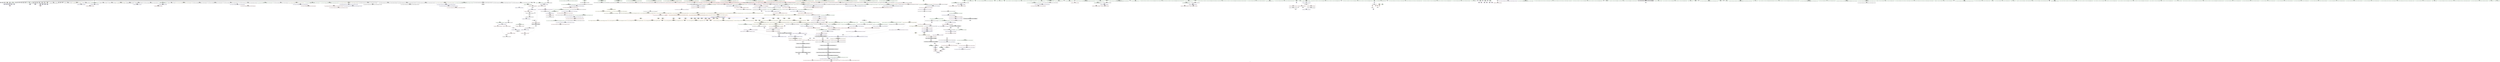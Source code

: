digraph "SVFG" {
	label="SVFG";

	Node0x55f54ab8dbb0 [shape=record,color=grey,label="{NodeID: 0\nNullPtr}"];
	Node0x55f54ab8dbb0 -> Node0x55f54ae291a0[style=solid];
	Node0x55f54ab8dbb0 -> Node0x55f54ae292a0[style=solid];
	Node0x55f54ab8dbb0 -> Node0x55f54ae29370[style=solid];
	Node0x55f54ab8dbb0 -> Node0x55f54ae29440[style=solid];
	Node0x55f54ab8dbb0 -> Node0x55f54ae29510[style=solid];
	Node0x55f54ab8dbb0 -> Node0x55f54ae295e0[style=solid];
	Node0x55f54ab8dbb0 -> Node0x55f54ae296b0[style=solid];
	Node0x55f54ab8dbb0 -> Node0x55f54ae29780[style=solid];
	Node0x55f54ab8dbb0 -> Node0x55f54ae29850[style=solid];
	Node0x55f54ab8dbb0 -> Node0x55f54ae29920[style=solid];
	Node0x55f54ab8dbb0 -> Node0x55f54ae299f0[style=solid];
	Node0x55f54ab8dbb0 -> Node0x55f54ae29ac0[style=solid];
	Node0x55f54ab8dbb0 -> Node0x55f54ae29b90[style=solid];
	Node0x55f54ab8dbb0 -> Node0x55f54ae29c60[style=solid];
	Node0x55f54ab8dbb0 -> Node0x55f54ae29d30[style=solid];
	Node0x55f54ab8dbb0 -> Node0x55f54ae29e00[style=solid];
	Node0x55f54ab8dbb0 -> Node0x55f54ae29ed0[style=solid];
	Node0x55f54ab8dbb0 -> Node0x55f54ae29fa0[style=solid];
	Node0x55f54ab8dbb0 -> Node0x55f54ae2a070[style=solid];
	Node0x55f54ab8dbb0 -> Node0x55f54ae2a140[style=solid];
	Node0x55f54ab8dbb0 -> Node0x55f54ae2a210[style=solid];
	Node0x55f54ab8dbb0 -> Node0x55f54ae2a2e0[style=solid];
	Node0x55f54ab8dbb0 -> Node0x55f54ae2a3b0[style=solid];
	Node0x55f54ab8dbb0 -> Node0x55f54ae2a480[style=solid];
	Node0x55f54ab8dbb0 -> Node0x55f54ae2a550[style=solid];
	Node0x55f54ab8dbb0 -> Node0x55f54ae2a620[style=solid];
	Node0x55f54ab8dbb0 -> Node0x55f54ae2a6f0[style=solid];
	Node0x55f54ab8dbb0 -> Node0x55f54ae2a7c0[style=solid];
	Node0x55f54ab8dbb0 -> Node0x55f54ae2a890[style=solid];
	Node0x55f54ab8dbb0 -> Node0x55f54ae2a960[style=solid];
	Node0x55f54ab8dbb0 -> Node0x55f54ae2aa30[style=solid];
	Node0x55f54ab8dbb0 -> Node0x55f54ae2ab00[style=solid];
	Node0x55f54ab8dbb0 -> Node0x55f54ae2abd0[style=solid];
	Node0x55f54ab8dbb0 -> Node0x55f54ae248f0[style=solid];
	Node0x55f54ab8dbb0 -> Node0x55f54ae249c0[style=solid];
	Node0x55f54ab8dbb0 -> Node0x55f54ae24a90[style=solid];
	Node0x55f54ab8dbb0 -> Node0x55f54ae24b60[style=solid];
	Node0x55f54ab8dbb0 -> Node0x55f54ae24c30[style=solid];
	Node0x55f54ab8dbb0 -> Node0x55f54ae24d00[style=solid];
	Node0x55f54ab8dbb0 -> Node0x55f54ae24dd0[style=solid];
	Node0x55f54ab8dbb0 -> Node0x55f54ae24ea0[style=solid];
	Node0x55f54ab8dbb0 -> Node0x55f54ae24f70[style=solid];
	Node0x55f54ab8dbb0 -> Node0x55f54ae25040[style=solid];
	Node0x55f54ab8dbb0 -> Node0x55f54ae25110[style=solid];
	Node0x55f54ae36f50 [shape=record,color=yellow,style=double,label="{NodeID: 775\n38V_1 = ENCHI(MR_38V_0)\npts\{355 \}\nFun[_ZNSt7__cxx1112basic_stringIcSt11char_traitsIcESaIcEEC2ISt16reverse_iteratorIN9__gnu_cxx17__normal_iteratorIPcS4_EEEvEET_SC_RKS3_]}"];
	Node0x55f54ae36f50 -> Node0x55f54ae36320[style=dashed];
	Node0x55f54ae311e0 [shape=record,color=red,label="{NodeID: 277\n216\<--170\n\<--n.addr\n_Z11fromDecimaliRKNSt7__cxx1112basic_stringIcSt11char_traitsIcESaIcEEE\n}"];
	Node0x55f54ae311e0 -> Node0x55f54ae4b7b0[style=solid];
	Node0x55f54ae215a0 [shape=record,color=green,label="{NodeID: 111\n574\<--575\n_ZNSt7__cxx1112basic_stringIcSt11char_traitsIcESaIcEE13_M_set_lengthEm\<--_ZNSt7__cxx1112basic_stringIcSt11char_traitsIcESaIcEE13_M_set_lengthEm_field_insensitive\n}"];
	Node0x55f54aeb3ae0 [shape=record,color=black,label="{NodeID: 1052\n400 = PHI(362, )\n0th arg _ZNSt7__cxx1112basic_stringIcSt11char_traitsIcESaIcEE12_M_constructISt16reverse_iteratorIN9__gnu_cxx17__normal_iteratorIPcS4_EEEEEvT_SC_ }"];
	Node0x55f54aeb3ae0 -> Node0x55f54ae364c0[style=solid];
	Node0x55f54ae2afe0 [shape=record,color=blue,label="{NodeID: 388\n495\<--550\nehselector.slot\<--\n_ZNSt7__cxx1112basic_stringIcSt11char_traitsIcESaIcEE12_M_constructISt16reverse_iteratorIN9__gnu_cxx17__normal_iteratorIPcS4_EEEEEvT_SC_St20forward_iterator_tag\n}"];
	Node0x55f54ae2afe0 -> Node0x55f54ae2b180[style=dashed];
	Node0x55f54ae26150 [shape=record,color=black,label="{NodeID: 222\n742\<--735\n\<--retval\n_ZNKSt16reverse_iteratorIN9__gnu_cxx17__normal_iteratorIPcNSt7__cxx1112basic_stringIcSt11char_traitsIcESaIcEEEEEE4baseEv\n}"];
	Node0x55f54ae26150 -> Node0x55f54ae301a0[style=solid];
	Node0x55f54ae22660 [shape=record,color=green,label="{NodeID: 56\n262\<--263\nA\<--A_field_insensitive\n_Z9toDecimalRKNSt7__cxx1112basic_stringIcSt11char_traitsIcESaIcEEES6_\n}"];
	Node0x55f54ae22660 -> Node0x55f54ae31e10[style=solid];
	Node0x55f54ae22660 -> Node0x55f54ae31ee0[style=solid];
	Node0x55f54ae22660 -> Node0x55f54ae31fb0[style=solid];
	Node0x55f54ae22660 -> Node0x55f54ae35ca0[style=solid];
	Node0x55f54ae22660 -> Node0x55f54ae35f10[style=solid];
	Node0x55f54ae22660 -> Node0x55f54ae35fe0[style=solid];
	Node0x55f54ae848c0 [shape=record,color=yellow,style=double,label="{NodeID: 997\n54V_3 = CSCHI(MR_54V_2)\npts\{4060000 \}\nCS[]}"];
	Node0x55f54ae33f60 [shape=record,color=red,label="{NodeID: 333\n831\<--827\n\<--__c2.addr\n_ZNSt11char_traitsIcE6assignERcRKc\n}"];
	Node0x55f54ae33f60 -> Node0x55f54ae34030[style=solid];
	Node0x55f54ae29850 [shape=record,color=black,label="{NodeID: 167\n119\<--3\n\<--dummyVal\nmain\n}"];
	Node0x55f54ae29850 -> Node0x55f54ae34e00[style=solid];
	Node0x55f54aeba840 [shape=record,color=black,label="{NodeID: 1108\n168 = PHI(74, )\n1st arg _Z11fromDecimaliRKNSt7__cxx1112basic_stringIcSt11char_traitsIcESaIcEEE }"];
	Node0x55f54aeba840 -> Node0x55f54ae35480[style=solid];
	Node0x55f54ab8dc40 [shape=record,color=green,label="{NodeID: 1\n4\<--1\n.str\<--dummyObj\nGlob }"];
	Node0x55f54ae37030 [shape=record,color=yellow,style=double,label="{NodeID: 776\n40V_1 = ENCHI(MR_40V_0)\npts\{357 \}\nFun[_ZNSt7__cxx1112basic_stringIcSt11char_traitsIcESaIcEEC2ISt16reverse_iteratorIN9__gnu_cxx17__normal_iteratorIPcS4_EEEvEET_SC_RKS3_]}"];
	Node0x55f54ae37030 -> Node0x55f54ae363f0[style=dashed];
	Node0x55f54ae312b0 [shape=record,color=red,label="{NodeID: 278\n190\<--172\n\<--dg.addr\n_Z11fromDecimaliRKNSt7__cxx1112basic_stringIcSt11char_traitsIcESaIcEEE\n}"];
	Node0x55f54ae26910 [shape=record,color=green,label="{NodeID: 112\n585\<--586\n__clang_call_terminate\<--__clang_call_terminate_field_insensitive\n}"];
	Node0x55f54aeb3bf0 [shape=record,color=black,label="{NodeID: 1053\n401 = PHI(352, )\n1st arg _ZNSt7__cxx1112basic_stringIcSt11char_traitsIcESaIcEE12_M_constructISt16reverse_iteratorIN9__gnu_cxx17__normal_iteratorIPcS4_EEEEEvT_SC_ |{<s0>49}}"];
	Node0x55f54aeb3bf0:s0 -> Node0x55f54aeb2010[style=solid,color=red];
	Node0x55f54ae2b0b0 [shape=record,color=blue,label="{NodeID: 389\n493\<--564\nexn.slot\<--\n_ZNSt7__cxx1112basic_stringIcSt11char_traitsIcESaIcEE12_M_constructISt16reverse_iteratorIN9__gnu_cxx17__normal_iteratorIPcS4_EEEEEvT_SC_St20forward_iterator_tag\n}"];
	Node0x55f54ae2b0b0 -> Node0x55f54ae32d80[style=dashed];
	Node0x55f54ae26220 [shape=record,color=black,label="{NodeID: 223\n743\<--741\n\<--current\n_ZNKSt16reverse_iteratorIN9__gnu_cxx17__normal_iteratorIPcNSt7__cxx1112basic_stringIcSt11char_traitsIcESaIcEEEEEE4baseEv\n}"];
	Node0x55f54ae26220 -> Node0x55f54ae30270[style=solid];
	Node0x55f54ae22730 [shape=record,color=green,label="{NodeID: 57\n264\<--265\nb\<--b_field_insensitive\n_Z9toDecimalRKNSt7__cxx1112basic_stringIcSt11char_traitsIcESaIcEEES6_\n}"];
	Node0x55f54ae22730 -> Node0x55f54ae32080[style=solid];
	Node0x55f54ae22730 -> Node0x55f54ae35d70[style=solid];
	Node0x55f54ae84a20 [shape=record,color=yellow,style=double,label="{NodeID: 998\n56V_3 = CSCHI(MR_56V_2)\npts\{4080000 \}\nCS[]}"];
	Node0x55f54ae3a640 [shape=record,color=yellow,style=double,label="{NodeID: 832\n107V_1 = ENCHI(MR_107V_0)\npts\{6160000 \}\nFun[_ZStmiIN9__gnu_cxx17__normal_iteratorIPcNSt7__cxx1112basic_stringIcSt11char_traitsIcESaIcEEEEES9_EDTmicldtfp0_4baseEcldtfp_4baseEERKSt16reverse_iteratorIT_ERKSB_IT0_E]|{<s0>95}}"];
	Node0x55f54ae3a640:s0 -> Node0x55f54ae381d0[style=dashed,color=red];
	Node0x55f54ae34030 [shape=record,color=red,label="{NodeID: 334\n832\<--831\n\<--\n_ZNSt11char_traitsIcE6assignERcRKc\n}"];
	Node0x55f54ae34030 -> Node0x55f54ae2c430[style=solid];
	Node0x55f54ae29920 [shape=record,color=black,label="{NodeID: 168\n121\<--3\n\<--dummyVal\nmain\n}"];
	Node0x55f54ae29920 -> Node0x55f54ae34ed0[style=solid];
	Node0x55f54aeba950 [shape=record,color=black,label="{NodeID: 1109\n169 = PHI(41, )\n2nd arg _Z11fromDecimaliRKNSt7__cxx1112basic_stringIcSt11char_traitsIcESaIcEEE }"];
	Node0x55f54aeba950 -> Node0x55f54ae35550[style=solid];
	Node0x55f54ae1e1a0 [shape=record,color=green,label="{NodeID: 2\n6\<--1\n.str.1\<--dummyObj\nGlob }"];
	Node0x55f54ae37110 [shape=record,color=yellow,style=double,label="{NodeID: 777\n42V_1 = ENCHI(MR_42V_0)\npts\{1830000 \}\nFun[_ZNSt7__cxx1112basic_stringIcSt11char_traitsIcESaIcEEC2ISt16reverse_iteratorIN9__gnu_cxx17__normal_iteratorIPcS4_EEEvEET_SC_RKS3_]|{<s0>45}}"];
	Node0x55f54ae37110:s0 -> Node0x55f54ae6ed20[style=dashed,color=red];
	Node0x55f54ae31380 [shape=record,color=red,label="{NodeID: 279\n203\<--172\n\<--dg.addr\n_Z11fromDecimaliRKNSt7__cxx1112basic_stringIcSt11char_traitsIcESaIcEEE\n}"];
	Node0x55f54ae269a0 [shape=record,color=green,label="{NodeID: 113\n596\<--597\n__x.addr\<--__x.addr_field_insensitive\n_ZStneIN9__gnu_cxx17__normal_iteratorIPcNSt7__cxx1112basic_stringIcSt11char_traitsIcESaIcEEEEEEbRKSt16reverse_iteratorIT_ESE_\n}"];
	Node0x55f54ae269a0 -> Node0x55f54ae32f20[style=solid];
	Node0x55f54ae269a0 -> Node0x55f54ae2b250[style=solid];
	Node0x55f54aeb3d00 [shape=record,color=black,label="{NodeID: 1054\n402 = PHI(358, )\n2nd arg _ZNSt7__cxx1112basic_stringIcSt11char_traitsIcESaIcEE12_M_constructISt16reverse_iteratorIN9__gnu_cxx17__normal_iteratorIPcS4_EEEEEvT_SC_ |{<s0>50}}"];
	Node0x55f54aeb3d00:s0 -> Node0x55f54aeb2010[style=solid,color=red];
	Node0x55f54ae2b180 [shape=record,color=blue,label="{NodeID: 390\n495\<--566\nehselector.slot\<--\n_ZNSt7__cxx1112basic_stringIcSt11char_traitsIcESaIcEE12_M_constructISt16reverse_iteratorIN9__gnu_cxx17__normal_iteratorIPcS4_EEEEEvT_SC_St20forward_iterator_tag\n}"];
	Node0x55f54ae2b180 -> Node0x55f54ae32e50[style=dashed];
	Node0x55f54ae262f0 [shape=record,color=black,label="{NodeID: 224\n733\<--746\n_ZNKSt16reverse_iteratorIN9__gnu_cxx17__normal_iteratorIPcNSt7__cxx1112basic_stringIcSt11char_traitsIcESaIcEEEEEE4baseEv_ret\<--\n_ZNKSt16reverse_iteratorIN9__gnu_cxx17__normal_iteratorIPcNSt7__cxx1112basic_stringIcSt11char_traitsIcESaIcEEEEEE4baseEv\n|{<s0>88|<s1>89|<s2>95|<s3>96}}"];
	Node0x55f54ae262f0:s0 -> Node0x55f54aeb8a60[style=solid,color=blue];
	Node0x55f54ae262f0:s1 -> Node0x55f54aeb8b70[style=solid,color=blue];
	Node0x55f54ae262f0:s2 -> Node0x55f54aeb91b0[style=solid,color=blue];
	Node0x55f54ae262f0:s3 -> Node0x55f54aeb92f0[style=solid,color=blue];
	Node0x55f54ae22800 [shape=record,color=green,label="{NodeID: 58\n289\<--290\n_ZNKSt7__cxx1112basic_stringIcSt11char_traitsIcESaIcEE4findEcm\<--_ZNKSt7__cxx1112basic_stringIcSt11char_traitsIcESaIcEE4findEcm_field_insensitive\n}"];
	Node0x55f54ae84b00 [shape=record,color=yellow,style=double,label="{NodeID: 999\n46V_3 = CSCHI(MR_46V_2)\npts\{3530000 \}\nCS[]}"];
	Node0x55f54ae3a720 [shape=record,color=yellow,style=double,label="{NodeID: 833\n109V_1 = ENCHI(MR_109V_0)\npts\{6180000 \}\nFun[_ZStmiIN9__gnu_cxx17__normal_iteratorIPcNSt7__cxx1112basic_stringIcSt11char_traitsIcESaIcEEEEES9_EDTmicldtfp0_4baseEcldtfp_4baseEERKSt16reverse_iteratorIT_ERKSB_IT0_E]|{<s0>96}}"];
	Node0x55f54ae3a720:s0 -> Node0x55f54ae381d0[style=dashed,color=red];
	Node0x55f54ae34100 [shape=record,color=red,label="{NodeID: 335\n843\<--838\nthis1\<--this.addr\n_ZNKSt16reverse_iteratorIN9__gnu_cxx17__normal_iteratorIPcNSt7__cxx1112basic_stringIcSt11char_traitsIcESaIcEEEEEEdeEv\n}"];
	Node0x55f54ae34100 -> Node0x55f54ae305b0[style=solid];
	Node0x55f54ae299f0 [shape=record,color=black,label="{NodeID: 169\n124\<--3\n\<--dummyVal\nmain\n}"];
	Node0x55f54aebaa60 [shape=record,color=black,label="{NodeID: 1110\n442 = PHI(363, )\n0th arg _ZNSt7__cxx1112basic_stringIcSt11char_traitsIcESaIcEE12_Alloc_hiderD2Ev }"];
	Node0x55f54aebaa60 -> Node0x55f54ae36800[style=solid];
	Node0x55f54ae1dcb0 [shape=record,color=green,label="{NodeID: 3\n8\<--1\n.str.2\<--dummyObj\nGlob }"];
	Node0x55f54ae371f0 [shape=record,color=yellow,style=double,label="{NodeID: 778\n44V_1 = ENCHI(MR_44V_0)\npts\{1850000 \}\nFun[_ZNSt7__cxx1112basic_stringIcSt11char_traitsIcESaIcEEC2ISt16reverse_iteratorIN9__gnu_cxx17__normal_iteratorIPcS4_EEEvEET_SC_RKS3_]|{<s0>46}}"];
	Node0x55f54ae371f0:s0 -> Node0x55f54ae6ed20[style=dashed,color=red];
	Node0x55f54ae31450 [shape=record,color=red,label="{NodeID: 280\n205\<--174\n\<--b\n_Z11fromDecimaliRKNSt7__cxx1112basic_stringIcSt11char_traitsIcESaIcEEE\n}"];
	Node0x55f54ae31450 -> Node0x55f54ae4b930[style=solid];
	Node0x55f54ae26a70 [shape=record,color=green,label="{NodeID: 114\n598\<--599\n__y.addr\<--__y.addr_field_insensitive\n_ZStneIN9__gnu_cxx17__normal_iteratorIPcNSt7__cxx1112basic_stringIcSt11char_traitsIcESaIcEEEEEEbRKSt16reverse_iteratorIT_ESE_\n}"];
	Node0x55f54ae26a70 -> Node0x55f54ae32ff0[style=solid];
	Node0x55f54ae26a70 -> Node0x55f54ae2b320[style=solid];
	Node0x55f54aeb3e10 [shape=record,color=black,label="{NodeID: 1055\n734 = PHI(700, 706, 791, 795, )\n0th arg _ZNKSt16reverse_iteratorIN9__gnu_cxx17__normal_iteratorIPcNSt7__cxx1112basic_stringIcSt11char_traitsIcESaIcEEEEEE4baseEv }"];
	Node0x55f54aeb3e10 -> Node0x55f54ae2ba70[style=solid];
	Node0x55f54ae2b250 [shape=record,color=blue,label="{NodeID: 391\n596\<--594\n__x.addr\<--__x\n_ZStneIN9__gnu_cxx17__normal_iteratorIPcNSt7__cxx1112basic_stringIcSt11char_traitsIcESaIcEEEEEEbRKSt16reverse_iteratorIT_ESE_\n}"];
	Node0x55f54ae2b250 -> Node0x55f54ae32f20[style=dashed];
	Node0x55f54ae263c0 [shape=record,color=black,label="{NodeID: 225\n748\<--754\n_ZNK9__gnu_cxx17__normal_iteratorIPcNSt7__cxx1112basic_stringIcSt11char_traitsIcESaIcEEEE4baseEv_ret\<--_M_current\n_ZNK9__gnu_cxx17__normal_iteratorIPcNSt7__cxx1112basic_stringIcSt11char_traitsIcESaIcEEEE4baseEv\n|{<s0>91|<s1>92|<s2>98|<s3>99}}"];
	Node0x55f54ae263c0:s0 -> Node0x55f54aeb8df0[style=solid,color=blue];
	Node0x55f54ae263c0:s1 -> Node0x55f54aeb8f30[style=solid,color=blue];
	Node0x55f54ae263c0:s2 -> Node0x55f54aeb9570[style=solid,color=blue];
	Node0x55f54ae263c0:s3 -> Node0x55f54aeb96b0[style=solid,color=blue];
	Node0x55f54ae22900 [shape=record,color=green,label="{NodeID: 59\n313\<--314\n__gxx_personality_v0\<--__gxx_personality_v0_field_insensitive\n}"];
	Node0x55f54ae84c60 [shape=record,color=yellow,style=double,label="{NodeID: 1000\n48V_3 = CSCHI(MR_48V_2)\npts\{3590000 \}\nCS[]}"];
	Node0x55f54ae341d0 [shape=record,color=red,label="{NodeID: 336\n860\<--857\nthis1\<--this.addr\n_ZNSt16reverse_iteratorIN9__gnu_cxx17__normal_iteratorIPcNSt7__cxx1112basic_stringIcSt11char_traitsIcESaIcEEEEEEppEv\n}"];
	Node0x55f54ae341d0 -> Node0x55f54ae2eef0[style=solid];
	Node0x55f54ae341d0 -> Node0x55f54ae30820[style=solid];
	Node0x55f54ae29ac0 [shape=record,color=black,label="{NodeID: 170\n125\<--3\n\<--dummyVal\nmain\n}"];
	Node0x55f54ae29ac0 -> Node0x55f54ae34fa0[style=solid];
	Node0x55f54aebab70 [shape=record,color=black,label="{NodeID: 1111\n749 = PHI(723, 728, 812, 815, )\n0th arg _ZNK9__gnu_cxx17__normal_iteratorIPcNSt7__cxx1112basic_stringIcSt11char_traitsIcESaIcEEEE4baseEv }"];
	Node0x55f54aebab70 -> Node0x55f54ae2bc10[style=solid];
	Node0x55f54ae1dff0 [shape=record,color=green,label="{NodeID: 4\n10\<--1\n.str.3\<--dummyObj\nGlob }"];
	Node0x55f54ae372d0 [shape=record,color=yellow,style=double,label="{NodeID: 779\n46V_1 = ENCHI(MR_46V_0)\npts\{3530000 \}\nFun[_ZNSt7__cxx1112basic_stringIcSt11char_traitsIcESaIcEEC2ISt16reverse_iteratorIN9__gnu_cxx17__normal_iteratorIPcS4_EEEvEET_SC_RKS3_]|{<s0>45|<s1>45}}"];
	Node0x55f54ae372d0:s0 -> Node0x55f54ae345e0[style=dashed,color=red];
	Node0x55f54ae372d0:s1 -> Node0x55f54ae36730[style=dashed,color=red];
	Node0x55f54ae31520 [shape=record,color=red,label="{NodeID: 281\n215\<--174\n\<--b\n_Z11fromDecimaliRKNSt7__cxx1112basic_stringIcSt11char_traitsIcESaIcEEE\n}"];
	Node0x55f54ae31520 -> Node0x55f54ae4b7b0[style=solid];
	Node0x55f54ae26b40 [shape=record,color=green,label="{NodeID: 115\n605\<--606\n_ZSteqIN9__gnu_cxx17__normal_iteratorIPcNSt7__cxx1112basic_stringIcSt11char_traitsIcESaIcEEEEEEbRKSt16reverse_iteratorIT_ESE_\<--_ZSteqIN9__gnu_cxx17__normal_iteratorIPcNSt7__cxx1112basic_stringIcSt11char_traitsIcESaIcEEEEEEbRKSt16reverse_iteratorIT_ESE__field_insensitive\n}"];
	Node0x55f54aeb3fe0 [shape=record,color=black,label="{NodeID: 1056\n856 = PHI(644, )\n0th arg _ZNSt16reverse_iteratorIN9__gnu_cxx17__normal_iteratorIPcNSt7__cxx1112basic_stringIcSt11char_traitsIcESaIcEEEEEEppEv }"];
	Node0x55f54aeb3fe0 -> Node0x55f54ae2c6a0[style=solid];
	Node0x55f54ae2b320 [shape=record,color=blue,label="{NodeID: 392\n598\<--595\n__y.addr\<--__y\n_ZStneIN9__gnu_cxx17__normal_iteratorIPcNSt7__cxx1112basic_stringIcSt11char_traitsIcESaIcEEEEEEbRKSt16reverse_iteratorIT_ESE_\n}"];
	Node0x55f54ae2b320 -> Node0x55f54ae32ff0[style=dashed];
	Node0x55f54ae26490 [shape=record,color=black,label="{NodeID: 226\n761\<--766\n_ZSt10__distanceISt16reverse_iteratorIN9__gnu_cxx17__normal_iteratorIPcNSt7__cxx1112basic_stringIcSt11char_traitsIcESaIcEEEEEEENSt15iterator_traitsIT_E15difference_typeESD_SD_St26random_access_iterator_tag_ret\<--call\n_ZSt10__distanceISt16reverse_iteratorIN9__gnu_cxx17__normal_iteratorIPcNSt7__cxx1112basic_stringIcSt11char_traitsIcESaIcEEEEEEENSt15iterator_traitsIT_E15difference_typeESD_SD_St26random_access_iterator_tag\n|{<s0>81}}"];
	Node0x55f54ae26490:s0 -> Node0x55f54aeb83a0[style=solid,color=blue];
	Node0x55f54ae22a00 [shape=record,color=green,label="{NodeID: 60\n348\<--349\nthis.addr\<--this.addr_field_insensitive\n_ZNSt7__cxx1112basic_stringIcSt11char_traitsIcESaIcEEC2ISt16reverse_iteratorIN9__gnu_cxx17__normal_iteratorIPcS4_EEEvEET_SC_RKS3_\n}"];
	Node0x55f54ae22a00 -> Node0x55f54ae32220[style=solid];
	Node0x55f54ae22a00 -> Node0x55f54ae36180[style=solid];
	Node0x55f54ae84d40 [shape=record,color=yellow,style=double,label="{NodeID: 1001\n46V_2 = CSCHI(MR_46V_1)\npts\{3530000 \}\nCS[]|{<s0>47}}"];
	Node0x55f54ae84d40:s0 -> Node0x55f54ae37c60[style=dashed,color=red];
	Node0x55f54ae342a0 [shape=record,color=red,label="{NodeID: 337\n869\<--866\nthis1\<--this.addr\n_ZN9__gnu_cxx17__normal_iteratorIPcNSt7__cxx1112basic_stringIcSt11char_traitsIcESaIcEEEEmmEv\n}"];
	Node0x55f54ae342a0 -> Node0x55f54ae2efc0[style=solid];
	Node0x55f54ae342a0 -> Node0x55f54ae308f0[style=solid];
	Node0x55f54ae29b90 [shape=record,color=black,label="{NodeID: 171\n127\<--3\n\<--dummyVal\nmain\n}"];
	Node0x55f54ae29b90 -> Node0x55f54ae35070[style=solid];
	Node0x55f54aebae60 [shape=record,color=black,label="{NodeID: 1112\n779 = PHI(763, )\n0th arg _ZStmiIN9__gnu_cxx17__normal_iteratorIPcNSt7__cxx1112basic_stringIcSt11char_traitsIcESaIcEEEEES9_EDTmicldtfp0_4baseEcldtfp_4baseEERKSt16reverse_iteratorIT_ERKSB_IT0_E }"];
	Node0x55f54aebae60 -> Node0x55f54ae2bdb0[style=solid];
	Node0x55f54ae1ea10 [shape=record,color=green,label="{NodeID: 5\n46\<--1\n\<--dummyObj\nCan only get source location for instruction, argument, global var or function.}"];
	Node0x55f54ae373b0 [shape=record,color=yellow,style=double,label="{NodeID: 780\n48V_1 = ENCHI(MR_48V_0)\npts\{3590000 \}\nFun[_ZNSt7__cxx1112basic_stringIcSt11char_traitsIcESaIcEEC2ISt16reverse_iteratorIN9__gnu_cxx17__normal_iteratorIPcS4_EEEvEET_SC_RKS3_]|{<s0>46|<s1>46}}"];
	Node0x55f54ae373b0:s0 -> Node0x55f54ae345e0[style=dashed,color=red];
	Node0x55f54ae373b0:s1 -> Node0x55f54ae36730[style=dashed,color=red];
	Node0x55f54ae315f0 [shape=record,color=red,label="{NodeID: 282\n248\<--178\nexn\<--exn.slot\n_Z11fromDecimaliRKNSt7__cxx1112basic_stringIcSt11char_traitsIcESaIcEEE\n}"];
	Node0x55f54ae26c40 [shape=record,color=green,label="{NodeID: 116\n615\<--616\nagg.tmp\<--agg.tmp_field_insensitive\n_ZSt8distanceISt16reverse_iteratorIN9__gnu_cxx17__normal_iteratorIPcNSt7__cxx1112basic_stringIcSt11char_traitsIcESaIcEEEEEEENSt15iterator_traitsIT_E15difference_typeESD_SD_\n|{<s0>78|<s1>81}}"];
	Node0x55f54ae26c40:s0 -> Node0x55f54aa81ba0[style=solid,color=red];
	Node0x55f54ae26c40:s1 -> Node0x55f54aeb2a70[style=solid,color=red];
	Node0x55f54aeb40f0 [shape=record,color=black,label="{NodeID: 1057\n613 = PHI(489, )\n0th arg _ZSt8distanceISt16reverse_iteratorIN9__gnu_cxx17__normal_iteratorIPcNSt7__cxx1112basic_stringIcSt11char_traitsIcESaIcEEEEEEENSt15iterator_traitsIT_E15difference_typeESD_SD_ |{<s0>78|<s1>80}}"];
	Node0x55f54aeb40f0:s0 -> Node0x55f54aeb2010[style=solid,color=red];
	Node0x55f54aeb40f0:s1 -> Node0x55f54aeb24e0[style=solid,color=red];
	Node0x55f54ae2b3f0 [shape=record,color=blue,label="{NodeID: 393\n646\<--643\n__p.addr\<--__p\n_ZNSt7__cxx1112basic_stringIcSt11char_traitsIcESaIcEE13_S_copy_charsISt16reverse_iteratorIN9__gnu_cxx17__normal_iteratorIPcS4_EEEEEvS9_T_SC_\n}"];
	Node0x55f54ae2b3f0 -> Node0x55f54ae62fe0[style=dashed];
	Node0x55f54ae26560 [shape=record,color=black,label="{NodeID: 227\n778\<--799\n_ZStmiIN9__gnu_cxx17__normal_iteratorIPcNSt7__cxx1112basic_stringIcSt11char_traitsIcESaIcEEEEES9_EDTmicldtfp0_4baseEcldtfp_4baseEERKSt16reverse_iteratorIT_ERKSB_IT0_E_ret\<--call4\n_ZStmiIN9__gnu_cxx17__normal_iteratorIPcNSt7__cxx1112basic_stringIcSt11char_traitsIcESaIcEEEEES9_EDTmicldtfp0_4baseEcldtfp_4baseEERKSt16reverse_iteratorIT_ERKSB_IT0_E\n|{<s0>94}}"];
	Node0x55f54ae26560:s0 -> Node0x55f54aeb9070[style=solid,color=blue];
	Node0x55f54ae22ad0 [shape=record,color=green,label="{NodeID: 61\n350\<--351\n__a.addr\<--__a.addr_field_insensitive\n_ZNSt7__cxx1112basic_stringIcSt11char_traitsIcESaIcEEC2ISt16reverse_iteratorIN9__gnu_cxx17__normal_iteratorIPcS4_EEEvEET_SC_RKS3_\n}"];
	Node0x55f54ae22ad0 -> Node0x55f54ae322f0[style=solid];
	Node0x55f54ae22ad0 -> Node0x55f54ae36250[style=solid];
	Node0x55f54ae84ea0 [shape=record,color=yellow,style=double,label="{NodeID: 1002\n48V_2 = CSCHI(MR_48V_1)\npts\{3590000 \}\nCS[]|{<s0>47}}"];
	Node0x55f54ae84ea0:s0 -> Node0x55f54ae37d40[style=dashed,color=red];
	Node0x55f54ae34370 [shape=record,color=red,label="{NodeID: 338\n871\<--870\n\<--_M_current\n_ZN9__gnu_cxx17__normal_iteratorIPcNSt7__cxx1112basic_stringIcSt11char_traitsIcESaIcEEEEmmEv\n}"];
	Node0x55f54ae34370 -> Node0x55f54ae309c0[style=solid];
	Node0x55f54ae29c60 [shape=record,color=black,label="{NodeID: 172\n130\<--3\n\<--dummyVal\nmain\n}"];
	Node0x55f54aebaf70 [shape=record,color=black,label="{NodeID: 1113\n780 = PHI(762, )\n1st arg _ZStmiIN9__gnu_cxx17__normal_iteratorIPcNSt7__cxx1112basic_stringIcSt11char_traitsIcESaIcEEEEES9_EDTmicldtfp0_4baseEcldtfp_4baseEERKSt16reverse_iteratorIT_ERKSB_IT0_E }"];
	Node0x55f54aebaf70 -> Node0x55f54ae2be80[style=solid];
	Node0x55f54ae1eaa0 [shape=record,color=green,label="{NodeID: 6\n52\<--1\n\<--dummyObj\nCan only get source location for instruction, argument, global var or function.}"];
	Node0x55f54ae316c0 [shape=record,color=red,label="{NodeID: 283\n249\<--180\nsel\<--ehselector.slot\n_Z11fromDecimaliRKNSt7__cxx1112basic_stringIcSt11char_traitsIcESaIcEEE\n}"];
	Node0x55f54ae26d10 [shape=record,color=green,label="{NodeID: 117\n617\<--618\nagg.tmp1\<--agg.tmp1_field_insensitive\n_ZSt8distanceISt16reverse_iteratorIN9__gnu_cxx17__normal_iteratorIPcNSt7__cxx1112basic_stringIcSt11char_traitsIcESaIcEEEEEEENSt15iterator_traitsIT_E15difference_typeESD_SD_\n|{<s0>79|<s1>81}}"];
	Node0x55f54ae26d10:s0 -> Node0x55f54aa81ba0[style=solid,color=red];
	Node0x55f54ae26d10:s1 -> Node0x55f54aeb2b80[style=solid,color=red];
	Node0x55f54aeb6b40 [shape=record,color=black,label="{NodeID: 1058\n62 = PHI()\n}"];
	Node0x55f54ae2b4c0 [shape=record,color=blue,label="{NodeID: 394\n646\<--664\n__p.addr\<--incdec.ptr\n_ZNSt7__cxx1112basic_stringIcSt11char_traitsIcESaIcEE13_S_copy_charsISt16reverse_iteratorIN9__gnu_cxx17__normal_iteratorIPcS4_EEEEEvS9_T_SC_\n}"];
	Node0x55f54ae2b4c0 -> Node0x55f54ae62fe0[style=dashed];
	Node0x55f54ae26630 [shape=record,color=black,label="{NodeID: 228\n818\<--814\nsub.ptr.lhs.cast\<--\n_ZN9__gnu_cxxmiIPcNSt7__cxx1112basic_stringIcSt11char_traitsIcESaIcEEEEENS_17__normal_iteratorIT_T0_E15difference_typeERKSB_SE_\n}"];
	Node0x55f54ae26630 -> Node0x55f54ae4b1b0[style=solid];
	Node0x55f54ae22ba0 [shape=record,color=green,label="{NodeID: 62\n352\<--353\nagg.tmp\<--agg.tmp_field_insensitive\n_ZNSt7__cxx1112basic_stringIcSt11char_traitsIcESaIcEEC2ISt16reverse_iteratorIN9__gnu_cxx17__normal_iteratorIPcS4_EEEvEET_SC_RKS3_\n|{<s0>45|<s1>47}}"];
	Node0x55f54ae22ba0:s0 -> Node0x55f54aa81ba0[style=solid,color=red];
	Node0x55f54ae22ba0:s1 -> Node0x55f54aeb3bf0[style=solid,color=red];
	Node0x55f54ae85000 [shape=record,color=yellow,style=double,label="{NodeID: 1003\n93V_4 = CSCHI(MR_93V_3)\npts\{4980000 \}\nCS[]}"];
	Node0x55f54ae34440 [shape=record,color=red,label="{NodeID: 339\n880\<--877\nthis1\<--this.addr\n_ZNK9__gnu_cxx17__normal_iteratorIPcNSt7__cxx1112basic_stringIcSt11char_traitsIcESaIcEEEEdeEv\n}"];
	Node0x55f54ae34440 -> Node0x55f54ae30a90[style=solid];
	Node0x55f54ae29d30 [shape=record,color=black,label="{NodeID: 173\n131\<--3\n\<--dummyVal\nmain\n}"];
	Node0x55f54ae29d30 -> Node0x55f54ae35140[style=solid];
	Node0x55f54ae1eb30 [shape=record,color=green,label="{NodeID: 7\n288\<--1\n\<--dummyObj\nCan only get source location for instruction, argument, global var or function.}"];
	Node0x55f54ae31790 [shape=record,color=red,label="{NodeID: 284\n211\<--208\n\<--call2\n_Z11fromDecimaliRKNSt7__cxx1112basic_stringIcSt11char_traitsIcESaIcEEE\n}"];
	Node0x55f54ae26de0 [shape=record,color=green,label="{NodeID: 118\n619\<--620\nagg.tmp2\<--agg.tmp2_field_insensitive\n_ZSt8distanceISt16reverse_iteratorIN9__gnu_cxx17__normal_iteratorIPcNSt7__cxx1112basic_stringIcSt11char_traitsIcESaIcEEEEEEENSt15iterator_traitsIT_E15difference_typeESD_SD_\n}"];
	Node0x55f54aeb6c40 [shape=record,color=black,label="{NodeID: 1059\n74 = PHI(253, )\n|{<s0>10}}"];
	Node0x55f54aeb6c40:s0 -> Node0x55f54aeba840[style=solid,color=red];
	Node0x55f54ae62ae0 [shape=record,color=black,label="{NodeID: 727\nMR_93V_2 = PHI(MR_93V_3, MR_93V_1, )\npts\{4980000 \}\n|{<s0>70|<s1>82|<s2>83|<s3>85}}"];
	Node0x55f54ae62ae0:s0 -> Node0x55f54ae85000[style=dashed,color=blue];
	Node0x55f54ae62ae0:s1 -> Node0x55f54ae37680[style=dashed,color=red];
	Node0x55f54ae62ae0:s2 -> Node0x55f54ae39640[style=dashed,color=red];
	Node0x55f54ae62ae0:s3 -> Node0x55f54ae384b0[style=dashed,color=red];
	Node0x55f54ae2b590 [shape=record,color=blue,label="{NodeID: 395\n690\<--688\n__x.addr\<--__x\n_ZSteqIN9__gnu_cxx17__normal_iteratorIPcNSt7__cxx1112basic_stringIcSt11char_traitsIcESaIcEEEEEEbRKSt16reverse_iteratorIT_ESE_\n}"];
	Node0x55f54ae2b590 -> Node0x55f54ae33260[style=dashed];
	Node0x55f54ae26700 [shape=record,color=black,label="{NodeID: 229\n819\<--817\nsub.ptr.rhs.cast\<--\n_ZN9__gnu_cxxmiIPcNSt7__cxx1112basic_stringIcSt11char_traitsIcESaIcEEEEENS_17__normal_iteratorIT_T0_E15difference_typeERKSB_SE_\n}"];
	Node0x55f54ae26700 -> Node0x55f54ae4b1b0[style=solid];
	Node0x55f54ae22c70 [shape=record,color=green,label="{NodeID: 63\n354\<--355\nexn.slot\<--exn.slot_field_insensitive\n_ZNSt7__cxx1112basic_stringIcSt11char_traitsIcESaIcEEC2ISt16reverse_iteratorIN9__gnu_cxx17__normal_iteratorIPcS4_EEEvEET_SC_RKS3_\n}"];
	Node0x55f54ae22c70 -> Node0x55f54ae323c0[style=solid];
	Node0x55f54ae22c70 -> Node0x55f54ae36320[style=solid];
	Node0x55f54ae85160 [shape=record,color=yellow,style=double,label="{NodeID: 1004\n54V_2 = CSCHI(MR_54V_1)\npts\{4060000 \}\nCS[]|{<s0>51}}"];
	Node0x55f54ae85160:s0 -> Node0x55f54ae848c0[style=dashed,color=blue];
	Node0x55f54ae34510 [shape=record,color=red,label="{NodeID: 340\n882\<--881\n\<--_M_current\n_ZNK9__gnu_cxx17__normal_iteratorIPcNSt7__cxx1112basic_stringIcSt11char_traitsIcESaIcEEEEdeEv\n}"];
	Node0x55f54ae34510 -> Node0x55f54ae2f090[style=solid];
	Node0x55f54ae29e00 [shape=record,color=black,label="{NodeID: 174\n133\<--3\n\<--dummyVal\nmain\n}"];
	Node0x55f54ae29e00 -> Node0x55f54ae35210[style=solid];
	Node0x55f54ae1ebc0 [shape=record,color=green,label="{NodeID: 8\n436\<--1\n\<--dummyObj\nCan only get source location for instruction, argument, global var or function.}"];
	Node0x55f54ae37680 [shape=record,color=yellow,style=double,label="{NodeID: 783\n103V_1 = ENCHI(MR_103V_0)\npts\{4610000 4630000 4980000 5000000 \}\nFun[_ZStneIN9__gnu_cxx17__normal_iteratorIPcNSt7__cxx1112basic_stringIcSt11char_traitsIcESaIcEEEEEEbRKSt16reverse_iteratorIT_ESE_]|{<s0>77|<s1>77}}"];
	Node0x55f54ae37680:s0 -> Node0x55f54ae6e910[style=dashed,color=red];
	Node0x55f54ae37680:s1 -> Node0x55f54ae6ea20[style=dashed,color=red];
	Node0x55f54ae31860 [shape=record,color=red,label="{NodeID: 285\n277\<--256\n\<--nb.addr\n_Z9toDecimalRKNSt7__cxx1112basic_stringIcSt11char_traitsIcESaIcEEES6_\n}"];
	Node0x55f54ae26eb0 [shape=record,color=green,label="{NodeID: 119\n621\<--622\nundef.agg.tmp\<--undef.agg.tmp_field_insensitive\n_ZSt8distanceISt16reverse_iteratorIN9__gnu_cxx17__normal_iteratorIPcNSt7__cxx1112basic_stringIcSt11char_traitsIcESaIcEEEEEEENSt15iterator_traitsIT_E15difference_typeESD_SD_\n}"];
	Node0x55f54aeb6e70 [shape=record,color=black,label="{NodeID: 1060\n48 = PHI()\n}"];
	Node0x55f54ae62fe0 [shape=record,color=black,label="{NodeID: 728\nMR_111V_3 = PHI(MR_111V_4, MR_111V_2, )\npts\{647 \}\n}"];
	Node0x55f54ae62fe0 -> Node0x55f54ae330c0[style=dashed];
	Node0x55f54ae62fe0 -> Node0x55f54ae33190[style=dashed];
	Node0x55f54ae62fe0 -> Node0x55f54ae2b4c0[style=dashed];
	Node0x55f54ae2b660 [shape=record,color=blue,label="{NodeID: 396\n692\<--689\n__y.addr\<--__y\n_ZSteqIN9__gnu_cxx17__normal_iteratorIPcNSt7__cxx1112basic_stringIcSt11char_traitsIcESaIcEEEEEEbRKSt16reverse_iteratorIT_ESE_\n}"];
	Node0x55f54ae2b660 -> Node0x55f54ae33330[style=dashed];
	Node0x55f54ae267d0 [shape=record,color=black,label="{NodeID: 230\n803\<--820\n_ZN9__gnu_cxxmiIPcNSt7__cxx1112basic_stringIcSt11char_traitsIcESaIcEEEEENS_17__normal_iteratorIT_T0_E15difference_typeERKSB_SE__ret\<--sub.ptr.sub\n_ZN9__gnu_cxxmiIPcNSt7__cxx1112basic_stringIcSt11char_traitsIcESaIcEEEEENS_17__normal_iteratorIT_T0_E15difference_typeERKSB_SE_\n|{<s0>97}}"];
	Node0x55f54ae267d0:s0 -> Node0x55f54aeb9430[style=solid,color=blue];
	Node0x55f54ae22d40 [shape=record,color=green,label="{NodeID: 64\n356\<--357\nehselector.slot\<--ehselector.slot_field_insensitive\n_ZNSt7__cxx1112basic_stringIcSt11char_traitsIcESaIcEEC2ISt16reverse_iteratorIN9__gnu_cxx17__normal_iteratorIPcS4_EEEvEET_SC_RKS3_\n}"];
	Node0x55f54ae22d40 -> Node0x55f54ae32490[style=solid];
	Node0x55f54ae22d40 -> Node0x55f54ae363f0[style=solid];
	Node0x55f54ae852c0 [shape=record,color=yellow,style=double,label="{NodeID: 1005\n73V_2 = CSCHI(MR_73V_1)\npts\{4610000 \}\nCS[]|{<s0>56}}"];
	Node0x55f54ae852c0:s0 -> Node0x55f54ae6ff70[style=dashed,color=red];
	Node0x55f54ae345e0 [shape=record,color=red,label="{NodeID: 341\n888\<--887\ndummyVal\<--offset_0\n_ZNSt16reverse_iteratorIN9__gnu_cxx17__normal_iteratorIPcNSt7__cxx1112basic_stringIcSt11char_traitsIcESaIcEEEEEEC2ERKSA_\n}"];
	Node0x55f54ae345e0 -> Node0x55f54ae36730[style=solid];
	Node0x55f54ae29ed0 [shape=record,color=black,label="{NodeID: 175\n136\<--3\n\<--dummyVal\nmain\n}"];
	Node0x55f54ae1ec50 [shape=record,color=green,label="{NodeID: 9\n437\<--1\n\<--dummyObj\nCan only get source location for instruction, argument, global var or function.}"];
	Node0x55f54ae31930 [shape=record,color=red,label="{NodeID: 286\n282\<--256\n\<--nb.addr\n_Z9toDecimalRKNSt7__cxx1112basic_stringIcSt11char_traitsIcESaIcEEES6_\n}"];
	Node0x55f54ae26f80 [shape=record,color=green,label="{NodeID: 120\n626\<--627\n_ZSt19__iterator_categoryISt16reverse_iteratorIN9__gnu_cxx17__normal_iteratorIPcNSt7__cxx1112basic_stringIcSt11char_traitsIcESaIcEEEEEEENSt15iterator_traitsIT_E17iterator_categoryERKSD_\<--_ZSt19__iterator_categoryISt16reverse_iteratorIN9__gnu_cxx17__normal_iteratorIPcNSt7__cxx1112basic_stringIcSt11char_traitsIcESaIcEEEEEEENSt15iterator_traitsIT_E17iterator_categoryERKSD__field_insensitive\n}"];
	Node0x55f54aeb6f40 [shape=record,color=black,label="{NodeID: 1061\n848 = PHI(864, )\n|{<s0>102}}"];
	Node0x55f54aeb6f40:s0 -> Node0x55f54aa85100[style=solid,color=red];
	Node0x55f54ae2b730 [shape=record,color=blue,label="{NodeID: 397\n704\<--701\ncoerce.dive\<--call\n_ZSteqIN9__gnu_cxx17__normal_iteratorIPcNSt7__cxx1112basic_stringIcSt11char_traitsIcESaIcEEEEEEbRKSt16reverse_iteratorIT_ESE_\n|{<s0>90}}"];
	Node0x55f54ae2b730:s0 -> Node0x55f54ae379e0[style=dashed,color=red];
	Node0x55f54ae2ecc0 [shape=record,color=black,label="{NodeID: 231\n845\<--840\n\<--__tmp\n_ZNKSt16reverse_iteratorIN9__gnu_cxx17__normal_iteratorIPcNSt7__cxx1112basic_stringIcSt11char_traitsIcESaIcEEEEEEdeEv\n}"];
	Node0x55f54ae2ecc0 -> Node0x55f54ae30680[style=solid];
	Node0x55f54ae22e10 [shape=record,color=green,label="{NodeID: 65\n358\<--359\nagg.tmp2\<--agg.tmp2_field_insensitive\n_ZNSt7__cxx1112basic_stringIcSt11char_traitsIcESaIcEEC2ISt16reverse_iteratorIN9__gnu_cxx17__normal_iteratorIPcS4_EEEvEET_SC_RKS3_\n|{<s0>46|<s1>47}}"];
	Node0x55f54ae22e10:s0 -> Node0x55f54aa81ba0[style=solid,color=red];
	Node0x55f54ae22e10:s1 -> Node0x55f54aeb3d00[style=solid,color=red];
	Node0x55f54ae853a0 [shape=record,color=yellow,style=double,label="{NodeID: 1006\n56V_2 = CSCHI(MR_56V_1)\npts\{4080000 \}\nCS[]|{<s0>51}}"];
	Node0x55f54ae853a0:s0 -> Node0x55f54ae84a20[style=dashed,color=blue];
	Node0x55f54ae346b0 [shape=record,color=red,label="{NodeID: 342\n891\<--890\ndummyVal\<--offset_0\n_ZNKSt16reverse_iteratorIN9__gnu_cxx17__normal_iteratorIPcNSt7__cxx1112basic_stringIcSt11char_traitsIcESaIcEEEEEE4baseEv\n}"];
	Node0x55f54ae346b0 -> Node0x55f54ae2bb40[style=solid];
	Node0x55f54ae29fa0 [shape=record,color=black,label="{NodeID: 176\n137\<--3\n\<--dummyVal\nmain\n}"];
	Node0x55f54ae29fa0 -> Node0x55f54ae352e0[style=solid];
	Node0x55f54ae1ed50 [shape=record,color=green,label="{NodeID: 10\n525\<--1\n\<--dummyObj\nCan only get source location for instruction, argument, global var or function.}"];
	Node0x55f54ae31a00 [shape=record,color=red,label="{NodeID: 287\n269\<--258\n\<--dg.addr\n_Z9toDecimalRKNSt7__cxx1112basic_stringIcSt11char_traitsIcESaIcEEES6_\n}"];
	Node0x55f54ae27080 [shape=record,color=green,label="{NodeID: 121\n629\<--630\n_ZSt10__distanceISt16reverse_iteratorIN9__gnu_cxx17__normal_iteratorIPcNSt7__cxx1112basic_stringIcSt11char_traitsIcESaIcEEEEEEENSt15iterator_traitsIT_E15difference_typeESD_SD_St26random_access_iterator_tag\<--_ZSt10__distanceISt16reverse_iteratorIN9__gnu_cxx17__normal_iteratorIPcNSt7__cxx1112basic_stringIcSt11char_traitsIcESaIcEEEEEEENSt15iterator_traitsIT_E15difference_typeESD_SD_St26random_access_iterator_tag_field_insensitive\n}"];
	Node0x55f54aeb7140 [shape=record,color=black,label="{NodeID: 1062\n851 = PHI(875, )\n}"];
	Node0x55f54aeb7140 -> Node0x55f54ae2ee20[style=solid];
	Node0x55f54ae2b800 [shape=record,color=blue,label="{NodeID: 398\n708\<--707\ncoerce.dive3\<--call2\n_ZSteqIN9__gnu_cxx17__normal_iteratorIPcNSt7__cxx1112basic_stringIcSt11char_traitsIcESaIcEEEEEEbRKSt16reverse_iteratorIT_ESE_\n|{<s0>90}}"];
	Node0x55f54ae2b800:s0 -> Node0x55f54ae379e0[style=dashed,color=red];
	Node0x55f54ae2ed50 [shape=record,color=black,label="{NodeID: 232\n846\<--844\n\<--current\n_ZNKSt16reverse_iteratorIN9__gnu_cxx17__normal_iteratorIPcNSt7__cxx1112basic_stringIcSt11char_traitsIcESaIcEEEEEEdeEv\n}"];
	Node0x55f54ae2ed50 -> Node0x55f54ae30750[style=solid];
	Node0x55f54ae22ee0 [shape=record,color=green,label="{NodeID: 66\n365\<--366\n_ZNSt7__cxx1112basic_stringIcSt11char_traitsIcESaIcEE13_M_local_dataEv\<--_ZNSt7__cxx1112basic_stringIcSt11char_traitsIcESaIcEE13_M_local_dataEv_field_insensitive\n}"];
	Node0x55f54ae85500 [shape=record,color=yellow,style=double,label="{NodeID: 1007\n75V_2 = CSCHI(MR_75V_1)\npts\{4630000 \}\nCS[]|{<s0>56}}"];
	Node0x55f54ae85500:s0 -> Node0x55f54ae70050[style=dashed,color=red];
	Node0x55f54ae34780 [shape=record,color=red,label="{NodeID: 343\n894\<--893\ndummyVal\<--offset_0\n_ZNKSt16reverse_iteratorIN9__gnu_cxx17__normal_iteratorIPcNSt7__cxx1112basic_stringIcSt11char_traitsIcESaIcEEEEEEdeEv\n}"];
	Node0x55f54ae34780 -> Node0x55f54ae2c5d0[style=solid];
	Node0x55f54ae2a070 [shape=record,color=black,label="{NodeID: 177\n139\<--3\n\<--dummyVal\nmain\n}"];
	Node0x55f54ae2a070 -> Node0x55f54ae353b0[style=solid];
	Node0x55f54ae1ee50 [shape=record,color=green,label="{NodeID: 11\n608\<--1\n\<--dummyObj\nCan only get source location for instruction, argument, global var or function.}"];
	Node0x55f54ae379e0 [shape=record,color=yellow,style=double,label="{NodeID: 786\n131V_1 = ENCHI(MR_131V_0)\npts\{6950000 6970000 7860000 7880000 \}\nFun[_ZN9__gnu_cxxeqIPcNSt7__cxx1112basic_stringIcSt11char_traitsIcESaIcEEEEEbRKNS_17__normal_iteratorIT_T0_EESD_]}"];
	Node0x55f54ae379e0 -> Node0x55f54ae335a0[style=dashed];
	Node0x55f54ae379e0 -> Node0x55f54ae33670[style=dashed];
	Node0x55f54ae31ad0 [shape=record,color=red,label="{NodeID: 288\n281\<--258\n\<--dg.addr\n_Z9toDecimalRKNSt7__cxx1112basic_stringIcSt11char_traitsIcESaIcEEES6_\n}"];
	Node0x55f54ae27180 [shape=record,color=green,label="{NodeID: 122\n646\<--647\n__p.addr\<--__p.addr_field_insensitive\n_ZNSt7__cxx1112basic_stringIcSt11char_traitsIcESaIcEE13_S_copy_charsISt16reverse_iteratorIN9__gnu_cxx17__normal_iteratorIPcS4_EEEEEvS9_T_SC_\n}"];
	Node0x55f54ae27180 -> Node0x55f54ae330c0[style=solid];
	Node0x55f54ae27180 -> Node0x55f54ae33190[style=solid];
	Node0x55f54ae27180 -> Node0x55f54ae2b3f0[style=solid];
	Node0x55f54ae27180 -> Node0x55f54ae2b4c0[style=solid];
	Node0x55f54aeb7250 [shape=record,color=black,label="{NodeID: 1063\n862 = PHI(864, )\n}"];
	Node0x55f54ae2b8d0 [shape=record,color=blue,label="{NodeID: 399\n717\<--715\n__lhs.addr\<--__lhs\n_ZN9__gnu_cxxeqIPcNSt7__cxx1112basic_stringIcSt11char_traitsIcESaIcEEEEEbRKNS_17__normal_iteratorIT_T0_EESD_\n}"];
	Node0x55f54ae2b8d0 -> Node0x55f54ae33400[style=dashed];
	Node0x55f54ae2ee20 [shape=record,color=black,label="{NodeID: 233\n836\<--851\n_ZNKSt16reverse_iteratorIN9__gnu_cxx17__normal_iteratorIPcNSt7__cxx1112basic_stringIcSt11char_traitsIcESaIcEEEEEEdeEv_ret\<--call2\n_ZNKSt16reverse_iteratorIN9__gnu_cxx17__normal_iteratorIPcNSt7__cxx1112basic_stringIcSt11char_traitsIcESaIcEEEEEEdeEv\n|{<s0>83}}"];
	Node0x55f54ae2ee20:s0 -> Node0x55f54aeb8680[style=solid,color=blue];
	Node0x55f54ae22fe0 [shape=record,color=green,label="{NodeID: 67\n369\<--370\n_ZNSt7__cxx1112basic_stringIcSt11char_traitsIcESaIcEE12_Alloc_hiderC1EPcRKS3_\<--_ZNSt7__cxx1112basic_stringIcSt11char_traitsIcESaIcEE12_Alloc_hiderC1EPcRKS3__field_insensitive\n}"];
	Node0x55f54ae855e0 [shape=record,color=yellow,style=double,label="{NodeID: 1008\n73V_3 = CSCHI(MR_73V_2)\npts\{4610000 \}\nCS[]}"];
	Node0x55f54ae34850 [shape=record,color=blue,label="{NodeID: 344\n15\<--46\nretval\<--\nmain\n}"];
	Node0x55f54ae2a140 [shape=record,color=black,label="{NodeID: 178\n157\<--3\nlpad.val\<--dummyVal\nmain\n}"];
	Node0x55f54ae1ef50 [shape=record,color=green,label="{NodeID: 12\n12\<--13\nmain\<--main_field_insensitive\n}"];
	Node0x55f54ae31ba0 [shape=record,color=red,label="{NodeID: 289\n275\<--260\n\<--i\n_Z9toDecimalRKNSt7__cxx1112basic_stringIcSt11char_traitsIcESaIcEEES6_\n}"];
	Node0x55f54ae31ba0 -> Node0x55f54ae25520[style=solid];
	Node0x55f54ae27250 [shape=record,color=green,label="{NodeID: 123\n654\<--655\n_ZNKSt16reverse_iteratorIN9__gnu_cxx17__normal_iteratorIPcNSt7__cxx1112basic_stringIcSt11char_traitsIcESaIcEEEEEEdeEv\<--_ZNKSt16reverse_iteratorIN9__gnu_cxx17__normal_iteratorIPcNSt7__cxx1112basic_stringIcSt11char_traitsIcESaIcEEEEEEdeEv_field_insensitive\n}"];
	Node0x55f54aeb7360 [shape=record,color=black,label="{NodeID: 1064\n83 = PHI()\n}"];
	Node0x55f54ae2b9a0 [shape=record,color=blue,label="{NodeID: 400\n719\<--716\n__rhs.addr\<--__rhs\n_ZN9__gnu_cxxeqIPcNSt7__cxx1112basic_stringIcSt11char_traitsIcESaIcEEEEEbRKNS_17__normal_iteratorIT_T0_EESD_\n}"];
	Node0x55f54ae2b9a0 -> Node0x55f54ae334d0[style=dashed];
	Node0x55f54ae2eef0 [shape=record,color=black,label="{NodeID: 234\n855\<--860\n_ZNSt16reverse_iteratorIN9__gnu_cxx17__normal_iteratorIPcNSt7__cxx1112basic_stringIcSt11char_traitsIcESaIcEEEEEEppEv_ret\<--this1\n_ZNSt16reverse_iteratorIN9__gnu_cxx17__normal_iteratorIPcNSt7__cxx1112basic_stringIcSt11char_traitsIcESaIcEEEEEEppEv\n|{<s0>85}}"];
	Node0x55f54ae2eef0:s0 -> Node0x55f54aeb8880[style=solid,color=blue];
	Node0x55f54ae230e0 [shape=record,color=green,label="{NodeID: 68\n372\<--373\n_ZNSt16reverse_iteratorIN9__gnu_cxx17__normal_iteratorIPcNSt7__cxx1112basic_stringIcSt11char_traitsIcESaIcEEEEEEC2ERKSA_\<--_ZNSt16reverse_iteratorIN9__gnu_cxx17__normal_iteratorIPcNSt7__cxx1112basic_stringIcSt11char_traitsIcESaIcEEEEEEC2ERKSA__field_insensitive\n}"];
	Node0x55f54ae85740 [shape=record,color=yellow,style=double,label="{NodeID: 1009\n75V_3 = CSCHI(MR_75V_2)\npts\{4630000 \}\nCS[]}"];
	Node0x55f54ae34920 [shape=record,color=blue,label="{NodeID: 345\n17\<--52\nt\<--\nmain\n}"];
	Node0x55f54ae34920 -> Node0x55f54ae65be0[style=dashed];
	Node0x55f54ae2a210 [shape=record,color=black,label="{NodeID: 179\n158\<--3\nlpad.val31\<--dummyVal\nmain\n}"];
	Node0x55f54ae1f050 [shape=record,color=green,label="{NodeID: 13\n15\<--16\nretval\<--retval_field_insensitive\nmain\n}"];
	Node0x55f54ae1f050 -> Node0x55f54ae34850[style=solid];
	Node0x55f54ae37c60 [shape=record,color=yellow,style=double,label="{NodeID: 788\n46V_1 = ENCHI(MR_46V_0)\npts\{3530000 \}\nFun[_ZNSt7__cxx1112basic_stringIcSt11char_traitsIcESaIcEE12_M_constructISt16reverse_iteratorIN9__gnu_cxx17__normal_iteratorIPcS4_EEEEEvT_SC_]|{<s0>49|<s1>49}}"];
	Node0x55f54ae37c60:s0 -> Node0x55f54ae345e0[style=dashed,color=red];
	Node0x55f54ae37c60:s1 -> Node0x55f54ae36730[style=dashed,color=red];
	Node0x55f54ae31c70 [shape=record,color=red,label="{NodeID: 290\n283\<--260\n\<--i\n_Z9toDecimalRKNSt7__cxx1112basic_stringIcSt11char_traitsIcESaIcEEES6_\n}"];
	Node0x55f54ae31c70 -> Node0x55f54ae255f0[style=solid];
	Node0x55f54ae27350 [shape=record,color=green,label="{NodeID: 124\n657\<--658\n_ZNSt11char_traitsIcE6assignERcRKc\<--_ZNSt11char_traitsIcE6assignERcRKc_field_insensitive\n}"];
	Node0x55f54aeb7430 [shape=record,color=black,label="{NodeID: 1065\n87 = PHI()\n}"];
	Node0x55f54ae2ba70 [shape=record,color=blue,label="{NodeID: 401\n737\<--734\nthis.addr\<--this\n_ZNKSt16reverse_iteratorIN9__gnu_cxx17__normal_iteratorIPcNSt7__cxx1112basic_stringIcSt11char_traitsIcESaIcEEEEEE4baseEv\n}"];
	Node0x55f54ae2ba70 -> Node0x55f54ae33740[style=dashed];
	Node0x55f54ae2efc0 [shape=record,color=black,label="{NodeID: 235\n864\<--869\n_ZN9__gnu_cxx17__normal_iteratorIPcNSt7__cxx1112basic_stringIcSt11char_traitsIcESaIcEEEEmmEv_ret\<--this1\n_ZN9__gnu_cxx17__normal_iteratorIPcNSt7__cxx1112basic_stringIcSt11char_traitsIcESaIcEEEEmmEv\n|{<s0>101|<s1>103}}"];
	Node0x55f54ae2efc0:s0 -> Node0x55f54aeb6f40[style=solid,color=blue];
	Node0x55f54ae2efc0:s1 -> Node0x55f54aeb7250[style=solid,color=blue];
	Node0x55f54ae231e0 [shape=record,color=green,label="{NodeID: 69\n376\<--377\n_ZNSt7__cxx1112basic_stringIcSt11char_traitsIcESaIcEE12_M_constructISt16reverse_iteratorIN9__gnu_cxx17__normal_iteratorIPcS4_EEEEEvT_SC_\<--_ZNSt7__cxx1112basic_stringIcSt11char_traitsIcESaIcEE12_M_constructISt16reverse_iteratorIN9__gnu_cxx17__normal_iteratorIPcS4_EEEEEvT_SC__field_insensitive\n}"];
	Node0x55f54ae85820 [shape=record,color=yellow,style=double,label="{NodeID: 1010\n73V_2 = CSCHI(MR_73V_1)\npts\{4610000 \}\nCS[]|{<s0>59|<s1>61|<s2>61}}"];
	Node0x55f54ae85820:s0 -> Node0x55f54ae37680[style=dashed,color=red];
	Node0x55f54ae85820:s1 -> Node0x55f54ae345e0[style=dashed,color=red];
	Node0x55f54ae85820:s2 -> Node0x55f54ae36730[style=dashed,color=red];
	Node0x55f54ae349f0 [shape=record,color=blue,label="{NodeID: 346\n17\<--103\nt\<--inc\nmain\n}"];
	Node0x55f54ae349f0 -> Node0x55f54ae65be0[style=dashed];
	Node0x55f54ae2a2e0 [shape=record,color=black,label="{NodeID: 180\n220\<--3\n\<--dummyVal\n_Z11fromDecimaliRKNSt7__cxx1112basic_stringIcSt11char_traitsIcESaIcEEE\n}"];
	Node0x55f54ae1f120 [shape=record,color=green,label="{NodeID: 14\n17\<--18\nt\<--t_field_insensitive\nmain\n}"];
	Node0x55f54ae1f120 -> Node0x55f54ae30b60[style=solid];
	Node0x55f54ae1f120 -> Node0x55f54ae30c30[style=solid];
	Node0x55f54ae1f120 -> Node0x55f54ae30d00[style=solid];
	Node0x55f54ae1f120 -> Node0x55f54ae34920[style=solid];
	Node0x55f54ae1f120 -> Node0x55f54ae349f0[style=solid];
	Node0x55f54ae37d40 [shape=record,color=yellow,style=double,label="{NodeID: 789\n48V_1 = ENCHI(MR_48V_0)\npts\{3590000 \}\nFun[_ZNSt7__cxx1112basic_stringIcSt11char_traitsIcESaIcEE12_M_constructISt16reverse_iteratorIN9__gnu_cxx17__normal_iteratorIPcS4_EEEEEvT_SC_]|{<s0>50|<s1>50}}"];
	Node0x55f54ae37d40:s0 -> Node0x55f54ae345e0[style=dashed,color=red];
	Node0x55f54ae37d40:s1 -> Node0x55f54ae36730[style=dashed,color=red];
	Node0x55f54ae31d40 [shape=record,color=red,label="{NodeID: 291\n301\<--260\n\<--i\n_Z9toDecimalRKNSt7__cxx1112basic_stringIcSt11char_traitsIcESaIcEEES6_\n}"];
	Node0x55f54ae31d40 -> Node0x55f54ae4b630[style=solid];
	Node0x55f54ae27450 [shape=record,color=green,label="{NodeID: 125\n661\<--662\n_ZNSt16reverse_iteratorIN9__gnu_cxx17__normal_iteratorIPcNSt7__cxx1112basic_stringIcSt11char_traitsIcESaIcEEEEEEppEv\<--_ZNSt16reverse_iteratorIN9__gnu_cxx17__normal_iteratorIPcNSt7__cxx1112basic_stringIcSt11char_traitsIcESaIcEEEEEEppEv_field_insensitive\n}"];
	Node0x55f54aeb7500 [shape=record,color=black,label="{NodeID: 1066\n191 = PHI()\n}"];
	Node0x55f54aeb7500 -> Node0x55f54ae252b0[style=solid];
	Node0x55f54ae2bb40 [shape=record,color=blue, style = dotted,label="{NodeID: 402\n889\<--891\noffset_0\<--dummyVal\n_ZNKSt16reverse_iteratorIN9__gnu_cxx17__normal_iteratorIPcNSt7__cxx1112basic_stringIcSt11char_traitsIcESaIcEEEEEE4baseEv\n}"];
	Node0x55f54ae2bb40 -> Node0x55f54ae33810[style=dashed];
	Node0x55f54ae2f090 [shape=record,color=black,label="{NodeID: 236\n875\<--882\n_ZNK9__gnu_cxx17__normal_iteratorIPcNSt7__cxx1112basic_stringIcSt11char_traitsIcESaIcEEEEdeEv_ret\<--\n_ZNK9__gnu_cxx17__normal_iteratorIPcNSt7__cxx1112basic_stringIcSt11char_traitsIcESaIcEEEEdeEv\n|{<s0>102}}"];
	Node0x55f54ae2f090:s0 -> Node0x55f54aeb7140[style=solid,color=blue];
	Node0x55f54ae232e0 [shape=record,color=green,label="{NodeID: 70\n385\<--386\n_ZNSt7__cxx1112basic_stringIcSt11char_traitsIcESaIcEE12_Alloc_hiderD2Ev\<--_ZNSt7__cxx1112basic_stringIcSt11char_traitsIcESaIcEE12_Alloc_hiderD2Ev_field_insensitive\n}"];
	Node0x55f54ae85980 [shape=record,color=yellow,style=double,label="{NodeID: 1011\n87V_2 = CSCHI(MR_87V_1)\npts\{4860000 \}\nCS[]}"];
	Node0x55f54ae34ac0 [shape=record,color=blue,label="{NodeID: 347\n33\<--107\nexn.slot\<--\nmain\n}"];
	Node0x55f54ae34ac0 -> Node0x55f54ae30ea0[style=dashed];
	Node0x55f54ae2a3b0 [shape=record,color=black,label="{NodeID: 181\n221\<--3\n\<--dummyVal\n_Z11fromDecimaliRKNSt7__cxx1112basic_stringIcSt11char_traitsIcESaIcEEE\n}"];
	Node0x55f54ae2a3b0 -> Node0x55f54ae357c0[style=solid];
	Node0x55f54ae1f1f0 [shape=record,color=green,label="{NodeID: 15\n19\<--20\nT\<--T_field_insensitive\nmain\n}"];
	Node0x55f54ae1f1f0 -> Node0x55f54ae30dd0[style=solid];
	Node0x55f54ae37e20 [shape=record,color=yellow,style=double,label="{NodeID: 790\n54V_1 = ENCHI(MR_54V_0)\npts\{4060000 \}\nFun[_ZNSt7__cxx1112basic_stringIcSt11char_traitsIcESaIcEE12_M_constructISt16reverse_iteratorIN9__gnu_cxx17__normal_iteratorIPcS4_EEEEEvT_SC_]|{<s0>49|<s1>49}}"];
	Node0x55f54ae37e20:s0 -> Node0x55f54ae345e0[style=dashed,color=red];
	Node0x55f54ae37e20:s1 -> Node0x55f54ae36730[style=dashed,color=red];
	Node0x55f54ae31e10 [shape=record,color=red,label="{NodeID: 292\n292\<--262\n\<--A\n_Z9toDecimalRKNSt7__cxx1112basic_stringIcSt11char_traitsIcESaIcEEES6_\n}"];
	Node0x55f54ae31e10 -> Node0x55f54ae4b4b0[style=solid];
	Node0x55f54ae27550 [shape=record,color=green,label="{NodeID: 126\n680\<--681\n_ZSt9terminatev\<--_ZSt9terminatev_field_insensitive\n}"];
	Node0x55f54aeb75d0 [shape=record,color=black,label="{NodeID: 1067\n208 = PHI()\n}"];
	Node0x55f54aeb75d0 -> Node0x55f54ae31790[style=solid];
	Node0x55f54ae2bc10 [shape=record,color=blue,label="{NodeID: 403\n750\<--749\nthis.addr\<--this\n_ZNK9__gnu_cxx17__normal_iteratorIPcNSt7__cxx1112basic_stringIcSt11char_traitsIcESaIcEEEE4baseEv\n}"];
	Node0x55f54ae2bc10 -> Node0x55f54ae338e0[style=dashed];
	Node0x55f54ae2f160 [shape=record,color=purple,label="{NodeID: 237\n47\<--4\n\<--.str\nmain\n}"];
	Node0x55f54ae233e0 [shape=record,color=green,label="{NodeID: 71\n403\<--404\nthis.addr\<--this.addr_field_insensitive\n_ZNSt7__cxx1112basic_stringIcSt11char_traitsIcESaIcEE12_M_constructISt16reverse_iteratorIN9__gnu_cxx17__normal_iteratorIPcS4_EEEEEvT_SC_\n}"];
	Node0x55f54ae233e0 -> Node0x55f54ae32560[style=solid];
	Node0x55f54ae233e0 -> Node0x55f54ae364c0[style=solid];
	Node0x55f54ae85a60 [shape=record,color=yellow,style=double,label="{NodeID: 1012\n73V_4 = CSCHI(MR_73V_2)\npts\{4610000 \}\nCS[]|{<s0>68|<s1>68}}"];
	Node0x55f54ae85a60:s0 -> Node0x55f54ae345e0[style=dashed,color=red];
	Node0x55f54ae85a60:s1 -> Node0x55f54ae36730[style=dashed,color=red];
	Node0x55f54ae34b90 [shape=record,color=blue,label="{NodeID: 348\n35\<--109\nehselector.slot\<--\nmain\n}"];
	Node0x55f54ae34b90 -> Node0x55f54ae30f70[style=dashed];
	Node0x55f54ae2a480 [shape=record,color=black,label="{NodeID: 182\n223\<--3\n\<--dummyVal\n_Z11fromDecimaliRKNSt7__cxx1112basic_stringIcSt11char_traitsIcESaIcEEE\n}"];
	Node0x55f54ae2a480 -> Node0x55f54ae35890[style=solid];
	Node0x55f54ae1f2c0 [shape=record,color=green,label="{NodeID: 16\n21\<--22\nnb\<--nb_field_insensitive\nmain\n}"];
	Node0x55f54ae1f2c0 -> Node0x55f54ae2f4a0[style=solid];
	Node0x55f54ae1f2c0 -> Node0x55f54ae2f570[style=solid];
	Node0x55f54ae37f00 [shape=record,color=yellow,style=double,label="{NodeID: 791\n56V_1 = ENCHI(MR_56V_0)\npts\{4080000 \}\nFun[_ZNSt7__cxx1112basic_stringIcSt11char_traitsIcESaIcEE12_M_constructISt16reverse_iteratorIN9__gnu_cxx17__normal_iteratorIPcS4_EEEEEvT_SC_]|{<s0>50|<s1>50}}"];
	Node0x55f54ae37f00:s0 -> Node0x55f54ae345e0[style=dashed,color=red];
	Node0x55f54ae37f00:s1 -> Node0x55f54ae36730[style=dashed,color=red];
	Node0x55f54ae31ee0 [shape=record,color=red,label="{NodeID: 293\n295\<--262\n\<--A\n_Z9toDecimalRKNSt7__cxx1112basic_stringIcSt11char_traitsIcESaIcEEES6_\n}"];
	Node0x55f54ae31ee0 -> Node0x55f54ae256c0[style=solid];
	Node0x55f54ae27650 [shape=record,color=green,label="{NodeID: 127\n690\<--691\n__x.addr\<--__x.addr_field_insensitive\n_ZSteqIN9__gnu_cxx17__normal_iteratorIPcNSt7__cxx1112basic_stringIcSt11char_traitsIcESaIcEEEEEEbRKSt16reverse_iteratorIT_ESE_\n}"];
	Node0x55f54ae27650 -> Node0x55f54ae33260[style=solid];
	Node0x55f54ae27650 -> Node0x55f54ae2b590[style=solid];
	Node0x55f54aeb76a0 [shape=record,color=black,label="{NodeID: 1068\n270 = PHI()\n}"];
	Node0x55f54aeb76a0 -> Node0x55f54ae25450[style=solid];
	Node0x55f54ae2bce0 [shape=record,color=blue,label="{NodeID: 404\n774\<--771\n.addr\<--\n_ZSt19__iterator_categoryISt16reverse_iteratorIN9__gnu_cxx17__normal_iteratorIPcNSt7__cxx1112basic_stringIcSt11char_traitsIcESaIcEEEEEEENSt15iterator_traitsIT_E17iterator_categoryERKSD_\n}"];
	Node0x55f54ae2f230 [shape=record,color=purple,label="{NodeID: 238\n61\<--6\n\<--.str.1\nmain\n}"];
	Node0x55f54ae234b0 [shape=record,color=green,label="{NodeID: 72\n405\<--406\nagg.tmp\<--agg.tmp_field_insensitive\n_ZNSt7__cxx1112basic_stringIcSt11char_traitsIcESaIcEE12_M_constructISt16reverse_iteratorIN9__gnu_cxx17__normal_iteratorIPcS4_EEEEEvT_SC_\n|{<s0>49|<s1>51}}"];
	Node0x55f54ae234b0:s0 -> Node0x55f54aa81ba0[style=solid,color=red];
	Node0x55f54ae234b0:s1 -> Node0x55f54aeb9be0[style=solid,color=red];
	Node0x55f54ae85bc0 [shape=record,color=yellow,style=double,label="{NodeID: 1013\n89V_3 = CSCHI(MR_89V_1)\npts\{4900000 \}\nCS[]|{<s0>63}}"];
	Node0x55f54ae85bc0:s0 -> Node0x55f54ae38590[style=dashed,color=red];
	Node0x55f54ae34c60 [shape=record,color=blue,label="{NodeID: 349\n33\<--113\nexn.slot\<--\nmain\n}"];
	Node0x55f54ae34c60 -> Node0x55f54ae30ea0[style=dashed];
	Node0x55f54ae2a550 [shape=record,color=black,label="{NodeID: 183\n239\<--3\n\<--dummyVal\n_Z11fromDecimaliRKNSt7__cxx1112basic_stringIcSt11char_traitsIcESaIcEEE\n}"];
	Node0x55f54ae1f390 [shape=record,color=green,label="{NodeID: 17\n23\<--24\ns1\<--s1_field_insensitive\nmain\n}"];
	Node0x55f54ae1f390 -> Node0x55f54ae2f640[style=solid];
	Node0x55f54ae1f390 -> Node0x55f54ae2f710[style=solid];
	Node0x55f54ae31fb0 [shape=record,color=red,label="{NodeID: 294\n305\<--262\n\<--A\n_Z9toDecimalRKNSt7__cxx1112basic_stringIcSt11char_traitsIcESaIcEEES6_\n}"];
	Node0x55f54ae31fb0 -> Node0x55f54ae25860[style=solid];
	Node0x55f54ae27720 [shape=record,color=green,label="{NodeID: 128\n692\<--693\n__y.addr\<--__y.addr_field_insensitive\n_ZSteqIN9__gnu_cxx17__normal_iteratorIPcNSt7__cxx1112basic_stringIcSt11char_traitsIcESaIcEEEEEEbRKSt16reverse_iteratorIT_ESE_\n}"];
	Node0x55f54ae27720 -> Node0x55f54ae33330[style=solid];
	Node0x55f54ae27720 -> Node0x55f54ae2b660[style=solid];
	Node0x55f54aeb77a0 [shape=record,color=black,label="{NodeID: 1069\n278 = PHI()\n}"];
	Node0x55f54aeb77a0 -> Node0x55f54ae4bf30[style=solid];
	Node0x55f54ae6ccf0 [shape=record,color=black,label="{NodeID: 737\nMR_12V_3 = PHI(MR_12V_4, MR_12V_2, )\npts\{171 \}\n}"];
	Node0x55f54ae6ccf0 -> Node0x55f54ae31040[style=dashed];
	Node0x55f54ae6ccf0 -> Node0x55f54ae31110[style=dashed];
	Node0x55f54ae6ccf0 -> Node0x55f54ae311e0[style=dashed];
	Node0x55f54ae6ccf0 -> Node0x55f54ae356f0[style=dashed];
	Node0x55f54ae2bdb0 [shape=record,color=blue,label="{NodeID: 405\n781\<--779\n__x.addr\<--__x\n_ZStmiIN9__gnu_cxx17__normal_iteratorIPcNSt7__cxx1112basic_stringIcSt11char_traitsIcESaIcEEEEES9_EDTmicldtfp0_4baseEcldtfp_4baseEERKSt16reverse_iteratorIT_ERKSB_IT0_E\n}"];
	Node0x55f54ae2bdb0 -> Node0x55f54ae339b0[style=dashed];
	Node0x55f54ae2f300 [shape=record,color=purple,label="{NodeID: 239\n86\<--8\n\<--.str.2\nmain\n}"];
	Node0x55f54ae23580 [shape=record,color=green,label="{NodeID: 73\n407\<--408\nagg.tmp2\<--agg.tmp2_field_insensitive\n_ZNSt7__cxx1112basic_stringIcSt11char_traitsIcESaIcEE12_M_constructISt16reverse_iteratorIN9__gnu_cxx17__normal_iteratorIPcS4_EEEEEvT_SC_\n|{<s0>50|<s1>51}}"];
	Node0x55f54ae23580:s0 -> Node0x55f54aa81ba0[style=solid,color=red];
	Node0x55f54ae23580:s1 -> Node0x55f54aeb9d80[style=solid,color=red];
	Node0x55f54ae85ca0 [shape=record,color=yellow,style=double,label="{NodeID: 1014\n75V_3 = CSCHI(MR_75V_1)\npts\{4630000 \}\nCS[]|{<s0>69|<s1>69}}"];
	Node0x55f54ae85ca0:s0 -> Node0x55f54ae345e0[style=dashed,color=red];
	Node0x55f54ae85ca0:s1 -> Node0x55f54ae36730[style=dashed,color=red];
	Node0x55f54ae34d30 [shape=record,color=blue,label="{NodeID: 350\n35\<--115\nehselector.slot\<--\nmain\n}"];
	Node0x55f54ae34d30 -> Node0x55f54ae30f70[style=dashed];
	Node0x55f54ae2a620 [shape=record,color=black,label="{NodeID: 184\n240\<--3\n\<--dummyVal\n_Z11fromDecimaliRKNSt7__cxx1112basic_stringIcSt11char_traitsIcESaIcEEE\n}"];
	Node0x55f54ae2a620 -> Node0x55f54ae35960[style=solid];
	Node0x55f54ae1f460 [shape=record,color=green,label="{NodeID: 18\n25\<--26\ns2\<--s2_field_insensitive\nmain\n}"];
	Node0x55f54ae1f460 -> Node0x55f54ae2f7e0[style=solid];
	Node0x55f54ae1f460 -> Node0x55f54ae2f8b0[style=solid];
	Node0x55f54ae32080 [shape=record,color=red,label="{NodeID: 295\n291\<--264\n\<--b\n_Z9toDecimalRKNSt7__cxx1112basic_stringIcSt11char_traitsIcESaIcEEES6_\n}"];
	Node0x55f54ae32080 -> Node0x55f54ae4b4b0[style=solid];
	Node0x55f54ae277f0 [shape=record,color=green,label="{NodeID: 129\n694\<--695\nref.tmp\<--ref.tmp_field_insensitive\n_ZSteqIN9__gnu_cxx17__normal_iteratorIPcNSt7__cxx1112basic_stringIcSt11char_traitsIcESaIcEEEEEEbRKSt16reverse_iteratorIT_ESE_\n|{|<s1>90}}"];
	Node0x55f54ae277f0 -> Node0x55f54ae2fe60[style=solid];
	Node0x55f54ae277f0:s1 -> Node0x55f54aeb38c0[style=solid,color=red];
	Node0x55f54aeb78a0 [shape=record,color=black,label="{NodeID: 1070\n285 = PHI()\n}"];
	Node0x55f54aeb78a0 -> Node0x55f54ae32150[style=solid];
	Node0x55f54ae2be80 [shape=record,color=blue,label="{NodeID: 406\n783\<--780\n__y.addr\<--__y\n_ZStmiIN9__gnu_cxx17__normal_iteratorIPcNSt7__cxx1112basic_stringIcSt11char_traitsIcESaIcEEEEES9_EDTmicldtfp0_4baseEcldtfp_4baseEERKSt16reverse_iteratorIT_ERKSB_IT0_E\n}"];
	Node0x55f54ae2be80 -> Node0x55f54ae33a80[style=dashed];
	Node0x55f54ae2f3d0 [shape=record,color=purple,label="{NodeID: 240\n512\<--10\n\<--.str.3\n_ZNSt7__cxx1112basic_stringIcSt11char_traitsIcESaIcEE12_M_constructISt16reverse_iteratorIN9__gnu_cxx17__normal_iteratorIPcS4_EEEEEvT_SC_St20forward_iterator_tag\n}"];
	Node0x55f54ae23650 [shape=record,color=green,label="{NodeID: 74\n409\<--410\nagg.tmp3\<--agg.tmp3_field_insensitive\n_ZNSt7__cxx1112basic_stringIcSt11char_traitsIcESaIcEE12_M_constructISt16reverse_iteratorIN9__gnu_cxx17__normal_iteratorIPcS4_EEEEEvT_SC_\n}"];
	Node0x55f54ae85e00 [shape=record,color=yellow,style=double,label="{NodeID: 1015\n91V_3 = CSCHI(MR_91V_1)\npts\{4920000 \}\nCS[]|{<s0>63}}"];
	Node0x55f54ae85e00:s0 -> Node0x55f54ae386a0[style=dashed,color=red];
	Node0x55f54ae34e00 [shape=record,color=blue,label="{NodeID: 351\n33\<--119\nexn.slot\<--\nmain\n}"];
	Node0x55f54ae34e00 -> Node0x55f54ae30ea0[style=dashed];
	Node0x55f54ae2a6f0 [shape=record,color=black,label="{NodeID: 185\n242\<--3\n\<--dummyVal\n_Z11fromDecimaliRKNSt7__cxx1112basic_stringIcSt11char_traitsIcESaIcEEE\n}"];
	Node0x55f54ae2a6f0 -> Node0x55f54ae35a30[style=solid];
	Node0x55f54ae1f530 [shape=record,color=green,label="{NodeID: 19\n27\<--28\nref.tmp\<--ref.tmp_field_insensitive\nmain\n|{<s0>10}}"];
	Node0x55f54ae1f530:s0 -> Node0x55f54aeba730[style=solid,color=red];
	Node0x55f54ae381d0 [shape=record,color=yellow,style=double,label="{NodeID: 794\n137V_1 = ENCHI(MR_137V_0)\npts\{4610000 4630000 4980000 5000000 6160000 6180000 \}\nFun[_ZNKSt16reverse_iteratorIN9__gnu_cxx17__normal_iteratorIPcNSt7__cxx1112basic_stringIcSt11char_traitsIcESaIcEEEEEE4baseEv]}"];
	Node0x55f54ae381d0 -> Node0x55f54ae346b0[style=dashed];
	Node0x55f54ae32150 [shape=record,color=red,label="{NodeID: 296\n286\<--285\n\<--call4\n_Z9toDecimalRKNSt7__cxx1112basic_stringIcSt11char_traitsIcESaIcEEES6_\n}"];
	Node0x55f54ae278c0 [shape=record,color=green,label="{NodeID: 130\n696\<--697\nref.tmp1\<--ref.tmp1_field_insensitive\n_ZSteqIN9__gnu_cxx17__normal_iteratorIPcNSt7__cxx1112basic_stringIcSt11char_traitsIcESaIcEEEEEEbRKSt16reverse_iteratorIT_ESE_\n|{|<s1>90}}"];
	Node0x55f54ae278c0 -> Node0x55f54ae2ff30[style=solid];
	Node0x55f54ae278c0:s1 -> Node0x55f54aeb39d0[style=solid,color=red];
	Node0x55f54aeb79a0 [shape=record,color=black,label="{NodeID: 1071\n287 = PHI()\n}"];
	Node0x55f54aeb79a0 -> Node0x55f54ae4b030[style=solid];
	Node0x55f54ae2bf50 [shape=record,color=blue,label="{NodeID: 407\n793\<--792\ncoerce.dive\<--call\n_ZStmiIN9__gnu_cxx17__normal_iteratorIPcNSt7__cxx1112basic_stringIcSt11char_traitsIcESaIcEEEEES9_EDTmicldtfp0_4baseEcldtfp_4baseEERKSt16reverse_iteratorIT_ERKSB_IT0_E\n|{<s0>97}}"];
	Node0x55f54ae2bf50:s0 -> Node0x55f54ae6fa50[style=dashed,color=red];
	Node0x55f54ae2f4a0 [shape=record,color=purple,label="{NodeID: 241\n58\<--21\narraydecay\<--nb\nmain\n}"];
	Node0x55f54ae23720 [shape=record,color=green,label="{NodeID: 75\n416\<--417\n_ZNSt7__cxx1112basic_stringIcSt11char_traitsIcESaIcEE16_M_construct_auxISt16reverse_iteratorIN9__gnu_cxx17__normal_iteratorIPcS4_EEEEEvT_SC_St12__false_type\<--_ZNSt7__cxx1112basic_stringIcSt11char_traitsIcESaIcEE16_M_construct_auxISt16reverse_iteratorIN9__gnu_cxx17__normal_iteratorIPcS4_EEEEEvT_SC_St12__false_type_field_insensitive\n}"];
	Node0x55f54ae85ee0 [shape=record,color=yellow,style=double,label="{NodeID: 1016\n89V_4 = CSCHI(MR_89V_3)\npts\{4900000 \}\nCS[]}"];
	Node0x55f54ae34ed0 [shape=record,color=blue,label="{NodeID: 352\n35\<--121\nehselector.slot\<--\nmain\n}"];
	Node0x55f54ae34ed0 -> Node0x55f54ae30f70[style=dashed];
	Node0x55f54ae2a7c0 [shape=record,color=black,label="{NodeID: 186\n250\<--3\nlpad.val\<--dummyVal\n_Z11fromDecimaliRKNSt7__cxx1112basic_stringIcSt11char_traitsIcESaIcEEE\n}"];
	Node0x55f54ae1f600 [shape=record,color=green,label="{NodeID: 20\n29\<--30\nref.tmp4\<--ref.tmp4_field_insensitive\nmain\n|{<s0>7}}"];
	Node0x55f54ae1f600:s0 -> Node0x55f54aeba510[style=solid,color=red];
	Node0x55f54ae32220 [shape=record,color=red,label="{NodeID: 297\n362\<--348\nthis1\<--this.addr\n_ZNSt7__cxx1112basic_stringIcSt11char_traitsIcESaIcEEC2ISt16reverse_iteratorIN9__gnu_cxx17__normal_iteratorIPcS4_EEEvEET_SC_RKS3_\n|{|<s1>47}}"];
	Node0x55f54ae32220 -> Node0x55f54ae2f980[style=solid];
	Node0x55f54ae32220:s1 -> Node0x55f54aeb3ae0[style=solid,color=red];
	Node0x55f54ae27990 [shape=record,color=green,label="{NodeID: 131\n702\<--703\n_ZNKSt16reverse_iteratorIN9__gnu_cxx17__normal_iteratorIPcNSt7__cxx1112basic_stringIcSt11char_traitsIcESaIcEEEEEE4baseEv\<--_ZNKSt16reverse_iteratorIN9__gnu_cxx17__normal_iteratorIPcNSt7__cxx1112basic_stringIcSt11char_traitsIcESaIcEEEEEE4baseEv_field_insensitive\n}"];
	Node0x55f54aeb7aa0 [shape=record,color=black,label="{NodeID: 1072\n364 = PHI()\n}"];
	Node0x55f54ae2c020 [shape=record,color=blue,label="{NodeID: 408\n797\<--796\ncoerce.dive3\<--call2\n_ZStmiIN9__gnu_cxx17__normal_iteratorIPcNSt7__cxx1112basic_stringIcSt11char_traitsIcESaIcEEEEES9_EDTmicldtfp0_4baseEcldtfp_4baseEERKSt16reverse_iteratorIT_ERKSB_IT0_E\n|{<s0>97}}"];
	Node0x55f54ae2c020:s0 -> Node0x55f54ae6fa50[style=dashed,color=red];
	Node0x55f54ae2f570 [shape=record,color=purple,label="{NodeID: 242\n64\<--21\narraydecay5\<--nb\nmain\n}"];
	Node0x55f54ae23820 [shape=record,color=green,label="{NodeID: 76\n422\<--423\nthis.addr\<--this.addr_field_insensitive\n_ZNSt16reverse_iteratorIN9__gnu_cxx17__normal_iteratorIPcNSt7__cxx1112basic_stringIcSt11char_traitsIcESaIcEEEEEEC2ERKSA_\n}"];
	Node0x55f54ae23820 -> Node0x55f54ae32630[style=solid];
	Node0x55f54ae23820 -> Node0x55f54ae36590[style=solid];
	Node0x55f54ae86040 [shape=record,color=yellow,style=double,label="{NodeID: 1017\n91V_4 = CSCHI(MR_91V_3)\npts\{4920000 \}\nCS[]}"];
	Node0x55f54ae34fa0 [shape=record,color=blue,label="{NodeID: 353\n33\<--125\nexn.slot\<--\nmain\n}"];
	Node0x55f54ae34fa0 -> Node0x55f54ae30ea0[style=dashed];
	Node0x55f54ae2a890 [shape=record,color=black,label="{NodeID: 187\n251\<--3\nlpad.val6\<--dummyVal\n_Z11fromDecimaliRKNSt7__cxx1112basic_stringIcSt11char_traitsIcESaIcEEE\n}"];
	Node0x55f54ae1f6d0 [shape=record,color=green,label="{NodeID: 21\n31\<--32\nref.tmp6\<--ref.tmp6_field_insensitive\nmain\n}"];
	Node0x55f54ae384b0 [shape=record,color=yellow,style=double,label="{NodeID: 796\n93V_1 = ENCHI(MR_93V_0)\npts\{4980000 \}\nFun[_ZNSt16reverse_iteratorIN9__gnu_cxx17__normal_iteratorIPcNSt7__cxx1112basic_stringIcSt11char_traitsIcESaIcEEEEEEppEv]|{<s0>103|<s1>103}}"];
	Node0x55f54ae384b0:s0 -> Node0x55f54ae34370[style=dashed,color=red];
	Node0x55f54ae384b0:s1 -> Node0x55f54ae2c840[style=dashed,color=red];
	Node0x55f54ae322f0 [shape=record,color=red,label="{NodeID: 298\n367\<--350\n\<--__a.addr\n_ZNSt7__cxx1112basic_stringIcSt11char_traitsIcESaIcEEC2ISt16reverse_iteratorIN9__gnu_cxx17__normal_iteratorIPcS4_EEEvEET_SC_RKS3_\n}"];
	Node0x55f54ae27a90 [shape=record,color=green,label="{NodeID: 132\n711\<--712\n_ZN9__gnu_cxxeqIPcNSt7__cxx1112basic_stringIcSt11char_traitsIcESaIcEEEEEbRKNS_17__normal_iteratorIT_T0_EESD_\<--_ZN9__gnu_cxxeqIPcNSt7__cxx1112basic_stringIcSt11char_traitsIcESaIcEEEEEbRKNS_17__normal_iteratorIT_T0_EESD__field_insensitive\n}"];
	Node0x55f54aeb7ba0 [shape=record,color=black,label="{NodeID: 1073\n604 = PHI(687, )\n}"];
	Node0x55f54aeb7ba0 -> Node0x55f54ae4bab0[style=solid];
	Node0x55f54aa7f040 [shape=record,color=yellow,style=double,label="{NodeID: 741\n172V_1 = ENCHI(MR_172V_0)\npts\{4980000 8410000 \}\nFun[_ZNK9__gnu_cxx17__normal_iteratorIPcNSt7__cxx1112basic_stringIcSt11char_traitsIcESaIcEEEEdeEv]}"];
	Node0x55f54aa7f040 -> Node0x55f54ae34510[style=dashed];
	Node0x55f54ae2c0f0 [shape=record,color=blue,label="{NodeID: 409\n806\<--804\n__lhs.addr\<--__lhs\n_ZN9__gnu_cxxmiIPcNSt7__cxx1112basic_stringIcSt11char_traitsIcESaIcEEEEENS_17__normal_iteratorIT_T0_E15difference_typeERKSB_SE_\n}"];
	Node0x55f54ae2c0f0 -> Node0x55f54ae33b50[style=dashed];
	Node0x55f54ae2f640 [shape=record,color=purple,label="{NodeID: 243\n59\<--23\narraydecay1\<--s1\nmain\n}"];
	Node0x55f54ae238f0 [shape=record,color=green,label="{NodeID: 77\n424\<--425\n__x.addr\<--__x.addr_field_insensitive\n_ZNSt16reverse_iteratorIN9__gnu_cxx17__normal_iteratorIPcNSt7__cxx1112basic_stringIcSt11char_traitsIcESaIcEEEEEEC2ERKSA_\n}"];
	Node0x55f54ae238f0 -> Node0x55f54ae32700[style=solid];
	Node0x55f54ae238f0 -> Node0x55f54ae36660[style=solid];
	Node0x55f54ae86120 [shape=record,color=yellow,style=double,label="{NodeID: 1018\n73V_5 = CSCHI(MR_73V_4)\npts\{4610000 \}\nCS[]|{<s0>56}}"];
	Node0x55f54ae86120:s0 -> Node0x55f54ae855e0[style=dashed,color=blue];
	Node0x55f54ae35070 [shape=record,color=blue,label="{NodeID: 354\n35\<--127\nehselector.slot\<--\nmain\n}"];
	Node0x55f54ae35070 -> Node0x55f54ae30f70[style=dashed];
	Node0x55f54ae2a960 [shape=record,color=black,label="{NodeID: 188\n379\<--3\n\<--dummyVal\n_ZNSt7__cxx1112basic_stringIcSt11char_traitsIcESaIcEEC2ISt16reverse_iteratorIN9__gnu_cxx17__normal_iteratorIPcS4_EEEvEET_SC_RKS3_\n}"];
	Node0x55f54ae1f7a0 [shape=record,color=green,label="{NodeID: 22\n33\<--34\nexn.slot\<--exn.slot_field_insensitive\nmain\n}"];
	Node0x55f54ae1f7a0 -> Node0x55f54ae30ea0[style=solid];
	Node0x55f54ae1f7a0 -> Node0x55f54ae34ac0[style=solid];
	Node0x55f54ae1f7a0 -> Node0x55f54ae34c60[style=solid];
	Node0x55f54ae1f7a0 -> Node0x55f54ae34e00[style=solid];
	Node0x55f54ae1f7a0 -> Node0x55f54ae34fa0[style=solid];
	Node0x55f54ae1f7a0 -> Node0x55f54ae35140[style=solid];
	Node0x55f54ae1f7a0 -> Node0x55f54ae352e0[style=solid];
	Node0x55f54ae38590 [shape=record,color=yellow,style=double,label="{NodeID: 797\n89V_1 = ENCHI(MR_89V_0)\npts\{4900000 \}\nFun[_ZSt8distanceISt16reverse_iteratorIN9__gnu_cxx17__normal_iteratorIPcNSt7__cxx1112basic_stringIcSt11char_traitsIcESaIcEEEEEEENSt15iterator_traitsIT_E15difference_typeESD_SD_]|{<s0>78|<s1>78}}"];
	Node0x55f54ae38590:s0 -> Node0x55f54ae345e0[style=dashed,color=red];
	Node0x55f54ae38590:s1 -> Node0x55f54ae36730[style=dashed,color=red];
	Node0x55f54ae323c0 [shape=record,color=red,label="{NodeID: 299\n388\<--354\nexn\<--exn.slot\n_ZNSt7__cxx1112basic_stringIcSt11char_traitsIcESaIcEEC2ISt16reverse_iteratorIN9__gnu_cxx17__normal_iteratorIPcS4_EEEvEET_SC_RKS3_\n}"];
	Node0x55f54ae27b90 [shape=record,color=green,label="{NodeID: 133\n717\<--718\n__lhs.addr\<--__lhs.addr_field_insensitive\n_ZN9__gnu_cxxeqIPcNSt7__cxx1112basic_stringIcSt11char_traitsIcESaIcEEEEEbRKNS_17__normal_iteratorIT_T0_EESD_\n}"];
	Node0x55f54ae27b90 -> Node0x55f54ae33400[style=solid];
	Node0x55f54ae27b90 -> Node0x55f54ae2b8d0[style=solid];
	Node0x55f54aeb7d70 [shape=record,color=black,label="{NodeID: 1074\n504 = PHI(590, )\n}"];
	Node0x55f54ae2c1c0 [shape=record,color=blue,label="{NodeID: 410\n808\<--805\n__rhs.addr\<--__rhs\n_ZN9__gnu_cxxmiIPcNSt7__cxx1112basic_stringIcSt11char_traitsIcESaIcEEEEENS_17__normal_iteratorIT_T0_E15difference_typeERKSB_SE_\n}"];
	Node0x55f54ae2c1c0 -> Node0x55f54ae33c20[style=dashed];
	Node0x55f54ae2f710 [shape=record,color=purple,label="{NodeID: 244\n71\<--23\narraydecay8\<--s1\nmain\n}"];
	Node0x55f54ae239c0 [shape=record,color=green,label="{NodeID: 78\n438\<--439\nllvm.memcpy.p0i8.p0i8.i64\<--llvm.memcpy.p0i8.p0i8.i64_field_insensitive\n}"];
	Node0x55f54ae86280 [shape=record,color=yellow,style=double,label="{NodeID: 1019\n93V_3 = CSCHI(MR_93V_1)\npts\{4980000 \}\nCS[]|{<s0>70}}"];
	Node0x55f54ae86280:s0 -> Node0x55f54ae62ae0[style=dashed,color=red];
	Node0x55f54ae35140 [shape=record,color=blue,label="{NodeID: 355\n33\<--131\nexn.slot\<--\nmain\n}"];
	Node0x55f54ae35140 -> Node0x55f54ae30ea0[style=dashed];
	Node0x55f54ae2aa30 [shape=record,color=black,label="{NodeID: 189\n380\<--3\n\<--dummyVal\n_ZNSt7__cxx1112basic_stringIcSt11char_traitsIcESaIcEEC2ISt16reverse_iteratorIN9__gnu_cxx17__normal_iteratorIPcS4_EEEvEET_SC_RKS3_\n}"];
	Node0x55f54ae2aa30 -> Node0x55f54ae36320[style=solid];
	Node0x55f54ae1f870 [shape=record,color=green,label="{NodeID: 23\n35\<--36\nehselector.slot\<--ehselector.slot_field_insensitive\nmain\n}"];
	Node0x55f54ae1f870 -> Node0x55f54ae30f70[style=solid];
	Node0x55f54ae1f870 -> Node0x55f54ae34b90[style=solid];
	Node0x55f54ae1f870 -> Node0x55f54ae34d30[style=solid];
	Node0x55f54ae1f870 -> Node0x55f54ae34ed0[style=solid];
	Node0x55f54ae1f870 -> Node0x55f54ae35070[style=solid];
	Node0x55f54ae1f870 -> Node0x55f54ae35210[style=solid];
	Node0x55f54ae1f870 -> Node0x55f54ae353b0[style=solid];
	Node0x55f54ae386a0 [shape=record,color=yellow,style=double,label="{NodeID: 798\n91V_1 = ENCHI(MR_91V_0)\npts\{4920000 \}\nFun[_ZSt8distanceISt16reverse_iteratorIN9__gnu_cxx17__normal_iteratorIPcNSt7__cxx1112basic_stringIcSt11char_traitsIcESaIcEEEEEEENSt15iterator_traitsIT_E15difference_typeESD_SD_]|{<s0>79|<s1>79}}"];
	Node0x55f54ae386a0:s0 -> Node0x55f54ae345e0[style=dashed,color=red];
	Node0x55f54ae386a0:s1 -> Node0x55f54ae36730[style=dashed,color=red];
	Node0x55f54ae32490 [shape=record,color=red,label="{NodeID: 300\n389\<--356\nsel\<--ehselector.slot\n_ZNSt7__cxx1112basic_stringIcSt11char_traitsIcESaIcEEC2ISt16reverse_iteratorIN9__gnu_cxx17__normal_iteratorIPcS4_EEEvEET_SC_RKS3_\n}"];
	Node0x55f54ae27c60 [shape=record,color=green,label="{NodeID: 134\n719\<--720\n__rhs.addr\<--__rhs.addr_field_insensitive\n_ZN9__gnu_cxxeqIPcNSt7__cxx1112basic_stringIcSt11char_traitsIcESaIcEEEEEbRKNS_17__normal_iteratorIT_T0_EESD_\n}"];
	Node0x55f54ae27c60 -> Node0x55f54ae334d0[style=solid];
	Node0x55f54ae27c60 -> Node0x55f54ae2b9a0[style=solid];
	Node0x55f54aeb7e80 [shape=record,color=black,label="{NodeID: 1075\n508 = PHI(593, )\n}"];
	Node0x55f54ae2c290 [shape=record,color=blue,label="{NodeID: 411\n825\<--823\n__c1.addr\<--__c1\n_ZNSt11char_traitsIcE6assignERcRKc\n}"];
	Node0x55f54ae2c290 -> Node0x55f54ae33e90[style=dashed];
	Node0x55f54ae2f7e0 [shape=record,color=purple,label="{NodeID: 245\n60\<--25\narraydecay2\<--s2\nmain\n}"];
	Node0x55f54ae23ac0 [shape=record,color=green,label="{NodeID: 79\n443\<--444\nthis.addr\<--this.addr_field_insensitive\n_ZNSt7__cxx1112basic_stringIcSt11char_traitsIcESaIcEE12_Alloc_hiderD2Ev\n}"];
	Node0x55f54ae23ac0 -> Node0x55f54ae327d0[style=solid];
	Node0x55f54ae23ac0 -> Node0x55f54ae36800[style=solid];
	Node0x55f54ae86360 [shape=record,color=yellow,style=double,label="{NodeID: 1020\n75V_4 = CSCHI(MR_75V_3)\npts\{4630000 \}\nCS[]|{<s0>56}}"];
	Node0x55f54ae86360:s0 -> Node0x55f54ae85740[style=dashed,color=blue];
	Node0x55f54ae35210 [shape=record,color=blue,label="{NodeID: 356\n35\<--133\nehselector.slot\<--\nmain\n}"];
	Node0x55f54ae35210 -> Node0x55f54ae30f70[style=dashed];
	Node0x55f54ae2ab00 [shape=record,color=black,label="{NodeID: 190\n382\<--3\n\<--dummyVal\n_ZNSt7__cxx1112basic_stringIcSt11char_traitsIcESaIcEEC2ISt16reverse_iteratorIN9__gnu_cxx17__normal_iteratorIPcS4_EEEvEET_SC_RKS3_\n}"];
	Node0x55f54ae2ab00 -> Node0x55f54ae363f0[style=solid];
	Node0x55f54ae1f940 [shape=record,color=green,label="{NodeID: 24\n37\<--38\nref.tmp7\<--ref.tmp7_field_insensitive\nmain\n|{<s0>7}}"];
	Node0x55f54ae1f940:s0 -> Node0x55f54aeba620[style=solid,color=red];
	Node0x55f54ae38780 [shape=record,color=yellow,style=double,label="{NodeID: 799\n107V_1 = ENCHI(MR_107V_0)\npts\{6160000 \}\nFun[_ZSt8distanceISt16reverse_iteratorIN9__gnu_cxx17__normal_iteratorIPcNSt7__cxx1112basic_stringIcSt11char_traitsIcESaIcEEEEEEENSt15iterator_traitsIT_E15difference_typeESD_SD_]|{<s0>78}}"];
	Node0x55f54ae38780:s0 -> Node0x55f54ae36730[style=dashed,color=red];
	Node0x55f54ae32560 [shape=record,color=red,label="{NodeID: 301\n412\<--403\nthis1\<--this.addr\n_ZNSt7__cxx1112basic_stringIcSt11char_traitsIcESaIcEE12_M_constructISt16reverse_iteratorIN9__gnu_cxx17__normal_iteratorIPcS4_EEEEEvT_SC_\n|{<s0>51}}"];
	Node0x55f54ae32560:s0 -> Node0x55f54aeb9ad0[style=solid,color=red];
	Node0x55f54ae27d30 [shape=record,color=green,label="{NodeID: 135\n725\<--726\n_ZNK9__gnu_cxx17__normal_iteratorIPcNSt7__cxx1112basic_stringIcSt11char_traitsIcESaIcEEEE4baseEv\<--_ZNK9__gnu_cxx17__normal_iteratorIPcNSt7__cxx1112basic_stringIcSt11char_traitsIcESaIcEEEE4baseEv_field_insensitive\n}"];
	Node0x55f54aeb7f90 [shape=record,color=black,label="{NodeID: 1076\n519 = PHI(612, )\n}"];
	Node0x55f54aeb7f90 -> Node0x55f54ae2ae40[style=solid];
	Node0x55f54ae2c360 [shape=record,color=blue,label="{NodeID: 412\n827\<--824\n__c2.addr\<--__c2\n_ZNSt11char_traitsIcE6assignERcRKc\n}"];
	Node0x55f54ae2c360 -> Node0x55f54ae33f60[style=dashed];
	Node0x55f54ae2f8b0 [shape=record,color=purple,label="{NodeID: 246\n77\<--25\narraydecay16\<--s2\nmain\n}"];
	Node0x55f54ae23b90 [shape=record,color=green,label="{NodeID: 80\n449\<--450\n_ZNSaIcED2Ev\<--_ZNSaIcED2Ev_field_insensitive\n}"];
	Node0x55f54ae864c0 [shape=record,color=yellow,style=double,label="{NodeID: 1021\n95V_3 = CSCHI(MR_95V_1)\npts\{5000000 \}\nCS[]|{<s0>70}}"];
	Node0x55f54ae864c0:s0 -> Node0x55f54ae39450[style=dashed,color=red];
	Node0x55f54ae352e0 [shape=record,color=blue,label="{NodeID: 357\n33\<--137\nexn.slot\<--\nmain\n}"];
	Node0x55f54ae352e0 -> Node0x55f54ae30ea0[style=dashed];
	Node0x55f54ae2abd0 [shape=record,color=black,label="{NodeID: 191\n390\<--3\nlpad.val\<--dummyVal\n_ZNSt7__cxx1112basic_stringIcSt11char_traitsIcESaIcEEC2ISt16reverse_iteratorIN9__gnu_cxx17__normal_iteratorIPcS4_EEEvEET_SC_RKS3_\n}"];
	Node0x55f54ae1fa10 [shape=record,color=green,label="{NodeID: 25\n39\<--40\nref.tmp9\<--ref.tmp9_field_insensitive\nmain\n}"];
	Node0x55f54ae38860 [shape=record,color=yellow,style=double,label="{NodeID: 800\n109V_1 = ENCHI(MR_109V_0)\npts\{6180000 \}\nFun[_ZSt8distanceISt16reverse_iteratorIN9__gnu_cxx17__normal_iteratorIPcNSt7__cxx1112basic_stringIcSt11char_traitsIcESaIcEEEEEEENSt15iterator_traitsIT_E15difference_typeESD_SD_]|{<s0>79}}"];
	Node0x55f54ae38860:s0 -> Node0x55f54ae36730[style=dashed,color=red];
	Node0x55f54ae32630 [shape=record,color=red,label="{NodeID: 302\n428\<--422\nthis1\<--this.addr\n_ZNSt16reverse_iteratorIN9__gnu_cxx17__normal_iteratorIPcNSt7__cxx1112basic_stringIcSt11char_traitsIcESaIcEEEEEEC2ERKSA_\n}"];
	Node0x55f54ae32630 -> Node0x55f54ae25930[style=solid];
	Node0x55f54ae32630 -> Node0x55f54ae2fa50[style=solid];
	Node0x55f54ae27e30 [shape=record,color=green,label="{NodeID: 136\n735\<--736\nretval\<--retval_field_insensitive\n_ZNKSt16reverse_iteratorIN9__gnu_cxx17__normal_iteratorIPcNSt7__cxx1112basic_stringIcSt11char_traitsIcESaIcEEEEEE4baseEv\n}"];
	Node0x55f54ae27e30 -> Node0x55f54ae26150[style=solid];
	Node0x55f54ae27e30 -> Node0x55f54ae30000[style=solid];
	Node0x55f54aeb8130 [shape=record,color=black,label="{NodeID: 1077\n527 = PHI()\n}"];
	Node0x55f54ae2c430 [shape=record,color=blue,label="{NodeID: 413\n833\<--832\n\<--\n_ZNSt11char_traitsIcE6assignERcRKc\n}"];
	Node0x55f54ae2f980 [shape=record,color=purple,label="{NodeID: 247\n363\<--362\n_M_dataplus\<--this1\n_ZNSt7__cxx1112basic_stringIcSt11char_traitsIcESaIcEEC2ISt16reverse_iteratorIN9__gnu_cxx17__normal_iteratorIPcS4_EEEvEET_SC_RKS3_\n|{<s0>48}}"];
	Node0x55f54ae2f980:s0 -> Node0x55f54aebaa60[style=solid,color=red];
	Node0x55f54ae23c90 [shape=record,color=green,label="{NodeID: 81\n456\<--457\n\<--field_insensitive\n_ZNSt7__cxx1112basic_stringIcSt11char_traitsIcESaIcEE16_M_construct_auxISt16reverse_iteratorIN9__gnu_cxx17__normal_iteratorIPcS4_EEEEEvT_SC_St12__false_type\n}"];
	Node0x55f54ae865a0 [shape=record,color=yellow,style=double,label="{NodeID: 1022\n89V_2 = CSCHI(MR_89V_1)\npts\{4900000 \}\nCS[]|{<s0>63}}"];
	Node0x55f54ae865a0:s0 -> Node0x55f54ae85ee0[style=dashed,color=blue];
	Node0x55f54ae353b0 [shape=record,color=blue,label="{NodeID: 358\n35\<--139\nehselector.slot\<--\nmain\n}"];
	Node0x55f54ae353b0 -> Node0x55f54ae30f70[style=dashed];
	Node0x55f54ae248f0 [shape=record,color=black,label="{NodeID: 192\n391\<--3\nlpad.val5\<--dummyVal\n_ZNSt7__cxx1112basic_stringIcSt11char_traitsIcESaIcEEC2ISt16reverse_iteratorIN9__gnu_cxx17__normal_iteratorIPcS4_EEEvEET_SC_RKS3_\n}"];
	Node0x55f54ae1fae0 [shape=record,color=green,label="{NodeID: 26\n41\<--42\nref.tmp15\<--ref.tmp15_field_insensitive\nmain\n|{<s0>10}}"];
	Node0x55f54ae1fae0:s0 -> Node0x55f54aeba950[style=solid,color=red];
	Node0x55f54ae32700 [shape=record,color=red,label="{NodeID: 303\n431\<--424\n\<--__x.addr\n_ZNSt16reverse_iteratorIN9__gnu_cxx17__normal_iteratorIPcNSt7__cxx1112basic_stringIcSt11char_traitsIcESaIcEEEEEEC2ERKSA_\n}"];
	Node0x55f54ae32700 -> Node0x55f54ae2fb20[style=solid];
	Node0x55f54ae27f00 [shape=record,color=green,label="{NodeID: 137\n737\<--738\nthis.addr\<--this.addr_field_insensitive\n_ZNKSt16reverse_iteratorIN9__gnu_cxx17__normal_iteratorIPcNSt7__cxx1112basic_stringIcSt11char_traitsIcESaIcEEEEEE4baseEv\n}"];
	Node0x55f54ae27f00 -> Node0x55f54ae33740[style=solid];
	Node0x55f54ae27f00 -> Node0x55f54ae2ba70[style=solid];
	Node0x55f54aeb8200 [shape=record,color=black,label="{NodeID: 1078\n538 = PHI()\n|{<s0>70}}"];
	Node0x55f54aeb8200:s0 -> Node0x55f54aeb9ec0[style=solid,color=red];
	Node0x55f54ae6e910 [shape=record,color=yellow,style=double,label="{NodeID: 746\n123V_1 = ENCHI(MR_123V_0)\npts\{4610000 4980000 \}\nFun[_ZSteqIN9__gnu_cxx17__normal_iteratorIPcNSt7__cxx1112basic_stringIcSt11char_traitsIcESaIcEEEEEEbRKSt16reverse_iteratorIT_ESE_]|{<s0>88}}"];
	Node0x55f54ae6e910:s0 -> Node0x55f54ae381d0[style=dashed,color=red];
	Node0x55f54ae2c500 [shape=record,color=blue,label="{NodeID: 414\n838\<--837\nthis.addr\<--this\n_ZNKSt16reverse_iteratorIN9__gnu_cxx17__normal_iteratorIPcNSt7__cxx1112basic_stringIcSt11char_traitsIcESaIcEEEEEEdeEv\n}"];
	Node0x55f54ae2c500 -> Node0x55f54ae34100[style=dashed];
	Node0x55f54ae2fa50 [shape=record,color=purple,label="{NodeID: 248\n430\<--428\ncurrent\<--this1\n_ZNSt16reverse_iteratorIN9__gnu_cxx17__normal_iteratorIPcNSt7__cxx1112basic_stringIcSt11char_traitsIcESaIcEEEEEEC2ERKSA_\n}"];
	Node0x55f54ae2fa50 -> Node0x55f54ae25a00[style=solid];
	Node0x55f54ae23d60 [shape=record,color=green,label="{NodeID: 82\n458\<--459\nthis.addr\<--this.addr_field_insensitive\n_ZNSt7__cxx1112basic_stringIcSt11char_traitsIcESaIcEE16_M_construct_auxISt16reverse_iteratorIN9__gnu_cxx17__normal_iteratorIPcS4_EEEEEvT_SC_St12__false_type\n}"];
	Node0x55f54ae23d60 -> Node0x55f54ae328a0[style=solid];
	Node0x55f54ae23d60 -> Node0x55f54ae2aca0[style=solid];
	Node0x55f54ae86700 [shape=record,color=yellow,style=double,label="{NodeID: 1023\n107V_2 = CSCHI(MR_107V_1)\npts\{6160000 \}\nCS[]|{<s0>81}}"];
	Node0x55f54ae86700:s0 -> Node0x55f54ae6f720[style=dashed,color=red];
	Node0x55f54ae35480 [shape=record,color=blue,label="{NodeID: 359\n170\<--168\nn.addr\<--n\n_Z11fromDecimaliRKNSt7__cxx1112basic_stringIcSt11char_traitsIcESaIcEEE\n}"];
	Node0x55f54ae35480 -> Node0x55f54ae6ccf0[style=dashed];
	Node0x55f54ae249c0 [shape=record,color=black,label="{NodeID: 193\n547\<--3\n\<--dummyVal\n_ZNSt7__cxx1112basic_stringIcSt11char_traitsIcESaIcEE12_M_constructISt16reverse_iteratorIN9__gnu_cxx17__normal_iteratorIPcS4_EEEEEvT_SC_St20forward_iterator_tag\n}"];
	Node0x55f54ae1fbb0 [shape=record,color=green,label="{NodeID: 27\n43\<--44\nref.tmp17\<--ref.tmp17_field_insensitive\nmain\n}"];
	Node0x55f54ae327d0 [shape=record,color=red,label="{NodeID: 304\n446\<--443\nthis1\<--this.addr\n_ZNSt7__cxx1112basic_stringIcSt11char_traitsIcESaIcEE12_Alloc_hiderD2Ev\n}"];
	Node0x55f54ae327d0 -> Node0x55f54ae25c70[style=solid];
	Node0x55f54ae27fd0 [shape=record,color=green,label="{NodeID: 138\n750\<--751\nthis.addr\<--this.addr_field_insensitive\n_ZNK9__gnu_cxx17__normal_iteratorIPcNSt7__cxx1112basic_stringIcSt11char_traitsIcESaIcEEEE4baseEv\n}"];
	Node0x55f54ae27fd0 -> Node0x55f54ae338e0[style=solid];
	Node0x55f54ae27fd0 -> Node0x55f54ae2bc10[style=solid];
	Node0x55f54aeb82d0 [shape=record,color=black,label="{NodeID: 1079\n554 = PHI()\n}"];
	Node0x55f54ae6ea20 [shape=record,color=yellow,style=double,label="{NodeID: 747\n125V_1 = ENCHI(MR_125V_0)\npts\{4630000 5000000 \}\nFun[_ZSteqIN9__gnu_cxx17__normal_iteratorIPcNSt7__cxx1112basic_stringIcSt11char_traitsIcESaIcEEEEEEbRKSt16reverse_iteratorIT_ESE_]|{<s0>89}}"];
	Node0x55f54ae6ea20:s0 -> Node0x55f54ae381d0[style=dashed,color=red];
	Node0x55f54ae2c5d0 [shape=record,color=blue, style = dotted,label="{NodeID: 415\n892\<--894\noffset_0\<--dummyVal\n_ZNKSt16reverse_iteratorIN9__gnu_cxx17__normal_iteratorIPcNSt7__cxx1112basic_stringIcSt11char_traitsIcESaIcEEEEEEdeEv\n|{<s0>101|<s1>101}}"];
	Node0x55f54ae2c5d0:s0 -> Node0x55f54ae34370[style=dashed,color=red];
	Node0x55f54ae2c5d0:s1 -> Node0x55f54ae2c840[style=dashed,color=red];
	Node0x55f54ae2fb20 [shape=record,color=purple,label="{NodeID: 249\n432\<--431\ncurrent2\<--\n_ZNSt16reverse_iteratorIN9__gnu_cxx17__normal_iteratorIPcNSt7__cxx1112basic_stringIcSt11char_traitsIcESaIcEEEEEEC2ERKSA_\n}"];
	Node0x55f54ae2fb20 -> Node0x55f54ae25ad0[style=solid];
	Node0x55f54ae23e30 [shape=record,color=green,label="{NodeID: 83\n460\<--461\nagg.tmp\<--agg.tmp_field_insensitive\n_ZNSt7__cxx1112basic_stringIcSt11char_traitsIcESaIcEE16_M_construct_auxISt16reverse_iteratorIN9__gnu_cxx17__normal_iteratorIPcS4_EEEEEvT_SC_St12__false_type\n|{<s0>54|<s1>56}}"];
	Node0x55f54ae23e30:s0 -> Node0x55f54aa81ba0[style=solid,color=red];
	Node0x55f54ae23e30:s1 -> Node0x55f54aeb2fc0[style=solid,color=red];
	Node0x55f54ae867e0 [shape=record,color=yellow,style=double,label="{NodeID: 1024\n109V_2 = CSCHI(MR_109V_1)\npts\{6180000 \}\nCS[]|{<s0>81}}"];
	Node0x55f54ae867e0:s0 -> Node0x55f54ae6f720[style=dashed,color=red];
	Node0x55f54ae35550 [shape=record,color=blue,label="{NodeID: 360\n172\<--169\ndg.addr\<--dg\n_Z11fromDecimaliRKNSt7__cxx1112basic_stringIcSt11char_traitsIcESaIcEEE\n}"];
	Node0x55f54ae35550 -> Node0x55f54ae312b0[style=dashed];
	Node0x55f54ae35550 -> Node0x55f54ae31380[style=dashed];
	Node0x55f54ae24a90 [shape=record,color=black,label="{NodeID: 194\n548\<--3\n\<--dummyVal\n_ZNSt7__cxx1112basic_stringIcSt11char_traitsIcESaIcEE12_M_constructISt16reverse_iteratorIN9__gnu_cxx17__normal_iteratorIPcS4_EEEEEvT_SC_St20forward_iterator_tag\n}"];
	Node0x55f54ae24a90 -> Node0x55f54ae2af10[style=solid];
	Node0x55f54ae1fc80 [shape=record,color=green,label="{NodeID: 28\n49\<--50\nscanf\<--scanf_field_insensitive\n}"];
	Node0x55f54ae38b30 [shape=record,color=yellow,style=double,label="{NodeID: 803\n6V_1 = ENCHI(MR_6V_0)\npts\{20 \}\nFun[main]}"];
	Node0x55f54ae38b30 -> Node0x55f54ae30dd0[style=dashed];
	Node0x55f54ae328a0 [shape=record,color=red,label="{NodeID: 305\n469\<--458\nthis1\<--this.addr\n_ZNSt7__cxx1112basic_stringIcSt11char_traitsIcESaIcEE16_M_construct_auxISt16reverse_iteratorIN9__gnu_cxx17__normal_iteratorIPcS4_EEEEEvT_SC_St12__false_type\n|{<s0>56}}"];
	Node0x55f54ae328a0:s0 -> Node0x55f54aeb2eb0[style=solid,color=red];
	Node0x55f54ae280a0 [shape=record,color=green,label="{NodeID: 139\n764\<--765\n\<--field_insensitive\n_ZSt10__distanceISt16reverse_iteratorIN9__gnu_cxx17__normal_iteratorIPcNSt7__cxx1112basic_stringIcSt11char_traitsIcESaIcEEEEEEENSt15iterator_traitsIT_E15difference_typeESD_SD_St26random_access_iterator_tag\n}"];
	Node0x55f54aeb83a0 [shape=record,color=black,label="{NodeID: 1080\n628 = PHI(761, )\n}"];
	Node0x55f54aeb83a0 -> Node0x55f54ae25ee0[style=solid];
	Node0x55f54ae2c6a0 [shape=record,color=blue,label="{NodeID: 416\n857\<--856\nthis.addr\<--this\n_ZNSt16reverse_iteratorIN9__gnu_cxx17__normal_iteratorIPcNSt7__cxx1112basic_stringIcSt11char_traitsIcESaIcEEEEEEppEv\n}"];
	Node0x55f54ae2c6a0 -> Node0x55f54ae341d0[style=dashed];
	Node0x55f54ae2fbf0 [shape=record,color=purple,label="{NodeID: 250\n886\<--433\noffset_0\<--\n}"];
	Node0x55f54ae2fbf0 -> Node0x55f54ae36730[style=solid];
	Node0x55f54ae23f00 [shape=record,color=green,label="{NodeID: 84\n462\<--463\nagg.tmp2\<--agg.tmp2_field_insensitive\n_ZNSt7__cxx1112basic_stringIcSt11char_traitsIcESaIcEE16_M_construct_auxISt16reverse_iteratorIN9__gnu_cxx17__normal_iteratorIPcS4_EEEEEvT_SC_St12__false_type\n|{<s0>55|<s1>56}}"];
	Node0x55f54ae23f00:s0 -> Node0x55f54aa81ba0[style=solid,color=red];
	Node0x55f54ae23f00:s1 -> Node0x55f54aeb30d0[style=solid,color=red];
	Node0x55f54ae86940 [shape=record,color=yellow,style=double,label="{NodeID: 1025\n91V_2 = CSCHI(MR_91V_1)\npts\{4920000 \}\nCS[]|{<s0>63}}"];
	Node0x55f54ae86940:s0 -> Node0x55f54ae86040[style=dashed,color=blue];
	Node0x55f54ae35620 [shape=record,color=blue,label="{NodeID: 361\n174\<--194\nb\<--conv\n_Z11fromDecimaliRKNSt7__cxx1112basic_stringIcSt11char_traitsIcESaIcEEE\n}"];
	Node0x55f54ae35620 -> Node0x55f54ae31450[style=dashed];
	Node0x55f54ae35620 -> Node0x55f54ae31520[style=dashed];
	Node0x55f54ae24b60 [shape=record,color=black,label="{NodeID: 195\n550\<--3\n\<--dummyVal\n_ZNSt7__cxx1112basic_stringIcSt11char_traitsIcESaIcEE12_M_constructISt16reverse_iteratorIN9__gnu_cxx17__normal_iteratorIPcS4_EEEEEvT_SC_St20forward_iterator_tag\n}"];
	Node0x55f54ae24b60 -> Node0x55f54ae2afe0[style=solid];
	Node0x55f54ae1fd80 [shape=record,color=green,label="{NodeID: 29\n66\<--67\n_ZNSaIcEC1Ev\<--_ZNSaIcEC1Ev_field_insensitive\n}"];
	Node0x55f54ae38c10 [shape=record,color=yellow,style=double,label="{NodeID: 804\n8V_1 = ENCHI(MR_8V_0)\npts\{34 \}\nFun[main]}"];
	Node0x55f54ae38c10 -> Node0x55f54ae34ac0[style=dashed];
	Node0x55f54ae38c10 -> Node0x55f54ae34c60[style=dashed];
	Node0x55f54ae38c10 -> Node0x55f54ae34e00[style=dashed];
	Node0x55f54ae38c10 -> Node0x55f54ae34fa0[style=dashed];
	Node0x55f54ae38c10 -> Node0x55f54ae35140[style=dashed];
	Node0x55f54ae38c10 -> Node0x55f54ae352e0[style=dashed];
	Node0x55f54ae32970 [shape=record,color=red,label="{NodeID: 306\n502\<--483\nthis1\<--this.addr\n_ZNSt7__cxx1112basic_stringIcSt11char_traitsIcESaIcEE12_M_constructISt16reverse_iteratorIN9__gnu_cxx17__normal_iteratorIPcS4_EEEEEvT_SC_St20forward_iterator_tag\n}"];
	Node0x55f54ae28170 [shape=record,color=green,label="{NodeID: 140\n767\<--768\n_ZStmiIN9__gnu_cxx17__normal_iteratorIPcNSt7__cxx1112basic_stringIcSt11char_traitsIcESaIcEEEEES9_EDTmicldtfp0_4baseEcldtfp_4baseEERKSt16reverse_iteratorIT_ERKSB_IT0_E\<--_ZStmiIN9__gnu_cxx17__normal_iteratorIPcNSt7__cxx1112basic_stringIcSt11char_traitsIcESaIcEEEEES9_EDTmicldtfp0_4baseEcldtfp_4baseEERKSt16reverse_iteratorIT_ERKSB_IT0_E_field_insensitive\n}"];
	Node0x55f54aeb8570 [shape=record,color=black,label="{NodeID: 1081\n650 = PHI(593, )\n}"];
	Node0x55f54ae2c770 [shape=record,color=blue,label="{NodeID: 417\n866\<--865\nthis.addr\<--this\n_ZN9__gnu_cxx17__normal_iteratorIPcNSt7__cxx1112basic_stringIcSt11char_traitsIcESaIcEEEEmmEv\n}"];
	Node0x55f54ae2c770 -> Node0x55f54ae342a0[style=dashed];
	Node0x55f54ae2fcc0 [shape=record,color=purple,label="{NodeID: 251\n887\<--434\noffset_0\<--\n}"];
	Node0x55f54ae2fcc0 -> Node0x55f54ae345e0[style=solid];
	Node0x55f54ae23fd0 [shape=record,color=green,label="{NodeID: 85\n464\<--465\nagg.tmp3\<--agg.tmp3_field_insensitive\n_ZNSt7__cxx1112basic_stringIcSt11char_traitsIcESaIcEE16_M_construct_auxISt16reverse_iteratorIN9__gnu_cxx17__normal_iteratorIPcS4_EEEEEvT_SC_St12__false_type\n}"];
	Node0x55f54ae4b030 [shape=record,color=grey,label="{NodeID: 694\n297 = Binary(296, 287, )\n}"];
	Node0x55f54ae4b030 -> Node0x55f54ae25790[style=solid];
	Node0x55f54ae356f0 [shape=record,color=blue,label="{NodeID: 362\n170\<--217\nn.addr\<--div\n_Z11fromDecimaliRKNSt7__cxx1112basic_stringIcSt11char_traitsIcESaIcEEE\n}"];
	Node0x55f54ae356f0 -> Node0x55f54ae6ccf0[style=dashed];
	Node0x55f54ae24c30 [shape=record,color=black,label="{NodeID: 196\n563\<--3\n\<--dummyVal\n_ZNSt7__cxx1112basic_stringIcSt11char_traitsIcESaIcEE12_M_constructISt16reverse_iteratorIN9__gnu_cxx17__normal_iteratorIPcS4_EEEEEvT_SC_St20forward_iterator_tag\n}"];
	Node0x55f54ae1fe80 [shape=record,color=green,label="{NodeID: 30\n69\<--70\n_ZNSt7__cxx1112basic_stringIcSt11char_traitsIcESaIcEEC1EPKcRKS3_\<--_ZNSt7__cxx1112basic_stringIcSt11char_traitsIcESaIcEEC1EPKcRKS3__field_insensitive\n}"];
	Node0x55f54ae38cf0 [shape=record,color=yellow,style=double,label="{NodeID: 805\n10V_1 = ENCHI(MR_10V_0)\npts\{36 \}\nFun[main]}"];
	Node0x55f54ae38cf0 -> Node0x55f54ae34b90[style=dashed];
	Node0x55f54ae38cf0 -> Node0x55f54ae34d30[style=dashed];
	Node0x55f54ae38cf0 -> Node0x55f54ae34ed0[style=dashed];
	Node0x55f54ae38cf0 -> Node0x55f54ae35070[style=dashed];
	Node0x55f54ae38cf0 -> Node0x55f54ae35210[style=dashed];
	Node0x55f54ae38cf0 -> Node0x55f54ae353b0[style=dashed];
	Node0x55f54ae32a40 [shape=record,color=red,label="{NodeID: 307\n523\<--487\n\<--__dnew\n_ZNSt7__cxx1112basic_stringIcSt11char_traitsIcESaIcEE12_M_constructISt16reverse_iteratorIN9__gnu_cxx17__normal_iteratorIPcS4_EEEEEvT_SC_St20forward_iterator_tag\n}"];
	Node0x55f54ae32a40 -> Node0x55f54ae4bdb0[style=solid];
	Node0x55f54ae28270 [shape=record,color=green,label="{NodeID: 141\n772\<--773\nretval\<--retval_field_insensitive\n_ZSt19__iterator_categoryISt16reverse_iteratorIN9__gnu_cxx17__normal_iteratorIPcNSt7__cxx1112basic_stringIcSt11char_traitsIcESaIcEEEEEEENSt15iterator_traitsIT_E17iterator_categoryERKSD_\n}"];
	Node0x55f54aeb8680 [shape=record,color=black,label="{NodeID: 1082\n653 = PHI(836, )\n|{<s0>84}}"];
	Node0x55f54aeb8680:s0 -> Node0x55f54aeb2850[style=solid,color=red];
	Node0x55f54ae6ed20 [shape=record,color=yellow,style=double,label="{NodeID: 750\n22V_1 = ENCHI(MR_22V_0)\npts\{1830000 1850000 \}\nFun[_ZNSt16reverse_iteratorIN9__gnu_cxx17__normal_iteratorIPcNSt7__cxx1112basic_stringIcSt11char_traitsIcESaIcEEEEEEC2ERKSA_]}"];
	Node0x55f54ae6ed20 -> Node0x55f54ae345e0[style=dashed];
	Node0x55f54ae2c840 [shape=record,color=blue,label="{NodeID: 418\n870\<--872\n_M_current\<--incdec.ptr\n_ZN9__gnu_cxx17__normal_iteratorIPcNSt7__cxx1112basic_stringIcSt11char_traitsIcESaIcEEEEmmEv\n|{<s0>101|<s1>103}}"];
	Node0x55f54ae2c840:s0 -> Node0x55f54ae84180[style=dashed,color=blue];
	Node0x55f54ae2c840:s1 -> Node0x55f54ae842e0[style=dashed,color=blue];
	Node0x55f54ae2fd90 [shape=record,color=purple,label="{NodeID: 252\n664\<--663\nincdec.ptr\<--\n_ZNSt7__cxx1112basic_stringIcSt11char_traitsIcESaIcEE13_S_copy_charsISt16reverse_iteratorIN9__gnu_cxx17__normal_iteratorIPcS4_EEEEEvS9_T_SC_\n}"];
	Node0x55f54ae2fd90 -> Node0x55f54ae2b4c0[style=solid];
	Node0x55f54ae240a0 [shape=record,color=green,label="{NodeID: 86\n466\<--467\nref.tmp\<--ref.tmp_field_insensitive\n_ZNSt7__cxx1112basic_stringIcSt11char_traitsIcESaIcEE16_M_construct_auxISt16reverse_iteratorIN9__gnu_cxx17__normal_iteratorIPcS4_EEEEEvT_SC_St12__false_type\n}"];
	Node0x55f54ae240a0 -> Node0x55f54ae25d40[style=solid];
	Node0x55f54aa85100 [shape=record,color=black,label="{NodeID: 1027\n876 = PHI(848, )\n0th arg _ZNK9__gnu_cxx17__normal_iteratorIPcNSt7__cxx1112basic_stringIcSt11char_traitsIcESaIcEEEEdeEv }"];
	Node0x55f54aa85100 -> Node0x55f54ae2c910[style=solid];
	Node0x55f54ae4b1b0 [shape=record,color=grey,label="{NodeID: 695\n820 = Binary(818, 819, )\n}"];
	Node0x55f54ae4b1b0 -> Node0x55f54ae267d0[style=solid];
	Node0x55f54ae357c0 [shape=record,color=blue,label="{NodeID: 363\n178\<--221\nexn.slot\<--\n_Z11fromDecimaliRKNSt7__cxx1112basic_stringIcSt11char_traitsIcESaIcEEE\n}"];
	Node0x55f54ae357c0 -> Node0x55f54ae315f0[style=dashed];
	Node0x55f54ae24d00 [shape=record,color=black,label="{NodeID: 197\n564\<--3\n\<--dummyVal\n_ZNSt7__cxx1112basic_stringIcSt11char_traitsIcESaIcEE12_M_constructISt16reverse_iteratorIN9__gnu_cxx17__normal_iteratorIPcS4_EEEEEvT_SC_St20forward_iterator_tag\n}"];
	Node0x55f54ae24d00 -> Node0x55f54ae2b0b0[style=solid];
	Node0x55f54ae1ff80 [shape=record,color=green,label="{NodeID: 31\n75\<--76\n_Z9toDecimalRKNSt7__cxx1112basic_stringIcSt11char_traitsIcESaIcEEES6_\<--_Z9toDecimalRKNSt7__cxx1112basic_stringIcSt11char_traitsIcESaIcEEES6__field_insensitive\n}"];
	Node0x55f54ae32b10 [shape=record,color=red,label="{NodeID: 308\n533\<--487\n\<--__dnew\n_ZNSt7__cxx1112basic_stringIcSt11char_traitsIcESaIcEE12_M_constructISt16reverse_iteratorIN9__gnu_cxx17__normal_iteratorIPcS4_EEEEEvT_SC_St20forward_iterator_tag\n}"];
	Node0x55f54ae28340 [shape=record,color=green,label="{NodeID: 142\n774\<--775\n.addr\<--.addr_field_insensitive\n_ZSt19__iterator_categoryISt16reverse_iteratorIN9__gnu_cxx17__normal_iteratorIPcNSt7__cxx1112basic_stringIcSt11char_traitsIcESaIcEEEEEEENSt15iterator_traitsIT_E17iterator_categoryERKSD_\n}"];
	Node0x55f54ae28340 -> Node0x55f54ae2bce0[style=solid];
	Node0x55f54aeb8880 [shape=record,color=black,label="{NodeID: 1083\n660 = PHI(855, )\n}"];
	Node0x55f54ae2c910 [shape=record,color=blue,label="{NodeID: 419\n877\<--876\nthis.addr\<--this\n_ZNK9__gnu_cxx17__normal_iteratorIPcNSt7__cxx1112basic_stringIcSt11char_traitsIcESaIcEEEEdeEv\n}"];
	Node0x55f54ae2c910 -> Node0x55f54ae34440[style=dashed];
	Node0x55f54ae2fe60 [shape=record,color=purple,label="{NodeID: 253\n704\<--694\ncoerce.dive\<--ref.tmp\n_ZSteqIN9__gnu_cxx17__normal_iteratorIPcNSt7__cxx1112basic_stringIcSt11char_traitsIcESaIcEEEEEEbRKSt16reverse_iteratorIT_ESE_\n}"];
	Node0x55f54ae2fe60 -> Node0x55f54ae2b730[style=solid];
	Node0x55f54ae24170 [shape=record,color=green,label="{NodeID: 87\n474\<--475\n_ZNSt7__cxx1112basic_stringIcSt11char_traitsIcESaIcEE12_M_constructISt16reverse_iteratorIN9__gnu_cxx17__normal_iteratorIPcS4_EEEEEvT_SC_St20forward_iterator_tag\<--_ZNSt7__cxx1112basic_stringIcSt11char_traitsIcESaIcEE12_M_constructISt16reverse_iteratorIN9__gnu_cxx17__normal_iteratorIPcS4_EEEEEvT_SC_St20forward_iterator_tag_field_insensitive\n}"];
	Node0x55f54a6b3fb0 [shape=record,color=black,label="{NodeID: 1028\n688 = PHI(602, )\n0th arg _ZSteqIN9__gnu_cxx17__normal_iteratorIPcNSt7__cxx1112basic_stringIcSt11char_traitsIcESaIcEEEEEEbRKSt16reverse_iteratorIT_ESE_ }"];
	Node0x55f54a6b3fb0 -> Node0x55f54ae2b590[style=solid];
	Node0x55f54ae4b330 [shape=record,color=grey,label="{NodeID: 696\n103 = Binary(102, 52, )\n}"];
	Node0x55f54ae4b330 -> Node0x55f54ae349f0[style=solid];
	Node0x55f54ae35890 [shape=record,color=blue,label="{NodeID: 364\n180\<--223\nehselector.slot\<--\n_Z11fromDecimaliRKNSt7__cxx1112basic_stringIcSt11char_traitsIcESaIcEEE\n}"];
	Node0x55f54ae35890 -> Node0x55f54ae316c0[style=dashed];
	Node0x55f54ae24dd0 [shape=record,color=black,label="{NodeID: 198\n566\<--3\n\<--dummyVal\n_ZNSt7__cxx1112basic_stringIcSt11char_traitsIcESaIcEE12_M_constructISt16reverse_iteratorIN9__gnu_cxx17__normal_iteratorIPcS4_EEEEEvT_SC_St20forward_iterator_tag\n}"];
	Node0x55f54ae24dd0 -> Node0x55f54ae2b180[style=solid];
	Node0x55f54ae20080 [shape=record,color=green,label="{NodeID: 32\n81\<--82\n_Z11fromDecimaliRKNSt7__cxx1112basic_stringIcSt11char_traitsIcESaIcEEE\<--_Z11fromDecimaliRKNSt7__cxx1112basic_stringIcSt11char_traitsIcESaIcEEE_field_insensitive\n}"];
	Node0x55f54ae38ee0 [shape=record,color=yellow,style=double,label="{NodeID: 807\n54V_1 = ENCHI(MR_54V_0)\npts\{4060000 \}\nFun[_ZNSt7__cxx1112basic_stringIcSt11char_traitsIcESaIcEE16_M_construct_auxISt16reverse_iteratorIN9__gnu_cxx17__normal_iteratorIPcS4_EEEEEvT_SC_St12__false_type]|{<s0>54|<s1>54}}"];
	Node0x55f54ae38ee0:s0 -> Node0x55f54ae345e0[style=dashed,color=red];
	Node0x55f54ae38ee0:s1 -> Node0x55f54ae36730[style=dashed,color=red];
	Node0x55f54ae32be0 [shape=record,color=red,label="{NodeID: 309\n572\<--487\n\<--__dnew\n_ZNSt7__cxx1112basic_stringIcSt11char_traitsIcESaIcEE12_M_constructISt16reverse_iteratorIN9__gnu_cxx17__normal_iteratorIPcS4_EEEEEvT_SC_St20forward_iterator_tag\n}"];
	Node0x55f54ae28410 [shape=record,color=green,label="{NodeID: 143\n781\<--782\n__x.addr\<--__x.addr_field_insensitive\n_ZStmiIN9__gnu_cxx17__normal_iteratorIPcNSt7__cxx1112basic_stringIcSt11char_traitsIcESaIcEEEEES9_EDTmicldtfp0_4baseEcldtfp_4baseEERKSt16reverse_iteratorIT_ERKSB_IT0_E\n}"];
	Node0x55f54ae28410 -> Node0x55f54ae339b0[style=solid];
	Node0x55f54ae28410 -> Node0x55f54ae2bdb0[style=solid];
	Node0x55f54aeb8990 [shape=record,color=black,label="{NodeID: 1084\n678 = PHI()\n}"];
	Node0x55f54ae2ff30 [shape=record,color=purple,label="{NodeID: 254\n708\<--696\ncoerce.dive3\<--ref.tmp1\n_ZSteqIN9__gnu_cxx17__normal_iteratorIPcNSt7__cxx1112basic_stringIcSt11char_traitsIcESaIcEEEEEEbRKSt16reverse_iteratorIT_ESE_\n}"];
	Node0x55f54ae2ff30 -> Node0x55f54ae2b800[style=solid];
	Node0x55f54ae24270 [shape=record,color=green,label="{NodeID: 88\n481\<--482\n\<--field_insensitive\n_ZNSt7__cxx1112basic_stringIcSt11char_traitsIcESaIcEE12_M_constructISt16reverse_iteratorIN9__gnu_cxx17__normal_iteratorIPcS4_EEEEEvT_SC_St20forward_iterator_tag\n}"];
	Node0x55f54a6b5d40 [shape=record,color=black,label="{NodeID: 1029\n689 = PHI(603, )\n1st arg _ZSteqIN9__gnu_cxx17__normal_iteratorIPcNSt7__cxx1112basic_stringIcSt11char_traitsIcESaIcEEEEEEbRKSt16reverse_iteratorIT_ESE_ }"];
	Node0x55f54a6b5d40 -> Node0x55f54ae2b660[style=solid];
	Node0x55f54ae4b4b0 [shape=record,color=grey,label="{NodeID: 697\n293 = Binary(292, 291, )\n}"];
	Node0x55f54ae4b4b0 -> Node0x55f54ae35f10[style=solid];
	Node0x55f54ae35960 [shape=record,color=blue,label="{NodeID: 365\n178\<--240\nexn.slot\<--\n_Z11fromDecimaliRKNSt7__cxx1112basic_stringIcSt11char_traitsIcESaIcEEE\n}"];
	Node0x55f54ae35960 -> Node0x55f54ae315f0[style=dashed];
	Node0x55f54ae24ea0 [shape=record,color=black,label="{NodeID: 199\n579\<--3\nlpad.val\<--dummyVal\n_ZNSt7__cxx1112basic_stringIcSt11char_traitsIcESaIcEE12_M_constructISt16reverse_iteratorIN9__gnu_cxx17__normal_iteratorIPcS4_EEEEEvT_SC_St20forward_iterator_tag\n}"];
	Node0x55f54ae20180 [shape=record,color=green,label="{NodeID: 33\n84\<--85\n_ZNKSt7__cxx1112basic_stringIcSt11char_traitsIcESaIcEE5c_strEv\<--_ZNKSt7__cxx1112basic_stringIcSt11char_traitsIcESaIcEE5c_strEv_field_insensitive\n}"];
	Node0x55f54ae38fc0 [shape=record,color=yellow,style=double,label="{NodeID: 808\n56V_1 = ENCHI(MR_56V_0)\npts\{4080000 \}\nFun[_ZNSt7__cxx1112basic_stringIcSt11char_traitsIcESaIcEE16_M_construct_auxISt16reverse_iteratorIN9__gnu_cxx17__normal_iteratorIPcS4_EEEEEvT_SC_St12__false_type]|{<s0>55|<s1>55}}"];
	Node0x55f54ae38fc0:s0 -> Node0x55f54ae345e0[style=dashed,color=red];
	Node0x55f54ae38fc0:s1 -> Node0x55f54ae36730[style=dashed,color=red];
	Node0x55f54ae32cb0 [shape=record,color=red,label="{NodeID: 310\n553\<--493\nexn\<--exn.slot\n_ZNSt7__cxx1112basic_stringIcSt11char_traitsIcESaIcEE12_M_constructISt16reverse_iteratorIN9__gnu_cxx17__normal_iteratorIPcS4_EEEEEvT_SC_St20forward_iterator_tag\n}"];
	Node0x55f54ae284e0 [shape=record,color=green,label="{NodeID: 144\n783\<--784\n__y.addr\<--__y.addr_field_insensitive\n_ZStmiIN9__gnu_cxx17__normal_iteratorIPcNSt7__cxx1112basic_stringIcSt11char_traitsIcESaIcEEEEES9_EDTmicldtfp0_4baseEcldtfp_4baseEERKSt16reverse_iteratorIT_ERKSB_IT0_E\n}"];
	Node0x55f54ae284e0 -> Node0x55f54ae33a80[style=solid];
	Node0x55f54ae284e0 -> Node0x55f54ae2be80[style=solid];
	Node0x55f54aeb8a60 [shape=record,color=black,label="{NodeID: 1085\n701 = PHI(733, )\n}"];
	Node0x55f54aeb8a60 -> Node0x55f54ae2b730[style=solid];
	Node0x55f54ae30000 [shape=record,color=purple,label="{NodeID: 255\n745\<--735\ncoerce.dive\<--retval\n_ZNKSt16reverse_iteratorIN9__gnu_cxx17__normal_iteratorIPcNSt7__cxx1112basic_stringIcSt11char_traitsIcESaIcEEEEEE4baseEv\n}"];
	Node0x55f54ae30000 -> Node0x55f54ae33810[style=solid];
	Node0x55f54ae24340 [shape=record,color=green,label="{NodeID: 89\n483\<--484\nthis.addr\<--this.addr_field_insensitive\n_ZNSt7__cxx1112basic_stringIcSt11char_traitsIcESaIcEE12_M_constructISt16reverse_iteratorIN9__gnu_cxx17__normal_iteratorIPcS4_EEEEEvT_SC_St20forward_iterator_tag\n}"];
	Node0x55f54ae24340 -> Node0x55f54ae32970[style=solid];
	Node0x55f54ae24340 -> Node0x55f54ae2ad70[style=solid];
	Node0x55f54aa81ba0 [shape=record,color=black,label="{NodeID: 1030\n420 = PHI(352, 358, 405, 407, 460, 462, 485, 489, 491, 497, 499, 615, 617, )\n0th arg _ZNSt16reverse_iteratorIN9__gnu_cxx17__normal_iteratorIPcNSt7__cxx1112basic_stringIcSt11char_traitsIcESaIcEEEEEEC2ERKSA_ }"];
	Node0x55f54aa81ba0 -> Node0x55f54ae36590[style=solid];
	Node0x55f54ae4b630 [shape=record,color=grey,label="{NodeID: 698\n302 = Binary(301, 52, )\n}"];
	Node0x55f54ae4b630 -> Node0x55f54ae360b0[style=solid];
	Node0x55f54ae35a30 [shape=record,color=blue,label="{NodeID: 366\n180\<--242\nehselector.slot\<--\n_Z11fromDecimaliRKNSt7__cxx1112basic_stringIcSt11char_traitsIcESaIcEEE\n}"];
	Node0x55f54ae35a30 -> Node0x55f54ae316c0[style=dashed];
	Node0x55f54ae24f70 [shape=record,color=black,label="{NodeID: 200\n580\<--3\nlpad.val19\<--dummyVal\n_ZNSt7__cxx1112basic_stringIcSt11char_traitsIcESaIcEE12_M_constructISt16reverse_iteratorIN9__gnu_cxx17__normal_iteratorIPcS4_EEEEEvT_SC_St20forward_iterator_tag\n}"];
	Node0x55f54ae20280 [shape=record,color=green,label="{NodeID: 34\n88\<--89\nprintf\<--printf_field_insensitive\n}"];
	Node0x55f54ae390a0 [shape=record,color=yellow,style=double,label="{NodeID: 809\n73V_1 = ENCHI(MR_73V_0)\npts\{4610000 \}\nFun[_ZNSt7__cxx1112basic_stringIcSt11char_traitsIcESaIcEE16_M_construct_auxISt16reverse_iteratorIN9__gnu_cxx17__normal_iteratorIPcS4_EEEEEvT_SC_St12__false_type]|{<s0>54|<s1>54}}"];
	Node0x55f54ae390a0:s0 -> Node0x55f54ae345e0[style=dashed,color=red];
	Node0x55f54ae390a0:s1 -> Node0x55f54ae36730[style=dashed,color=red];
	Node0x55f54ae32d80 [shape=record,color=red,label="{NodeID: 311\n577\<--493\nexn18\<--exn.slot\n_ZNSt7__cxx1112basic_stringIcSt11char_traitsIcESaIcEE12_M_constructISt16reverse_iteratorIN9__gnu_cxx17__normal_iteratorIPcS4_EEEEEvT_SC_St20forward_iterator_tag\n}"];
	Node0x55f54ae285b0 [shape=record,color=green,label="{NodeID: 145\n785\<--786\nref.tmp\<--ref.tmp_field_insensitive\n_ZStmiIN9__gnu_cxx17__normal_iteratorIPcNSt7__cxx1112basic_stringIcSt11char_traitsIcESaIcEEEEES9_EDTmicldtfp0_4baseEcldtfp_4baseEERKSt16reverse_iteratorIT_ERKSB_IT0_E\n|{|<s1>97}}"];
	Node0x55f54ae285b0 -> Node0x55f54ae30410[style=solid];
	Node0x55f54ae285b0:s1 -> Node0x55f54aeb2c90[style=solid,color=red];
	Node0x55f54aeb8b70 [shape=record,color=black,label="{NodeID: 1086\n707 = PHI(733, )\n}"];
	Node0x55f54aeb8b70 -> Node0x55f54ae2b800[style=solid];
	Node0x55f54ae300d0 [shape=record,color=purple,label="{NodeID: 256\n741\<--740\ncurrent\<--this1\n_ZNKSt16reverse_iteratorIN9__gnu_cxx17__normal_iteratorIPcNSt7__cxx1112basic_stringIcSt11char_traitsIcESaIcEEEEEE4baseEv\n}"];
	Node0x55f54ae300d0 -> Node0x55f54ae26220[style=solid];
	Node0x55f54ae24410 [shape=record,color=green,label="{NodeID: 90\n485\<--486\nagg.tmp\<--agg.tmp_field_insensitive\n_ZNSt7__cxx1112basic_stringIcSt11char_traitsIcESaIcEE12_M_constructISt16reverse_iteratorIN9__gnu_cxx17__normal_iteratorIPcS4_EEEEEvT_SC_St20forward_iterator_tag\n|{<s0>57|<s1>58}}"];
	Node0x55f54ae24410:s0 -> Node0x55f54aa81ba0[style=solid,color=red];
	Node0x55f54ae24410:s1 -> Node0x55f54aeb99c0[style=solid,color=red];
	Node0x55f54aeb2010 [shape=record,color=black,label="{NodeID: 1031\n421 = PHI(345, 346, 401, 402, 454, 455, 479, 479, 480, 479, 480, 613, 614, )\n1st arg _ZNSt16reverse_iteratorIN9__gnu_cxx17__normal_iteratorIPcNSt7__cxx1112basic_stringIcSt11char_traitsIcESaIcEEEEEEC2ERKSA_ }"];
	Node0x55f54aeb2010 -> Node0x55f54ae36660[style=solid];
	Node0x55f54ae4b7b0 [shape=record,color=grey,label="{NodeID: 699\n217 = Binary(216, 215, )\n}"];
	Node0x55f54ae4b7b0 -> Node0x55f54ae356f0[style=solid];
	Node0x55f54ae35b00 [shape=record,color=blue,label="{NodeID: 367\n256\<--254\nnb.addr\<--nb\n_Z9toDecimalRKNSt7__cxx1112basic_stringIcSt11char_traitsIcESaIcEEES6_\n}"];
	Node0x55f54ae35b00 -> Node0x55f54ae31860[style=dashed];
	Node0x55f54ae35b00 -> Node0x55f54ae31930[style=dashed];
	Node0x55f54ae25040 [shape=record,color=black,label="{NodeID: 201\n582\<--3\n\<--dummyVal\n_ZNSt7__cxx1112basic_stringIcSt11char_traitsIcESaIcEE12_M_constructISt16reverse_iteratorIN9__gnu_cxx17__normal_iteratorIPcS4_EEEEEvT_SC_St20forward_iterator_tag\n}"];
	Node0x55f54ae20380 [shape=record,color=green,label="{NodeID: 35\n91\<--92\n_ZNSt7__cxx1112basic_stringIcSt11char_traitsIcESaIcEED1Ev\<--_ZNSt7__cxx1112basic_stringIcSt11char_traitsIcESaIcEED1Ev_field_insensitive\n}"];
	Node0x55f54ae39180 [shape=record,color=yellow,style=double,label="{NodeID: 810\n75V_1 = ENCHI(MR_75V_0)\npts\{4630000 \}\nFun[_ZNSt7__cxx1112basic_stringIcSt11char_traitsIcESaIcEE16_M_construct_auxISt16reverse_iteratorIN9__gnu_cxx17__normal_iteratorIPcS4_EEEEEvT_SC_St12__false_type]|{<s0>55|<s1>55}}"];
	Node0x55f54ae39180:s0 -> Node0x55f54ae345e0[style=dashed,color=red];
	Node0x55f54ae39180:s1 -> Node0x55f54ae36730[style=dashed,color=red];
	Node0x55f54ae32e50 [shape=record,color=red,label="{NodeID: 312\n578\<--495\nsel\<--ehselector.slot\n_ZNSt7__cxx1112basic_stringIcSt11char_traitsIcESaIcEE12_M_constructISt16reverse_iteratorIN9__gnu_cxx17__normal_iteratorIPcS4_EEEEEvT_SC_St20forward_iterator_tag\n}"];
	Node0x55f54ae28680 [shape=record,color=green,label="{NodeID: 146\n787\<--788\nref.tmp1\<--ref.tmp1_field_insensitive\n_ZStmiIN9__gnu_cxx17__normal_iteratorIPcNSt7__cxx1112basic_stringIcSt11char_traitsIcESaIcEEEEES9_EDTmicldtfp0_4baseEcldtfp_4baseEERKSt16reverse_iteratorIT_ERKSB_IT0_E\n|{|<s1>97}}"];
	Node0x55f54ae28680 -> Node0x55f54ae304e0[style=solid];
	Node0x55f54ae28680:s1 -> Node0x55f54aeb2da0[style=solid,color=red];
	Node0x55f54aeb8cb0 [shape=record,color=black,label="{NodeID: 1087\n710 = PHI(714, )\n}"];
	Node0x55f54aeb8cb0 -> Node0x55f54ae25fb0[style=solid];
	Node0x55f54ae301a0 [shape=record,color=purple,label="{NodeID: 257\n889\<--742\noffset_0\<--\n}"];
	Node0x55f54ae301a0 -> Node0x55f54ae2bb40[style=solid];
	Node0x55f54ae244e0 [shape=record,color=green,label="{NodeID: 91\n487\<--488\n__dnew\<--__dnew_field_insensitive\n_ZNSt7__cxx1112basic_stringIcSt11char_traitsIcESaIcEE12_M_constructISt16reverse_iteratorIN9__gnu_cxx17__normal_iteratorIPcS4_EEEEEvT_SC_St20forward_iterator_tag\n}"];
	Node0x55f54ae244e0 -> Node0x55f54ae32a40[style=solid];
	Node0x55f54ae244e0 -> Node0x55f54ae32b10[style=solid];
	Node0x55f54ae244e0 -> Node0x55f54ae32be0[style=solid];
	Node0x55f54ae244e0 -> Node0x55f54ae2ae40[style=solid];
	Node0x55f54aeb24e0 [shape=record,color=black,label="{NodeID: 1032\n771 = PHI(613, )\n0th arg _ZSt19__iterator_categoryISt16reverse_iteratorIN9__gnu_cxx17__normal_iteratorIPcNSt7__cxx1112basic_stringIcSt11char_traitsIcESaIcEEEEEEENSt15iterator_traitsIT_E17iterator_categoryERKSD_ }"];
	Node0x55f54aeb24e0 -> Node0x55f54ae2bce0[style=solid];
	Node0x55f54ae4b930 [shape=record,color=grey,label="{NodeID: 700\n206 = Binary(204, 205, )\n}"];
	Node0x55f54ae4b930 -> Node0x55f54ae25380[style=solid];
	Node0x55f54ae35bd0 [shape=record,color=blue,label="{NodeID: 368\n258\<--255\ndg.addr\<--dg\n_Z9toDecimalRKNSt7__cxx1112basic_stringIcSt11char_traitsIcESaIcEEES6_\n}"];
	Node0x55f54ae35bd0 -> Node0x55f54ae31a00[style=dashed];
	Node0x55f54ae35bd0 -> Node0x55f54ae31ad0[style=dashed];
	Node0x55f54ae25110 [shape=record,color=black,label="{NodeID: 202\n583\<--3\n\<--dummyVal\n_ZNSt7__cxx1112basic_stringIcSt11char_traitsIcESaIcEE12_M_constructISt16reverse_iteratorIN9__gnu_cxx17__normal_iteratorIPcS4_EEEEEvT_SC_St20forward_iterator_tag\n|{<s0>76}}"];
	Node0x55f54ae25110:s0 -> Node0x55f54aeb2960[style=solid,color=red];
	Node0x55f54ae20480 [shape=record,color=green,label="{NodeID: 36\n95\<--96\n_ZNSaIcED1Ev\<--_ZNSaIcED1Ev_field_insensitive\n}"];
	Node0x55f54ae32f20 [shape=record,color=red,label="{NodeID: 313\n602\<--596\n\<--__x.addr\n_ZStneIN9__gnu_cxx17__normal_iteratorIPcNSt7__cxx1112basic_stringIcSt11char_traitsIcESaIcEEEEEEbRKSt16reverse_iteratorIT_ESE_\n|{<s0>77}}"];
	Node0x55f54ae32f20:s0 -> Node0x55f54a6b3fb0[style=solid,color=red];
	Node0x55f54ae28750 [shape=record,color=green,label="{NodeID: 147\n800\<--801\n_ZN9__gnu_cxxmiIPcNSt7__cxx1112basic_stringIcSt11char_traitsIcESaIcEEEEENS_17__normal_iteratorIT_T0_E15difference_typeERKSB_SE_\<--_ZN9__gnu_cxxmiIPcNSt7__cxx1112basic_stringIcSt11char_traitsIcESaIcEEEEENS_17__normal_iteratorIT_T0_E15difference_typeERKSB_SE__field_insensitive\n}"];
	Node0x55f54aeb8df0 [shape=record,color=black,label="{NodeID: 1088\n724 = PHI(748, )\n}"];
	Node0x55f54aeb8df0 -> Node0x55f54ae335a0[style=solid];
	Node0x55f54ae30270 [shape=record,color=purple,label="{NodeID: 258\n890\<--743\noffset_0\<--\n}"];
	Node0x55f54ae30270 -> Node0x55f54ae346b0[style=solid];
	Node0x55f54ae245b0 [shape=record,color=green,label="{NodeID: 92\n489\<--490\nagg.tmp3\<--agg.tmp3_field_insensitive\n_ZNSt7__cxx1112basic_stringIcSt11char_traitsIcESaIcEE12_M_constructISt16reverse_iteratorIN9__gnu_cxx17__normal_iteratorIPcS4_EEEEEvT_SC_St20forward_iterator_tag\n|{<s0>61|<s1>63}}"];
	Node0x55f54ae245b0:s0 -> Node0x55f54aa81ba0[style=solid,color=red];
	Node0x55f54ae245b0:s1 -> Node0x55f54aeb40f0[style=solid,color=red];
	Node0x55f54aeb25f0 [shape=record,color=black,label="{NodeID: 1033\n865 = PHI(840, 861, )\n0th arg _ZN9__gnu_cxx17__normal_iteratorIPcNSt7__cxx1112basic_stringIcSt11char_traitsIcESaIcEEEEmmEv }"];
	Node0x55f54aeb25f0 -> Node0x55f54ae2c770[style=solid];
	Node0x55f54ae4bab0 [shape=record,color=grey,label="{NodeID: 701\n607 = Binary(604, 608, )\n}"];
	Node0x55f54ae4bab0 -> Node0x55f54ae25e10[style=solid];
	Node0x55f54ae35ca0 [shape=record,color=blue,label="{NodeID: 369\n262\<--46\nA\<--\n_Z9toDecimalRKNSt7__cxx1112basic_stringIcSt11char_traitsIcESaIcEEES6_\n}"];
	Node0x55f54ae35ca0 -> Node0x55f54ae660e0[style=dashed];
	Node0x55f54ae251e0 [shape=record,color=black,label="{NodeID: 203\n14\<--46\nmain_ret\<--\nmain\n}"];
	Node0x55f54ae20580 [shape=record,color=green,label="{NodeID: 37\n170\<--171\nn.addr\<--n.addr_field_insensitive\n_Z11fromDecimaliRKNSt7__cxx1112basic_stringIcSt11char_traitsIcESaIcEEE\n}"];
	Node0x55f54ae20580 -> Node0x55f54ae31040[style=solid];
	Node0x55f54ae20580 -> Node0x55f54ae31110[style=solid];
	Node0x55f54ae20580 -> Node0x55f54ae311e0[style=solid];
	Node0x55f54ae20580 -> Node0x55f54ae35480[style=solid];
	Node0x55f54ae20580 -> Node0x55f54ae356f0[style=solid];
	Node0x55f54ae32ff0 [shape=record,color=red,label="{NodeID: 314\n603\<--598\n\<--__y.addr\n_ZStneIN9__gnu_cxx17__normal_iteratorIPcNSt7__cxx1112basic_stringIcSt11char_traitsIcESaIcEEEEEEbRKSt16reverse_iteratorIT_ESE_\n|{<s0>77}}"];
	Node0x55f54ae32ff0:s0 -> Node0x55f54a6b5d40[style=solid,color=red];
	Node0x55f54ae28850 [shape=record,color=green,label="{NodeID: 148\n806\<--807\n__lhs.addr\<--__lhs.addr_field_insensitive\n_ZN9__gnu_cxxmiIPcNSt7__cxx1112basic_stringIcSt11char_traitsIcESaIcEEEEENS_17__normal_iteratorIT_T0_E15difference_typeERKSB_SE_\n}"];
	Node0x55f54ae28850 -> Node0x55f54ae33b50[style=solid];
	Node0x55f54ae28850 -> Node0x55f54ae2c0f0[style=solid];
	Node0x55f54aeb8f30 [shape=record,color=black,label="{NodeID: 1089\n729 = PHI(748, )\n}"];
	Node0x55f54aeb8f30 -> Node0x55f54ae33670[style=solid];
	Node0x55f54ae30340 [shape=record,color=purple,label="{NodeID: 259\n754\<--753\n_M_current\<--this1\n_ZNK9__gnu_cxx17__normal_iteratorIPcNSt7__cxx1112basic_stringIcSt11char_traitsIcESaIcEEEE4baseEv\n}"];
	Node0x55f54ae30340 -> Node0x55f54ae263c0[style=solid];
	Node0x55f54ae24680 [shape=record,color=green,label="{NodeID: 93\n491\<--492\nagg.tmp4\<--agg.tmp4_field_insensitive\n_ZNSt7__cxx1112basic_stringIcSt11char_traitsIcESaIcEE12_M_constructISt16reverse_iteratorIN9__gnu_cxx17__normal_iteratorIPcS4_EEEEEvT_SC_St20forward_iterator_tag\n|{<s0>62|<s1>63}}"];
	Node0x55f54ae24680:s0 -> Node0x55f54aa81ba0[style=solid,color=red];
	Node0x55f54ae24680:s1 -> Node0x55f54aeb97f0[style=solid,color=red];
	Node0x55f54aeb2740 [shape=record,color=black,label="{NodeID: 1034\n823 = PHI(652, )\n0th arg _ZNSt11char_traitsIcE6assignERcRKc }"];
	Node0x55f54aeb2740 -> Node0x55f54ae2c290[style=solid];
	Node0x55f54ae4bc30 [shape=record,color=grey,label="{NodeID: 702\n56 = cmp(54, 55, )\n}"];
	Node0x55f54ae35d70 [shape=record,color=blue,label="{NodeID: 370\n264\<--271\nb\<--conv\n_Z9toDecimalRKNSt7__cxx1112basic_stringIcSt11char_traitsIcESaIcEEES6_\n}"];
	Node0x55f54ae35d70 -> Node0x55f54ae32080[style=dashed];
	Node0x55f54ae252b0 [shape=record,color=black,label="{NodeID: 204\n194\<--191\nconv\<--call\n_Z11fromDecimaliRKNSt7__cxx1112basic_stringIcSt11char_traitsIcESaIcEEE\n}"];
	Node0x55f54ae252b0 -> Node0x55f54ae35620[style=solid];
	Node0x55f54ae20650 [shape=record,color=green,label="{NodeID: 38\n172\<--173\ndg.addr\<--dg.addr_field_insensitive\n_Z11fromDecimaliRKNSt7__cxx1112basic_stringIcSt11char_traitsIcESaIcEEE\n}"];
	Node0x55f54ae20650 -> Node0x55f54ae312b0[style=solid];
	Node0x55f54ae20650 -> Node0x55f54ae31380[style=solid];
	Node0x55f54ae20650 -> Node0x55f54ae35550[style=solid];
	Node0x55f54ae39450 [shape=record,color=yellow,style=double,label="{NodeID: 813\n95V_1 = ENCHI(MR_95V_0)\npts\{5000000 \}\nFun[_ZNSt7__cxx1112basic_stringIcSt11char_traitsIcESaIcEE13_S_copy_charsISt16reverse_iteratorIN9__gnu_cxx17__normal_iteratorIPcS4_EEEEEvS9_T_SC_]|{<s0>82}}"];
	Node0x55f54ae39450:s0 -> Node0x55f54ae37680[style=dashed,color=red];
	Node0x55f54ae330c0 [shape=record,color=red,label="{NodeID: 315\n652\<--646\n\<--__p.addr\n_ZNSt7__cxx1112basic_stringIcSt11char_traitsIcESaIcEE13_S_copy_charsISt16reverse_iteratorIN9__gnu_cxx17__normal_iteratorIPcS4_EEEEEvS9_T_SC_\n|{<s0>84}}"];
	Node0x55f54ae330c0:s0 -> Node0x55f54aeb2740[style=solid,color=red];
	Node0x55f54ae28920 [shape=record,color=green,label="{NodeID: 149\n808\<--809\n__rhs.addr\<--__rhs.addr_field_insensitive\n_ZN9__gnu_cxxmiIPcNSt7__cxx1112basic_stringIcSt11char_traitsIcESaIcEEEEENS_17__normal_iteratorIT_T0_E15difference_typeERKSB_SE_\n}"];
	Node0x55f54ae28920 -> Node0x55f54ae33c20[style=solid];
	Node0x55f54ae28920 -> Node0x55f54ae2c1c0[style=solid];
	Node0x55f54aeb9070 [shape=record,color=black,label="{NodeID: 1090\n766 = PHI(778, )\n}"];
	Node0x55f54aeb9070 -> Node0x55f54ae26490[style=solid];
	Node0x55f54ae6f720 [shape=record,color=yellow,style=double,label="{NodeID: 758\n139V_1 = ENCHI(MR_139V_0)\npts\{6160000 6180000 \}\nFun[_ZSt10__distanceISt16reverse_iteratorIN9__gnu_cxx17__normal_iteratorIPcNSt7__cxx1112basic_stringIcSt11char_traitsIcESaIcEEEEEEENSt15iterator_traitsIT_E15difference_typeESD_SD_St26random_access_iterator_tag]|{<s0>94|<s1>94}}"];
	Node0x55f54ae6f720:s0 -> Node0x55f54ae3a640[style=dashed,color=red];
	Node0x55f54ae6f720:s1 -> Node0x55f54ae3a720[style=dashed,color=red];
	Node0x55f54ae30410 [shape=record,color=purple,label="{NodeID: 260\n793\<--785\ncoerce.dive\<--ref.tmp\n_ZStmiIN9__gnu_cxx17__normal_iteratorIPcNSt7__cxx1112basic_stringIcSt11char_traitsIcESaIcEEEEES9_EDTmicldtfp0_4baseEcldtfp_4baseEERKSt16reverse_iteratorIT_ERKSB_IT0_E\n}"];
	Node0x55f54ae30410 -> Node0x55f54ae2bf50[style=solid];
	Node0x55f54ae24750 [shape=record,color=green,label="{NodeID: 94\n493\<--494\nexn.slot\<--exn.slot_field_insensitive\n_ZNSt7__cxx1112basic_stringIcSt11char_traitsIcESaIcEE12_M_constructISt16reverse_iteratorIN9__gnu_cxx17__normal_iteratorIPcS4_EEEEEvT_SC_St20forward_iterator_tag\n}"];
	Node0x55f54ae24750 -> Node0x55f54ae32cb0[style=solid];
	Node0x55f54ae24750 -> Node0x55f54ae32d80[style=solid];
	Node0x55f54ae24750 -> Node0x55f54ae2af10[style=solid];
	Node0x55f54ae24750 -> Node0x55f54ae2b0b0[style=solid];
	Node0x55f54aeb2850 [shape=record,color=black,label="{NodeID: 1035\n824 = PHI(653, )\n1st arg _ZNSt11char_traitsIcE6assignERcRKc }"];
	Node0x55f54aeb2850 -> Node0x55f54ae2c360[style=solid];
	Node0x55f54ae4bdb0 [shape=record,color=grey,label="{NodeID: 703\n524 = cmp(523, 525, )\n}"];
	Node0x55f54ae35e40 [shape=record,color=blue,label="{NodeID: 371\n260\<--46\ni\<--\n_Z9toDecimalRKNSt7__cxx1112basic_stringIcSt11char_traitsIcESaIcEEES6_\n}"];
	Node0x55f54ae35e40 -> Node0x55f54ae665e0[style=dashed];
	Node0x55f54ae25380 [shape=record,color=black,label="{NodeID: 205\n207\<--206\nconv1\<--rem\n_Z11fromDecimaliRKNSt7__cxx1112basic_stringIcSt11char_traitsIcESaIcEEE\n}"];
	Node0x55f54ae20720 [shape=record,color=green,label="{NodeID: 39\n174\<--175\nb\<--b_field_insensitive\n_Z11fromDecimaliRKNSt7__cxx1112basic_stringIcSt11char_traitsIcESaIcEEE\n}"];
	Node0x55f54ae20720 -> Node0x55f54ae31450[style=solid];
	Node0x55f54ae20720 -> Node0x55f54ae31520[style=solid];
	Node0x55f54ae20720 -> Node0x55f54ae35620[style=solid];
	Node0x55f54ae33190 [shape=record,color=red,label="{NodeID: 316\n663\<--646\n\<--__p.addr\n_ZNSt7__cxx1112basic_stringIcSt11char_traitsIcESaIcEE13_S_copy_charsISt16reverse_iteratorIN9__gnu_cxx17__normal_iteratorIPcS4_EEEEEvS9_T_SC_\n}"];
	Node0x55f54ae33190 -> Node0x55f54ae2fd90[style=solid];
	Node0x55f54ae289f0 [shape=record,color=green,label="{NodeID: 150\n825\<--826\n__c1.addr\<--__c1.addr_field_insensitive\n_ZNSt11char_traitsIcE6assignERcRKc\n}"];
	Node0x55f54ae289f0 -> Node0x55f54ae33e90[style=solid];
	Node0x55f54ae289f0 -> Node0x55f54ae2c290[style=solid];
	Node0x55f54aeb91b0 [shape=record,color=black,label="{NodeID: 1091\n792 = PHI(733, )\n}"];
	Node0x55f54aeb91b0 -> Node0x55f54ae2bf50[style=solid];
	Node0x55f54ae304e0 [shape=record,color=purple,label="{NodeID: 261\n797\<--787\ncoerce.dive3\<--ref.tmp1\n_ZStmiIN9__gnu_cxx17__normal_iteratorIPcNSt7__cxx1112basic_stringIcSt11char_traitsIcESaIcEEEEES9_EDTmicldtfp0_4baseEcldtfp_4baseEERKSt16reverse_iteratorIT_ERKSB_IT0_E\n}"];
	Node0x55f54ae304e0 -> Node0x55f54ae2c020[style=solid];
	Node0x55f54ae24820 [shape=record,color=green,label="{NodeID: 95\n495\<--496\nehselector.slot\<--ehselector.slot_field_insensitive\n_ZNSt7__cxx1112basic_stringIcSt11char_traitsIcESaIcEE12_M_constructISt16reverse_iteratorIN9__gnu_cxx17__normal_iteratorIPcS4_EEEEEvT_SC_St20forward_iterator_tag\n}"];
	Node0x55f54ae24820 -> Node0x55f54ae32e50[style=solid];
	Node0x55f54ae24820 -> Node0x55f54ae2afe0[style=solid];
	Node0x55f54ae24820 -> Node0x55f54ae2b180[style=solid];
	Node0x55f54aeb2960 [shape=record,color=black,label="{NodeID: 1036\n677 = PHI(583, )\n0th arg __clang_call_terminate }"];
	Node0x55f54ae4bf30 [shape=record,color=grey,label="{NodeID: 704\n279 = cmp(276, 278, )\n}"];
	Node0x55f54ae35f10 [shape=record,color=blue,label="{NodeID: 372\n262\<--293\nA\<--mul\n_Z9toDecimalRKNSt7__cxx1112basic_stringIcSt11char_traitsIcESaIcEEES6_\n}"];
	Node0x55f54ae35f10 -> Node0x55f54ae31ee0[style=dashed];
	Node0x55f54ae35f10 -> Node0x55f54ae35fe0[style=dashed];
	Node0x55f54ae25450 [shape=record,color=black,label="{NodeID: 206\n271\<--270\nconv\<--call\n_Z9toDecimalRKNSt7__cxx1112basic_stringIcSt11char_traitsIcESaIcEEES6_\n}"];
	Node0x55f54ae25450 -> Node0x55f54ae35d70[style=solid];
	Node0x55f54ae207f0 [shape=record,color=green,label="{NodeID: 40\n176\<--177\nA\<--A_field_insensitive\n_Z11fromDecimaliRKNSt7__cxx1112basic_stringIcSt11char_traitsIcESaIcEEE\n}"];
	Node0x55f54ae39640 [shape=record,color=yellow,style=double,label="{NodeID: 815\n93V_1 = ENCHI(MR_93V_0)\npts\{4980000 \}\nFun[_ZNKSt16reverse_iteratorIN9__gnu_cxx17__normal_iteratorIPcNSt7__cxx1112basic_stringIcSt11char_traitsIcESaIcEEEEEEdeEv]|{|<s1>102}}"];
	Node0x55f54ae39640 -> Node0x55f54ae34780[style=dashed];
	Node0x55f54ae39640:s1 -> Node0x55f54aa7f040[style=dashed,color=red];
	Node0x55f54ae33260 [shape=record,color=red,label="{NodeID: 317\n700\<--690\n\<--__x.addr\n_ZSteqIN9__gnu_cxx17__normal_iteratorIPcNSt7__cxx1112basic_stringIcSt11char_traitsIcESaIcEEEEEEbRKSt16reverse_iteratorIT_ESE_\n|{<s0>88}}"];
	Node0x55f54ae33260:s0 -> Node0x55f54aeb3e10[style=solid,color=red];
	Node0x55f54ae28ac0 [shape=record,color=green,label="{NodeID: 151\n827\<--828\n__c2.addr\<--__c2.addr_field_insensitive\n_ZNSt11char_traitsIcE6assignERcRKc\n}"];
	Node0x55f54ae28ac0 -> Node0x55f54ae33f60[style=solid];
	Node0x55f54ae28ac0 -> Node0x55f54ae2c360[style=solid];
	Node0x55f54aeb92f0 [shape=record,color=black,label="{NodeID: 1092\n796 = PHI(733, )\n}"];
	Node0x55f54aeb92f0 -> Node0x55f54ae2c020[style=solid];
	Node0x55f54ae305b0 [shape=record,color=purple,label="{NodeID: 262\n844\<--843\ncurrent\<--this1\n_ZNKSt16reverse_iteratorIN9__gnu_cxx17__normal_iteratorIPcNSt7__cxx1112basic_stringIcSt11char_traitsIcESaIcEEEEEEdeEv\n}"];
	Node0x55f54ae305b0 -> Node0x55f54ae2ed50[style=solid];
	Node0x55f54ae216e0 [shape=record,color=green,label="{NodeID: 96\n497\<--498\nagg.tmp10\<--agg.tmp10_field_insensitive\n_ZNSt7__cxx1112basic_stringIcSt11char_traitsIcESaIcEE12_M_constructISt16reverse_iteratorIN9__gnu_cxx17__normal_iteratorIPcS4_EEEEEvT_SC_St20forward_iterator_tag\n|{<s0>68|<s1>70}}"];
	Node0x55f54ae216e0:s0 -> Node0x55f54aa81ba0[style=solid,color=red];
	Node0x55f54ae216e0:s1 -> Node0x55f54aeb9fd0[style=solid,color=red];
	Node0x55f54aeb2a70 [shape=record,color=black,label="{NodeID: 1037\n762 = PHI(615, )\n0th arg _ZSt10__distanceISt16reverse_iteratorIN9__gnu_cxx17__normal_iteratorIPcNSt7__cxx1112basic_stringIcSt11char_traitsIcESaIcEEEEEEENSt15iterator_traitsIT_E15difference_typeESD_SD_St26random_access_iterator_tag |{<s0>94}}"];
	Node0x55f54aeb2a70:s0 -> Node0x55f54aebaf70[style=solid,color=red];
	Node0x55f54ae4c0b0 [shape=record,color=grey,label="{NodeID: 705\n201 = cmp(200, 46, )\n}"];
	Node0x55f54ae35fe0 [shape=record,color=blue,label="{NodeID: 373\n262\<--298\nA\<--conv7\n_Z9toDecimalRKNSt7__cxx1112basic_stringIcSt11char_traitsIcESaIcEEES6_\n}"];
	Node0x55f54ae35fe0 -> Node0x55f54ae660e0[style=dashed];
	Node0x55f54ae25520 [shape=record,color=black,label="{NodeID: 207\n276\<--275\nconv1\<--\n_Z9toDecimalRKNSt7__cxx1112basic_stringIcSt11char_traitsIcESaIcEEES6_\n}"];
	Node0x55f54ae25520 -> Node0x55f54ae4bf30[style=solid];
	Node0x55f54ae208c0 [shape=record,color=green,label="{NodeID: 41\n178\<--179\nexn.slot\<--exn.slot_field_insensitive\n_Z11fromDecimaliRKNSt7__cxx1112basic_stringIcSt11char_traitsIcESaIcEEE\n}"];
	Node0x55f54ae208c0 -> Node0x55f54ae315f0[style=solid];
	Node0x55f54ae208c0 -> Node0x55f54ae357c0[style=solid];
	Node0x55f54ae208c0 -> Node0x55f54ae35960[style=solid];
	Node0x55f54ae33330 [shape=record,color=red,label="{NodeID: 318\n706\<--692\n\<--__y.addr\n_ZSteqIN9__gnu_cxx17__normal_iteratorIPcNSt7__cxx1112basic_stringIcSt11char_traitsIcESaIcEEEEEEbRKSt16reverse_iteratorIT_ESE_\n|{<s0>89}}"];
	Node0x55f54ae33330:s0 -> Node0x55f54aeb3e10[style=solid,color=red];
	Node0x55f54ae28b90 [shape=record,color=green,label="{NodeID: 152\n838\<--839\nthis.addr\<--this.addr_field_insensitive\n_ZNKSt16reverse_iteratorIN9__gnu_cxx17__normal_iteratorIPcNSt7__cxx1112basic_stringIcSt11char_traitsIcESaIcEEEEEEdeEv\n}"];
	Node0x55f54ae28b90 -> Node0x55f54ae34100[style=solid];
	Node0x55f54ae28b90 -> Node0x55f54ae2c500[style=solid];
	Node0x55f54aeb9430 [shape=record,color=black,label="{NodeID: 1093\n799 = PHI(803, )\n}"];
	Node0x55f54aeb9430 -> Node0x55f54ae26560[style=solid];
	Node0x55f54ae6fa50 [shape=record,color=yellow,style=double,label="{NodeID: 761\n131V_1 = ENCHI(MR_131V_0)\npts\{6950000 6970000 7860000 7880000 \}\nFun[_ZN9__gnu_cxxmiIPcNSt7__cxx1112basic_stringIcSt11char_traitsIcESaIcEEEEENS_17__normal_iteratorIT_T0_E15difference_typeERKSB_SE_]}"];
	Node0x55f54ae6fa50 -> Node0x55f54ae33cf0[style=dashed];
	Node0x55f54ae6fa50 -> Node0x55f54ae33dc0[style=dashed];
	Node0x55f54ae30680 [shape=record,color=purple,label="{NodeID: 263\n892\<--845\noffset_0\<--\n}"];
	Node0x55f54ae30680 -> Node0x55f54ae2c5d0[style=solid];
	Node0x55f54ae217b0 [shape=record,color=green,label="{NodeID: 97\n499\<--500\nagg.tmp12\<--agg.tmp12_field_insensitive\n_ZNSt7__cxx1112basic_stringIcSt11char_traitsIcESaIcEE12_M_constructISt16reverse_iteratorIN9__gnu_cxx17__normal_iteratorIPcS4_EEEEEvT_SC_St20forward_iterator_tag\n|{<s0>69|<s1>70}}"];
	Node0x55f54ae217b0:s0 -> Node0x55f54aa81ba0[style=solid,color=red];
	Node0x55f54ae217b0:s1 -> Node0x55f54aeba2f0[style=solid,color=red];
	Node0x55f54aeb2b80 [shape=record,color=black,label="{NodeID: 1038\n763 = PHI(617, )\n1st arg _ZSt10__distanceISt16reverse_iteratorIN9__gnu_cxx17__normal_iteratorIPcNSt7__cxx1112basic_stringIcSt11char_traitsIcESaIcEEEEEEENSt15iterator_traitsIT_E15difference_typeESD_SD_St26random_access_iterator_tag |{<s0>94}}"];
	Node0x55f54aeb2b80:s0 -> Node0x55f54aebae60[style=solid,color=red];
	Node0x55f54ae4c230 [shape=record,color=grey,label="{NodeID: 706\n731 = cmp(727, 730, )\n}"];
	Node0x55f54ae4c230 -> Node0x55f54ae26080[style=solid];
	Node0x55f54ae360b0 [shape=record,color=blue,label="{NodeID: 374\n260\<--302\ni\<--inc\n_Z9toDecimalRKNSt7__cxx1112basic_stringIcSt11char_traitsIcESaIcEEES6_\n}"];
	Node0x55f54ae360b0 -> Node0x55f54ae665e0[style=dashed];
	Node0x55f54ae255f0 [shape=record,color=black,label="{NodeID: 208\n284\<--283\nconv3\<--\n_Z9toDecimalRKNSt7__cxx1112basic_stringIcSt11char_traitsIcESaIcEEES6_\n}"];
	Node0x55f54ae20990 [shape=record,color=green,label="{NodeID: 42\n180\<--181\nehselector.slot\<--ehselector.slot_field_insensitive\n_Z11fromDecimaliRKNSt7__cxx1112basic_stringIcSt11char_traitsIcESaIcEEE\n}"];
	Node0x55f54ae20990 -> Node0x55f54ae316c0[style=solid];
	Node0x55f54ae20990 -> Node0x55f54ae35890[style=solid];
	Node0x55f54ae20990 -> Node0x55f54ae35a30[style=solid];
	Node0x55f54ae33400 [shape=record,color=red,label="{NodeID: 319\n723\<--717\n\<--__lhs.addr\n_ZN9__gnu_cxxeqIPcNSt7__cxx1112basic_stringIcSt11char_traitsIcESaIcEEEEEbRKNS_17__normal_iteratorIT_T0_EESD_\n|{<s0>91}}"];
	Node0x55f54ae33400:s0 -> Node0x55f54aebab70[style=solid,color=red];
	Node0x55f54ae28c60 [shape=record,color=green,label="{NodeID: 153\n840\<--841\n__tmp\<--__tmp_field_insensitive\n_ZNKSt16reverse_iteratorIN9__gnu_cxx17__normal_iteratorIPcNSt7__cxx1112basic_stringIcSt11char_traitsIcESaIcEEEEEEdeEv\n|{|<s1>101}}"];
	Node0x55f54ae28c60 -> Node0x55f54ae2ecc0[style=solid];
	Node0x55f54ae28c60:s1 -> Node0x55f54aeb25f0[style=solid,color=red];
	Node0x55f54aeb9570 [shape=record,color=black,label="{NodeID: 1094\n813 = PHI(748, )\n}"];
	Node0x55f54aeb9570 -> Node0x55f54ae33cf0[style=solid];
	Node0x55f54ae30750 [shape=record,color=purple,label="{NodeID: 264\n893\<--846\noffset_0\<--\n}"];
	Node0x55f54ae30750 -> Node0x55f54ae34780[style=solid];
	Node0x55f54ae21880 [shape=record,color=green,label="{NodeID: 98\n505\<--506\n_ZN9__gnu_cxx17__is_null_pointerISt16reverse_iteratorINS_17__normal_iteratorIPcNSt7__cxx1112basic_stringIcSt11char_traitsIcESaIcEEEEEEEEbT_\<--_ZN9__gnu_cxx17__is_null_pointerISt16reverse_iteratorINS_17__normal_iteratorIPcNSt7__cxx1112basic_stringIcSt11char_traitsIcESaIcEEEEEEEEbT__field_insensitive\n}"];
	Node0x55f54aeb2c90 [shape=record,color=black,label="{NodeID: 1039\n804 = PHI(785, )\n0th arg _ZN9__gnu_cxxmiIPcNSt7__cxx1112basic_stringIcSt11char_traitsIcESaIcEEEEENS_17__normal_iteratorIT_T0_E15difference_typeERKSB_SE_ }"];
	Node0x55f54aeb2c90 -> Node0x55f54ae2c0f0[style=solid];
	Node0x55f54ae36180 [shape=record,color=blue,label="{NodeID: 375\n348\<--344\nthis.addr\<--this\n_ZNSt7__cxx1112basic_stringIcSt11char_traitsIcESaIcEEC2ISt16reverse_iteratorIN9__gnu_cxx17__normal_iteratorIPcS4_EEEvEET_SC_RKS3_\n}"];
	Node0x55f54ae36180 -> Node0x55f54ae32220[style=dashed];
	Node0x55f54ae256c0 [shape=record,color=black,label="{NodeID: 209\n296\<--295\nconv6\<--\n_Z9toDecimalRKNSt7__cxx1112basic_stringIcSt11char_traitsIcESaIcEEES6_\n}"];
	Node0x55f54ae256c0 -> Node0x55f54ae4b030[style=solid];
	Node0x55f54ae20a60 [shape=record,color=green,label="{NodeID: 43\n182\<--183\nagg.tmp\<--agg.tmp_field_insensitive\n_Z11fromDecimaliRKNSt7__cxx1112basic_stringIcSt11char_traitsIcESaIcEEE\n|{<s0>34}}"];
	Node0x55f54ae20a60:s0 -> Node0x55f54aeb32f0[style=solid,color=red];
	Node0x55f54ae334d0 [shape=record,color=red,label="{NodeID: 320\n728\<--719\n\<--__rhs.addr\n_ZN9__gnu_cxxeqIPcNSt7__cxx1112basic_stringIcSt11char_traitsIcESaIcEEEEEbRKNS_17__normal_iteratorIT_T0_EESD_\n|{<s0>92}}"];
	Node0x55f54ae334d0:s0 -> Node0x55f54aebab70[style=solid,color=red];
	Node0x55f54ae28d30 [shape=record,color=green,label="{NodeID: 154\n849\<--850\n_ZN9__gnu_cxx17__normal_iteratorIPcNSt7__cxx1112basic_stringIcSt11char_traitsIcESaIcEEEEmmEv\<--_ZN9__gnu_cxx17__normal_iteratorIPcNSt7__cxx1112basic_stringIcSt11char_traitsIcESaIcEEEEmmEv_field_insensitive\n}"];
	Node0x55f54aeb96b0 [shape=record,color=black,label="{NodeID: 1095\n816 = PHI(748, )\n}"];
	Node0x55f54aeb96b0 -> Node0x55f54ae33dc0[style=solid];
	Node0x55f54ae30820 [shape=record,color=purple,label="{NodeID: 265\n861\<--860\ncurrent\<--this1\n_ZNSt16reverse_iteratorIN9__gnu_cxx17__normal_iteratorIPcNSt7__cxx1112basic_stringIcSt11char_traitsIcESaIcEEEEEEppEv\n|{<s0>103}}"];
	Node0x55f54ae30820:s0 -> Node0x55f54aeb25f0[style=solid,color=red];
	Node0x55f54ae21980 [shape=record,color=green,label="{NodeID: 99\n509\<--510\n_ZStneIN9__gnu_cxx17__normal_iteratorIPcNSt7__cxx1112basic_stringIcSt11char_traitsIcESaIcEEEEEEbRKSt16reverse_iteratorIT_ESE_\<--_ZStneIN9__gnu_cxx17__normal_iteratorIPcNSt7__cxx1112basic_stringIcSt11char_traitsIcESaIcEEEEEEbRKSt16reverse_iteratorIT_ESE__field_insensitive\n}"];
	Node0x55f54aeb2da0 [shape=record,color=black,label="{NodeID: 1040\n805 = PHI(787, )\n1st arg _ZN9__gnu_cxxmiIPcNSt7__cxx1112basic_stringIcSt11char_traitsIcESaIcEEEEENS_17__normal_iteratorIT_T0_E15difference_typeERKSB_SE_ }"];
	Node0x55f54aeb2da0 -> Node0x55f54ae2c1c0[style=solid];
	Node0x55f54ae36250 [shape=record,color=blue,label="{NodeID: 376\n350\<--347\n__a.addr\<--__a\n_ZNSt7__cxx1112basic_stringIcSt11char_traitsIcESaIcEEC2ISt16reverse_iteratorIN9__gnu_cxx17__normal_iteratorIPcS4_EEEvEET_SC_RKS3_\n}"];
	Node0x55f54ae36250 -> Node0x55f54ae322f0[style=dashed];
	Node0x55f54ae25790 [shape=record,color=black,label="{NodeID: 210\n298\<--297\nconv7\<--add\n_Z9toDecimalRKNSt7__cxx1112basic_stringIcSt11char_traitsIcESaIcEEES6_\n}"];
	Node0x55f54ae25790 -> Node0x55f54ae35fe0[style=solid];
	Node0x55f54ae20b30 [shape=record,color=green,label="{NodeID: 44\n184\<--185\nagg.tmp3\<--agg.tmp3_field_insensitive\n_Z11fromDecimaliRKNSt7__cxx1112basic_stringIcSt11char_traitsIcESaIcEEE\n|{<s0>34}}"];
	Node0x55f54ae20b30:s0 -> Node0x55f54aeb3400[style=solid,color=red];
	Node0x55f54ae335a0 [shape=record,color=red,label="{NodeID: 321\n727\<--724\n\<--call\n_ZN9__gnu_cxxeqIPcNSt7__cxx1112basic_stringIcSt11char_traitsIcESaIcEEEEEbRKNS_17__normal_iteratorIT_T0_EESD_\n}"];
	Node0x55f54ae335a0 -> Node0x55f54ae4c230[style=solid];
	Node0x55f54ae28e30 [shape=record,color=green,label="{NodeID: 155\n852\<--853\n_ZNK9__gnu_cxx17__normal_iteratorIPcNSt7__cxx1112basic_stringIcSt11char_traitsIcESaIcEEEEdeEv\<--_ZNK9__gnu_cxx17__normal_iteratorIPcNSt7__cxx1112basic_stringIcSt11char_traitsIcESaIcEEEEdeEv_field_insensitive\n}"];
	Node0x55f54aeb97f0 [shape=record,color=black,label="{NodeID: 1096\n614 = PHI(491, )\n1st arg _ZSt8distanceISt16reverse_iteratorIN9__gnu_cxx17__normal_iteratorIPcNSt7__cxx1112basic_stringIcSt11char_traitsIcESaIcEEEEEEENSt15iterator_traitsIT_E15difference_typeESD_SD_ |{<s0>79}}"];
	Node0x55f54aeb97f0:s0 -> Node0x55f54aeb2010[style=solid,color=red];
	Node0x55f54ae6fdb0 [shape=record,color=yellow,style=double,label="{NodeID: 764\n81V_1 = ENCHI(MR_81V_0)\npts\{494 \}\nFun[_ZNSt7__cxx1112basic_stringIcSt11char_traitsIcESaIcEE12_M_constructISt16reverse_iteratorIN9__gnu_cxx17__normal_iteratorIPcS4_EEEEEvT_SC_St20forward_iterator_tag]}"];
	Node0x55f54ae6fdb0 -> Node0x55f54ae2af10[style=dashed];
	Node0x55f54ae308f0 [shape=record,color=purple,label="{NodeID: 266\n870\<--869\n_M_current\<--this1\n_ZN9__gnu_cxx17__normal_iteratorIPcNSt7__cxx1112basic_stringIcSt11char_traitsIcESaIcEEEEmmEv\n}"];
	Node0x55f54ae308f0 -> Node0x55f54ae34370[style=solid];
	Node0x55f54ae308f0 -> Node0x55f54ae2c840[style=solid];
	Node0x55f54ae21a80 [shape=record,color=green,label="{NodeID: 100\n514\<--515\n_ZSt19__throw_logic_errorPKc\<--_ZSt19__throw_logic_errorPKc_field_insensitive\n}"];
	Node0x55f54aeb2eb0 [shape=record,color=black,label="{NodeID: 1041\n478 = PHI(469, )\n0th arg _ZNSt7__cxx1112basic_stringIcSt11char_traitsIcESaIcEE12_M_constructISt16reverse_iteratorIN9__gnu_cxx17__normal_iteratorIPcS4_EEEEEvT_SC_St20forward_iterator_tag }"];
	Node0x55f54aeb2eb0 -> Node0x55f54ae2ad70[style=solid];
	Node0x55f54ae36320 [shape=record,color=blue,label="{NodeID: 377\n354\<--380\nexn.slot\<--\n_ZNSt7__cxx1112basic_stringIcSt11char_traitsIcESaIcEEC2ISt16reverse_iteratorIN9__gnu_cxx17__normal_iteratorIPcS4_EEEvEET_SC_RKS3_\n}"];
	Node0x55f54ae36320 -> Node0x55f54ae323c0[style=dashed];
	Node0x55f54ae25860 [shape=record,color=black,label="{NodeID: 211\n253\<--305\n_Z9toDecimalRKNSt7__cxx1112basic_stringIcSt11char_traitsIcESaIcEEES6__ret\<--\n_Z9toDecimalRKNSt7__cxx1112basic_stringIcSt11char_traitsIcESaIcEEES6_\n|{<s0>7}}"];
	Node0x55f54ae25860:s0 -> Node0x55f54aeb6c40[style=solid,color=blue];
	Node0x55f54ae20c00 [shape=record,color=green,label="{NodeID: 45\n186\<--187\nref.tmp\<--ref.tmp_field_insensitive\n_Z11fromDecimaliRKNSt7__cxx1112basic_stringIcSt11char_traitsIcESaIcEEE\n|{<s0>34}}"];
	Node0x55f54ae20c00:s0 -> Node0x55f54aeb3510[style=solid,color=red];
	Node0x55f54ae33670 [shape=record,color=red,label="{NodeID: 322\n730\<--729\n\<--call1\n_ZN9__gnu_cxxeqIPcNSt7__cxx1112basic_stringIcSt11char_traitsIcESaIcEEEEEbRKNS_17__normal_iteratorIT_T0_EESD_\n}"];
	Node0x55f54ae33670 -> Node0x55f54ae4c230[style=solid];
	Node0x55f54ae28f30 [shape=record,color=green,label="{NodeID: 156\n857\<--858\nthis.addr\<--this.addr_field_insensitive\n_ZNSt16reverse_iteratorIN9__gnu_cxx17__normal_iteratorIPcNSt7__cxx1112basic_stringIcSt11char_traitsIcESaIcEEEEEEppEv\n}"];
	Node0x55f54ae28f30 -> Node0x55f54ae341d0[style=solid];
	Node0x55f54ae28f30 -> Node0x55f54ae2c6a0[style=solid];
	Node0x55f54aeb99c0 [shape=record,color=black,label="{NodeID: 1097\n591 = PHI(485, )\n0th arg _ZN9__gnu_cxx17__is_null_pointerISt16reverse_iteratorINS_17__normal_iteratorIPcNSt7__cxx1112basic_stringIcSt11char_traitsIcESaIcEEEEEEEEbT_ }"];
	Node0x55f54ae6fe90 [shape=record,color=yellow,style=double,label="{NodeID: 765\n83V_1 = ENCHI(MR_83V_0)\npts\{496 \}\nFun[_ZNSt7__cxx1112basic_stringIcSt11char_traitsIcESaIcEE12_M_constructISt16reverse_iteratorIN9__gnu_cxx17__normal_iteratorIPcS4_EEEEEvT_SC_St20forward_iterator_tag]}"];
	Node0x55f54ae6fe90 -> Node0x55f54ae2afe0[style=dashed];
	Node0x55f54ae309c0 [shape=record,color=purple,label="{NodeID: 267\n872\<--871\nincdec.ptr\<--\n_ZN9__gnu_cxx17__normal_iteratorIPcNSt7__cxx1112basic_stringIcSt11char_traitsIcESaIcEEEEmmEv\n}"];
	Node0x55f54ae309c0 -> Node0x55f54ae2c840[style=solid];
	Node0x55f54ae21b80 [shape=record,color=green,label="{NodeID: 101\n520\<--521\n_ZSt8distanceISt16reverse_iteratorIN9__gnu_cxx17__normal_iteratorIPcNSt7__cxx1112basic_stringIcSt11char_traitsIcESaIcEEEEEEENSt15iterator_traitsIT_E15difference_typeESD_SD_\<--_ZSt8distanceISt16reverse_iteratorIN9__gnu_cxx17__normal_iteratorIPcNSt7__cxx1112basic_stringIcSt11char_traitsIcESaIcEEEEEEENSt15iterator_traitsIT_E15difference_typeESD_SD__field_insensitive\n}"];
	Node0x55f54aeb2fc0 [shape=record,color=black,label="{NodeID: 1042\n479 = PHI(460, )\n1st arg _ZNSt7__cxx1112basic_stringIcSt11char_traitsIcESaIcEE12_M_constructISt16reverse_iteratorIN9__gnu_cxx17__normal_iteratorIPcS4_EEEEEvT_SC_St20forward_iterator_tag |{<s0>57|<s1>59|<s2>61|<s3>68}}"];
	Node0x55f54aeb2fc0:s0 -> Node0x55f54aeb2010[style=solid,color=red];
	Node0x55f54aeb2fc0:s1 -> Node0x55f54aeb3620[style=solid,color=red];
	Node0x55f54aeb2fc0:s2 -> Node0x55f54aeb2010[style=solid,color=red];
	Node0x55f54aeb2fc0:s3 -> Node0x55f54aeb2010[style=solid,color=red];
	Node0x55f54ae363f0 [shape=record,color=blue,label="{NodeID: 378\n356\<--382\nehselector.slot\<--\n_ZNSt7__cxx1112basic_stringIcSt11char_traitsIcESaIcEEC2ISt16reverse_iteratorIN9__gnu_cxx17__normal_iteratorIPcS4_EEEvEET_SC_RKS3_\n}"];
	Node0x55f54ae363f0 -> Node0x55f54ae32490[style=dashed];
	Node0x55f54ae25930 [shape=record,color=black,label="{NodeID: 212\n429\<--428\n\<--this1\n_ZNSt16reverse_iteratorIN9__gnu_cxx17__normal_iteratorIPcNSt7__cxx1112basic_stringIcSt11char_traitsIcESaIcEEEEEEC2ERKSA_\n}"];
	Node0x55f54ae20cd0 [shape=record,color=green,label="{NodeID: 46\n192\<--193\n_ZNKSt7__cxx1112basic_stringIcSt11char_traitsIcESaIcEE6lengthEv\<--_ZNKSt7__cxx1112basic_stringIcSt11char_traitsIcESaIcEE6lengthEv_field_insensitive\n}"];
	Node0x55f54ae33740 [shape=record,color=red,label="{NodeID: 323\n740\<--737\nthis1\<--this.addr\n_ZNKSt16reverse_iteratorIN9__gnu_cxx17__normal_iteratorIPcNSt7__cxx1112basic_stringIcSt11char_traitsIcESaIcEEEEEE4baseEv\n}"];
	Node0x55f54ae33740 -> Node0x55f54ae300d0[style=solid];
	Node0x55f54ae29000 [shape=record,color=green,label="{NodeID: 157\n866\<--867\nthis.addr\<--this.addr_field_insensitive\n_ZN9__gnu_cxx17__normal_iteratorIPcNSt7__cxx1112basic_stringIcSt11char_traitsIcESaIcEEEEmmEv\n}"];
	Node0x55f54ae29000 -> Node0x55f54ae342a0[style=solid];
	Node0x55f54ae29000 -> Node0x55f54ae2c770[style=solid];
	Node0x55f54aeb9ad0 [shape=record,color=black,label="{NodeID: 1098\n453 = PHI(412, )\n0th arg _ZNSt7__cxx1112basic_stringIcSt11char_traitsIcESaIcEE16_M_construct_auxISt16reverse_iteratorIN9__gnu_cxx17__normal_iteratorIPcS4_EEEEEvT_SC_St12__false_type }"];
	Node0x55f54aeb9ad0 -> Node0x55f54ae2aca0[style=solid];
	Node0x55f54ae6ff70 [shape=record,color=yellow,style=double,label="{NodeID: 766\n73V_1 = ENCHI(MR_73V_0)\npts\{4610000 \}\nFun[_ZNSt7__cxx1112basic_stringIcSt11char_traitsIcESaIcEE12_M_constructISt16reverse_iteratorIN9__gnu_cxx17__normal_iteratorIPcS4_EEEEEvT_SC_St20forward_iterator_tag]|{<s0>57|<s1>57}}"];
	Node0x55f54ae6ff70:s0 -> Node0x55f54ae345e0[style=dashed,color=red];
	Node0x55f54ae6ff70:s1 -> Node0x55f54ae36730[style=dashed,color=red];
	Node0x55f54ae30a90 [shape=record,color=purple,label="{NodeID: 268\n881\<--880\n_M_current\<--this1\n_ZNK9__gnu_cxx17__normal_iteratorIPcNSt7__cxx1112basic_stringIcSt11char_traitsIcESaIcEEEEdeEv\n}"];
	Node0x55f54ae30a90 -> Node0x55f54ae34510[style=solid];
	Node0x55f54ae21c80 [shape=record,color=green,label="{NodeID: 102\n528\<--529\n_ZNSt7__cxx1112basic_stringIcSt11char_traitsIcESaIcEE9_M_createERmm\<--_ZNSt7__cxx1112basic_stringIcSt11char_traitsIcESaIcEE9_M_createERmm_field_insensitive\n}"];
	Node0x55f54aeb30d0 [shape=record,color=black,label="{NodeID: 1043\n480 = PHI(462, )\n2nd arg _ZNSt7__cxx1112basic_stringIcSt11char_traitsIcESaIcEE12_M_constructISt16reverse_iteratorIN9__gnu_cxx17__normal_iteratorIPcS4_EEEEEvT_SC_St20forward_iterator_tag |{<s0>59|<s1>62|<s2>69}}"];
	Node0x55f54aeb30d0:s0 -> Node0x55f54aeb3770[style=solid,color=red];
	Node0x55f54aeb30d0:s1 -> Node0x55f54aeb2010[style=solid,color=red];
	Node0x55f54aeb30d0:s2 -> Node0x55f54aeb2010[style=solid,color=red];
	Node0x55f54ae364c0 [shape=record,color=blue,label="{NodeID: 379\n403\<--400\nthis.addr\<--this\n_ZNSt7__cxx1112basic_stringIcSt11char_traitsIcESaIcEE12_M_constructISt16reverse_iteratorIN9__gnu_cxx17__normal_iteratorIPcS4_EEEEEvT_SC_\n}"];
	Node0x55f54ae364c0 -> Node0x55f54ae32560[style=dashed];
	Node0x55f54ae25a00 [shape=record,color=black,label="{NodeID: 213\n433\<--430\n\<--current\n_ZNSt16reverse_iteratorIN9__gnu_cxx17__normal_iteratorIPcNSt7__cxx1112basic_stringIcSt11char_traitsIcESaIcEEEEEEC2ERKSA_\n}"];
	Node0x55f54ae25a00 -> Node0x55f54ae2fbf0[style=solid];
	Node0x55f54ae20dd0 [shape=record,color=green,label="{NodeID: 47\n197\<--198\n_ZNSt7__cxx1112basic_stringIcSt11char_traitsIcESaIcEEC1Ev\<--_ZNSt7__cxx1112basic_stringIcSt11char_traitsIcESaIcEEC1Ev_field_insensitive\n}"];
	Node0x55f54ae33810 [shape=record,color=red,label="{NodeID: 324\n746\<--745\n\<--coerce.dive\n_ZNKSt16reverse_iteratorIN9__gnu_cxx17__normal_iteratorIPcNSt7__cxx1112basic_stringIcSt11char_traitsIcESaIcEEEEEE4baseEv\n}"];
	Node0x55f54ae33810 -> Node0x55f54ae262f0[style=solid];
	Node0x55f54ae290d0 [shape=record,color=green,label="{NodeID: 158\n877\<--878\nthis.addr\<--this.addr_field_insensitive\n_ZNK9__gnu_cxx17__normal_iteratorIPcNSt7__cxx1112basic_stringIcSt11char_traitsIcESaIcEEEEdeEv\n}"];
	Node0x55f54ae290d0 -> Node0x55f54ae34440[style=solid];
	Node0x55f54ae290d0 -> Node0x55f54ae2c910[style=solid];
	Node0x55f54aeb9be0 [shape=record,color=black,label="{NodeID: 1099\n454 = PHI(405, )\n1st arg _ZNSt7__cxx1112basic_stringIcSt11char_traitsIcESaIcEE16_M_construct_auxISt16reverse_iteratorIN9__gnu_cxx17__normal_iteratorIPcS4_EEEEEvT_SC_St12__false_type |{<s0>54}}"];
	Node0x55f54aeb9be0:s0 -> Node0x55f54aeb2010[style=solid,color=red];
	Node0x55f54ae70050 [shape=record,color=yellow,style=double,label="{NodeID: 767\n75V_1 = ENCHI(MR_75V_0)\npts\{4630000 \}\nFun[_ZNSt7__cxx1112basic_stringIcSt11char_traitsIcESaIcEE12_M_constructISt16reverse_iteratorIN9__gnu_cxx17__normal_iteratorIPcS4_EEEEEvT_SC_St20forward_iterator_tag]|{<s0>59|<s1>62|<s2>62}}"];
	Node0x55f54ae70050:s0 -> Node0x55f54ae37680[style=dashed,color=red];
	Node0x55f54ae70050:s1 -> Node0x55f54ae345e0[style=dashed,color=red];
	Node0x55f54ae70050:s2 -> Node0x55f54ae36730[style=dashed,color=red];
	Node0x55f54ae30b60 [shape=record,color=red,label="{NodeID: 269\n54\<--17\n\<--t\nmain\n}"];
	Node0x55f54ae30b60 -> Node0x55f54ae4bc30[style=solid];
	Node0x55f54ae21d80 [shape=record,color=green,label="{NodeID: 103\n531\<--532\n_ZNSt7__cxx1112basic_stringIcSt11char_traitsIcESaIcEE7_M_dataEPc\<--_ZNSt7__cxx1112basic_stringIcSt11char_traitsIcESaIcEE7_M_dataEPc_field_insensitive\n}"];
	Node0x55f54aeb31e0 [shape=record,color=black,label="{NodeID: 1044\n344 = PHI(167, )\n0th arg _ZNSt7__cxx1112basic_stringIcSt11char_traitsIcESaIcEEC2ISt16reverse_iteratorIN9__gnu_cxx17__normal_iteratorIPcS4_EEEvEET_SC_RKS3_ }"];
	Node0x55f54aeb31e0 -> Node0x55f54ae36180[style=solid];
	Node0x55f54ae36590 [shape=record,color=blue,label="{NodeID: 380\n422\<--420\nthis.addr\<--this\n_ZNSt16reverse_iteratorIN9__gnu_cxx17__normal_iteratorIPcNSt7__cxx1112basic_stringIcSt11char_traitsIcESaIcEEEEEEC2ERKSA_\n}"];
	Node0x55f54ae36590 -> Node0x55f54ae32630[style=dashed];
	Node0x55f54ae25ad0 [shape=record,color=black,label="{NodeID: 214\n434\<--432\n\<--current2\n_ZNSt16reverse_iteratorIN9__gnu_cxx17__normal_iteratorIPcNSt7__cxx1112basic_stringIcSt11char_traitsIcESaIcEEEEEEC2ERKSA_\n}"];
	Node0x55f54ae25ad0 -> Node0x55f54ae2fcc0[style=solid];
	Node0x55f54ae21ef0 [shape=record,color=green,label="{NodeID: 48\n209\<--210\n_ZNKSt7__cxx1112basic_stringIcSt11char_traitsIcESaIcEEixEm\<--_ZNKSt7__cxx1112basic_stringIcSt11char_traitsIcESaIcEEixEm_field_insensitive\n}"];
	Node0x55f54ae338e0 [shape=record,color=red,label="{NodeID: 325\n753\<--750\nthis1\<--this.addr\n_ZNK9__gnu_cxx17__normal_iteratorIPcNSt7__cxx1112basic_stringIcSt11char_traitsIcESaIcEEEE4baseEv\n}"];
	Node0x55f54ae338e0 -> Node0x55f54ae30340[style=solid];
	Node0x55f54ae291a0 [shape=record,color=black,label="{NodeID: 159\n2\<--3\ndummyVal\<--dummyVal\n}"];
	Node0x55f54aeb9d80 [shape=record,color=black,label="{NodeID: 1100\n455 = PHI(407, )\n2nd arg _ZNSt7__cxx1112basic_stringIcSt11char_traitsIcESaIcEE16_M_construct_auxISt16reverse_iteratorIN9__gnu_cxx17__normal_iteratorIPcS4_EEEEEvT_SC_St12__false_type |{<s0>55}}"];
	Node0x55f54aeb9d80:s0 -> Node0x55f54aeb2010[style=solid,color=red];
	Node0x55f54ae368d0 [shape=record,color=yellow,style=double,label="{NodeID: 768\n87V_1 = ENCHI(MR_87V_0)\npts\{4860000 \}\nFun[_ZNSt7__cxx1112basic_stringIcSt11char_traitsIcESaIcEE12_M_constructISt16reverse_iteratorIN9__gnu_cxx17__normal_iteratorIPcS4_EEEEEvT_SC_St20forward_iterator_tag]|{<s0>57}}"];
	Node0x55f54ae368d0:s0 -> Node0x55f54ae36730[style=dashed,color=red];
	Node0x55f54ae30c30 [shape=record,color=red,label="{NodeID: 270\n63\<--17\n\<--t\nmain\n}"];
	Node0x55f54ae20ea0 [shape=record,color=green,label="{NodeID: 104\n535\<--536\n_ZNSt7__cxx1112basic_stringIcSt11char_traitsIcESaIcEE11_M_capacityEm\<--_ZNSt7__cxx1112basic_stringIcSt11char_traitsIcESaIcEE11_M_capacityEm_field_insensitive\n}"];
	Node0x55f54aeb32f0 [shape=record,color=black,label="{NodeID: 1045\n345 = PHI(182, )\n1st arg _ZNSt7__cxx1112basic_stringIcSt11char_traitsIcESaIcEEC2ISt16reverse_iteratorIN9__gnu_cxx17__normal_iteratorIPcS4_EEEvEET_SC_RKS3_ |{<s0>45}}"];
	Node0x55f54aeb32f0:s0 -> Node0x55f54aeb2010[style=solid,color=red];
	Node0x55f54ae36660 [shape=record,color=blue,label="{NodeID: 381\n424\<--421\n__x.addr\<--__x\n_ZNSt16reverse_iteratorIN9__gnu_cxx17__normal_iteratorIPcNSt7__cxx1112basic_stringIcSt11char_traitsIcESaIcEEEEEEC2ERKSA_\n}"];
	Node0x55f54ae36660 -> Node0x55f54ae32700[style=dashed];
	Node0x55f54ae25ba0 [shape=record,color=black,label="{NodeID: 215\n590\<--437\n_ZN9__gnu_cxx17__is_null_pointerISt16reverse_iteratorINS_17__normal_iteratorIPcNSt7__cxx1112basic_stringIcSt11char_traitsIcESaIcEEEEEEEEbT__ret\<--\n_ZN9__gnu_cxx17__is_null_pointerISt16reverse_iteratorINS_17__normal_iteratorIPcNSt7__cxx1112basic_stringIcSt11char_traitsIcESaIcEEEEEEEEbT_\n|{<s0>58}}"];
	Node0x55f54ae25ba0:s0 -> Node0x55f54aeb7d70[style=solid,color=blue];
	Node0x55f54ae21ff0 [shape=record,color=green,label="{NodeID: 49\n213\<--214\n_ZNSt7__cxx1112basic_stringIcSt11char_traitsIcESaIcEE9push_backEc\<--_ZNSt7__cxx1112basic_stringIcSt11char_traitsIcESaIcEE9push_backEc_field_insensitive\n}"];
	Node0x55f54ae339b0 [shape=record,color=red,label="{NodeID: 326\n795\<--781\n\<--__x.addr\n_ZStmiIN9__gnu_cxx17__normal_iteratorIPcNSt7__cxx1112basic_stringIcSt11char_traitsIcESaIcEEEEES9_EDTmicldtfp0_4baseEcldtfp_4baseEERKSt16reverse_iteratorIT_ERKSB_IT0_E\n|{<s0>96}}"];
	Node0x55f54ae339b0:s0 -> Node0x55f54aeb3e10[style=solid,color=red];
	Node0x55f54ae292a0 [shape=record,color=black,label="{NodeID: 160\n106\<--3\n\<--dummyVal\nmain\n}"];
	Node0x55f54aeb9ec0 [shape=record,color=black,label="{NodeID: 1101\n643 = PHI(538, )\n0th arg _ZNSt7__cxx1112basic_stringIcSt11char_traitsIcESaIcEE13_S_copy_charsISt16reverse_iteratorIN9__gnu_cxx17__normal_iteratorIPcS4_EEEEEvS9_T_SC_ }"];
	Node0x55f54aeb9ec0 -> Node0x55f54ae2b3f0[style=solid];
	Node0x55f54ae369e0 [shape=record,color=yellow,style=double,label="{NodeID: 769\n89V_1 = ENCHI(MR_89V_0)\npts\{4900000 \}\nFun[_ZNSt7__cxx1112basic_stringIcSt11char_traitsIcESaIcEE12_M_constructISt16reverse_iteratorIN9__gnu_cxx17__normal_iteratorIPcS4_EEEEEvT_SC_St20forward_iterator_tag]|{<s0>61|<s1>61}}"];
	Node0x55f54ae369e0:s0 -> Node0x55f54ae345e0[style=dashed,color=red];
	Node0x55f54ae369e0:s1 -> Node0x55f54ae36730[style=dashed,color=red];
	Node0x55f54ae30d00 [shape=record,color=red,label="{NodeID: 271\n102\<--17\n\<--t\nmain\n}"];
	Node0x55f54ae30d00 -> Node0x55f54ae4b330[style=solid];
	Node0x55f54ae20fa0 [shape=record,color=green,label="{NodeID: 105\n539\<--540\n_ZNKSt7__cxx1112basic_stringIcSt11char_traitsIcESaIcEE7_M_dataEv\<--_ZNKSt7__cxx1112basic_stringIcSt11char_traitsIcESaIcEE7_M_dataEv_field_insensitive\n}"];
	Node0x55f54aeb3400 [shape=record,color=black,label="{NodeID: 1046\n346 = PHI(184, )\n2nd arg _ZNSt7__cxx1112basic_stringIcSt11char_traitsIcESaIcEEC2ISt16reverse_iteratorIN9__gnu_cxx17__normal_iteratorIPcS4_EEEvEET_SC_RKS3_ |{<s0>46}}"];
	Node0x55f54aeb3400:s0 -> Node0x55f54aeb2010[style=solid,color=red];
	Node0x55f54ae36730 [shape=record,color=blue, style = dotted,label="{NodeID: 382\n886\<--888\noffset_0\<--dummyVal\n_ZNSt16reverse_iteratorIN9__gnu_cxx17__normal_iteratorIPcNSt7__cxx1112basic_stringIcSt11char_traitsIcESaIcEEEEEEC2ERKSA_\n|{<s0>45|<s1>46|<s2>49|<s3>49|<s4>50|<s5>50|<s6>54|<s7>54|<s8>55|<s9>55|<s10>57|<s11>57|<s12>61|<s13>61|<s14>62|<s15>62|<s16>68|<s17>68|<s18>69|<s19>69|<s20>78|<s21>78|<s22>79|<s23>79}}"];
	Node0x55f54ae36730:s0 -> Node0x55f54ae84d40[style=dashed,color=blue];
	Node0x55f54ae36730:s1 -> Node0x55f54ae84ea0[style=dashed,color=blue];
	Node0x55f54ae36730:s2 -> Node0x55f54ae84440[style=dashed,color=blue];
	Node0x55f54ae36730:s3 -> Node0x55f54ae845a0[style=dashed,color=blue];
	Node0x55f54ae36730:s4 -> Node0x55f54ae84680[style=dashed,color=blue];
	Node0x55f54ae36730:s5 -> Node0x55f54ae847e0[style=dashed,color=blue];
	Node0x55f54ae36730:s6 -> Node0x55f54ae85160[style=dashed,color=blue];
	Node0x55f54ae36730:s7 -> Node0x55f54ae852c0[style=dashed,color=blue];
	Node0x55f54ae36730:s8 -> Node0x55f54ae853a0[style=dashed,color=blue];
	Node0x55f54ae36730:s9 -> Node0x55f54ae85500[style=dashed,color=blue];
	Node0x55f54ae36730:s10 -> Node0x55f54ae85820[style=dashed,color=blue];
	Node0x55f54ae36730:s11 -> Node0x55f54ae85980[style=dashed,color=blue];
	Node0x55f54ae36730:s12 -> Node0x55f54ae85a60[style=dashed,color=blue];
	Node0x55f54ae36730:s13 -> Node0x55f54ae85bc0[style=dashed,color=blue];
	Node0x55f54ae36730:s14 -> Node0x55f54ae85ca0[style=dashed,color=blue];
	Node0x55f54ae36730:s15 -> Node0x55f54ae85e00[style=dashed,color=blue];
	Node0x55f54ae36730:s16 -> Node0x55f54ae86120[style=dashed,color=blue];
	Node0x55f54ae36730:s17 -> Node0x55f54ae86280[style=dashed,color=blue];
	Node0x55f54ae36730:s18 -> Node0x55f54ae86360[style=dashed,color=blue];
	Node0x55f54ae36730:s19 -> Node0x55f54ae864c0[style=dashed,color=blue];
	Node0x55f54ae36730:s20 -> Node0x55f54ae865a0[style=dashed,color=blue];
	Node0x55f54ae36730:s21 -> Node0x55f54ae86700[style=dashed,color=blue];
	Node0x55f54ae36730:s22 -> Node0x55f54ae867e0[style=dashed,color=blue];
	Node0x55f54ae36730:s23 -> Node0x55f54ae86940[style=dashed,color=blue];
	Node0x55f54ae25c70 [shape=record,color=black,label="{NodeID: 216\n447\<--446\n\<--this1\n_ZNSt7__cxx1112basic_stringIcSt11char_traitsIcESaIcEE12_Alloc_hiderD2Ev\n}"];
	Node0x55f54ae220f0 [shape=record,color=green,label="{NodeID: 50\n227\<--228\n_ZNSt7__cxx1112basic_stringIcSt11char_traitsIcESaIcEE6rbeginEv\<--_ZNSt7__cxx1112basic_stringIcSt11char_traitsIcESaIcEE6rbeginEv_field_insensitive\n}"];
	Node0x55f54ae84180 [shape=record,color=yellow,style=double,label="{NodeID: 991\n165V_3 = CSCHI(MR_165V_2)\npts\{8410000 \}\nCS[]|{<s0>102}}"];
	Node0x55f54ae84180:s0 -> Node0x55f54aa7f040[style=dashed,color=red];
	Node0x55f54ae39f60 [shape=record,color=yellow,style=double,label="{NodeID: 825\n18V_1 = ENCHI(MR_18V_0)\npts\{179 \}\nFun[_Z11fromDecimaliRKNSt7__cxx1112basic_stringIcSt11char_traitsIcESaIcEEE]}"];
	Node0x55f54ae39f60 -> Node0x55f54ae357c0[style=dashed];
	Node0x55f54ae39f60 -> Node0x55f54ae35960[style=dashed];
	Node0x55f54ae33a80 [shape=record,color=red,label="{NodeID: 327\n791\<--783\n\<--__y.addr\n_ZStmiIN9__gnu_cxx17__normal_iteratorIPcNSt7__cxx1112basic_stringIcSt11char_traitsIcESaIcEEEEES9_EDTmicldtfp0_4baseEcldtfp_4baseEERKSt16reverse_iteratorIT_ERKSB_IT0_E\n|{<s0>95}}"];
	Node0x55f54ae33a80:s0 -> Node0x55f54aeb3e10[style=solid,color=red];
	Node0x55f54ae29370 [shape=record,color=black,label="{NodeID: 161\n107\<--3\n\<--dummyVal\nmain\n}"];
	Node0x55f54ae29370 -> Node0x55f54ae34ac0[style=solid];
	Node0x55f54aeb9fd0 [shape=record,color=black,label="{NodeID: 1102\n644 = PHI(497, )\n1st arg _ZNSt7__cxx1112basic_stringIcSt11char_traitsIcESaIcEE13_S_copy_charsISt16reverse_iteratorIN9__gnu_cxx17__normal_iteratorIPcS4_EEEEEvS9_T_SC_ |{<s0>82|<s1>83|<s2>85}}"];
	Node0x55f54aeb9fd0:s0 -> Node0x55f54aeb3620[style=solid,color=red];
	Node0x55f54aeb9fd0:s1 -> Node0x55f54aeba400[style=solid,color=red];
	Node0x55f54aeb9fd0:s2 -> Node0x55f54aeb3fe0[style=solid,color=red];
	Node0x55f54ae36ac0 [shape=record,color=yellow,style=double,label="{NodeID: 770\n91V_1 = ENCHI(MR_91V_0)\npts\{4920000 \}\nFun[_ZNSt7__cxx1112basic_stringIcSt11char_traitsIcESaIcEE12_M_constructISt16reverse_iteratorIN9__gnu_cxx17__normal_iteratorIPcS4_EEEEEvT_SC_St20forward_iterator_tag]|{<s0>62|<s1>62}}"];
	Node0x55f54ae36ac0:s0 -> Node0x55f54ae345e0[style=dashed,color=red];
	Node0x55f54ae36ac0:s1 -> Node0x55f54ae36730[style=dashed,color=red];
	Node0x55f54ae30dd0 [shape=record,color=red,label="{NodeID: 272\n55\<--19\n\<--T\nmain\n}"];
	Node0x55f54ae30dd0 -> Node0x55f54ae4bc30[style=solid];
	Node0x55f54ae210a0 [shape=record,color=green,label="{NodeID: 106\n544\<--545\n_ZNSt7__cxx1112basic_stringIcSt11char_traitsIcESaIcEE13_S_copy_charsISt16reverse_iteratorIN9__gnu_cxx17__normal_iteratorIPcS4_EEEEEvS9_T_SC_\<--_ZNSt7__cxx1112basic_stringIcSt11char_traitsIcESaIcEE13_S_copy_charsISt16reverse_iteratorIN9__gnu_cxx17__normal_iteratorIPcS4_EEEEEvS9_T_SC__field_insensitive\n}"];
	Node0x55f54aeb3510 [shape=record,color=black,label="{NodeID: 1047\n347 = PHI(186, )\n3rd arg _ZNSt7__cxx1112basic_stringIcSt11char_traitsIcESaIcEEC2ISt16reverse_iteratorIN9__gnu_cxx17__normal_iteratorIPcS4_EEEvEET_SC_RKS3_ }"];
	Node0x55f54aeb3510 -> Node0x55f54ae36250[style=solid];
	Node0x55f54ae36800 [shape=record,color=blue,label="{NodeID: 383\n443\<--442\nthis.addr\<--this\n_ZNSt7__cxx1112basic_stringIcSt11char_traitsIcESaIcEE12_Alloc_hiderD2Ev\n}"];
	Node0x55f54ae36800 -> Node0x55f54ae327d0[style=dashed];
	Node0x55f54ae25d40 [shape=record,color=black,label="{NodeID: 217\n472\<--466\n\<--ref.tmp\n_ZNSt7__cxx1112basic_stringIcSt11char_traitsIcESaIcEE16_M_construct_auxISt16reverse_iteratorIN9__gnu_cxx17__normal_iteratorIPcS4_EEEEEvT_SC_St12__false_type\n}"];
	Node0x55f54ae221f0 [shape=record,color=green,label="{NodeID: 51\n230\<--231\n_ZNSt7__cxx1112basic_stringIcSt11char_traitsIcESaIcEE4rendEv\<--_ZNSt7__cxx1112basic_stringIcSt11char_traitsIcESaIcEE4rendEv_field_insensitive\n}"];
	Node0x55f54ae842e0 [shape=record,color=yellow,style=double,label="{NodeID: 992\n93V_2 = CSCHI(MR_93V_1)\npts\{4980000 \}\nCS[]|{<s0>85}}"];
	Node0x55f54ae842e0:s0 -> Node0x55f54ae62ae0[style=dashed,color=blue];
	Node0x55f54ae3a040 [shape=record,color=yellow,style=double,label="{NodeID: 826\n20V_1 = ENCHI(MR_20V_0)\npts\{181 \}\nFun[_Z11fromDecimaliRKNSt7__cxx1112basic_stringIcSt11char_traitsIcESaIcEEE]}"];
	Node0x55f54ae3a040 -> Node0x55f54ae35890[style=dashed];
	Node0x55f54ae3a040 -> Node0x55f54ae35a30[style=dashed];
	Node0x55f54ae33b50 [shape=record,color=red,label="{NodeID: 328\n812\<--806\n\<--__lhs.addr\n_ZN9__gnu_cxxmiIPcNSt7__cxx1112basic_stringIcSt11char_traitsIcESaIcEEEEENS_17__normal_iteratorIT_T0_E15difference_typeERKSB_SE_\n|{<s0>98}}"];
	Node0x55f54ae33b50:s0 -> Node0x55f54aebab70[style=solid,color=red];
	Node0x55f54ae29440 [shape=record,color=black,label="{NodeID: 162\n109\<--3\n\<--dummyVal\nmain\n}"];
	Node0x55f54ae29440 -> Node0x55f54ae34b90[style=solid];
	Node0x55f54aeba2f0 [shape=record,color=black,label="{NodeID: 1103\n645 = PHI(499, )\n2nd arg _ZNSt7__cxx1112basic_stringIcSt11char_traitsIcESaIcEE13_S_copy_charsISt16reverse_iteratorIN9__gnu_cxx17__normal_iteratorIPcS4_EEEEEvS9_T_SC_ |{<s0>82}}"];
	Node0x55f54aeba2f0:s0 -> Node0x55f54aeb3770[style=solid,color=red];
	Node0x55f54ae36ba0 [shape=record,color=yellow,style=double,label="{NodeID: 771\n93V_1 = ENCHI(MR_93V_0)\npts\{4980000 \}\nFun[_ZNSt7__cxx1112basic_stringIcSt11char_traitsIcESaIcEE12_M_constructISt16reverse_iteratorIN9__gnu_cxx17__normal_iteratorIPcS4_EEEEEvT_SC_St20forward_iterator_tag]|{<s0>68}}"];
	Node0x55f54ae36ba0:s0 -> Node0x55f54ae36730[style=dashed,color=red];
	Node0x55f54ae30ea0 [shape=record,color=red,label="{NodeID: 273\n155\<--33\nexn\<--exn.slot\nmain\n}"];
	Node0x55f54ae211a0 [shape=record,color=green,label="{NodeID: 107\n555\<--556\n__cxa_begin_catch\<--__cxa_begin_catch_field_insensitive\n}"];
	Node0x55f54aeb3620 [shape=record,color=black,label="{NodeID: 1048\n594 = PHI(479, 644, )\n0th arg _ZStneIN9__gnu_cxx17__normal_iteratorIPcNSt7__cxx1112basic_stringIcSt11char_traitsIcESaIcEEEEEEbRKSt16reverse_iteratorIT_ESE_ }"];
	Node0x55f54aeb3620 -> Node0x55f54ae2b250[style=solid];
	Node0x55f54ae65be0 [shape=record,color=black,label="{NodeID: 716\nMR_4V_3 = PHI(MR_4V_4, MR_4V_2, )\npts\{18 \}\n}"];
	Node0x55f54ae65be0 -> Node0x55f54ae30b60[style=dashed];
	Node0x55f54ae65be0 -> Node0x55f54ae30c30[style=dashed];
	Node0x55f54ae65be0 -> Node0x55f54ae30d00[style=dashed];
	Node0x55f54ae65be0 -> Node0x55f54ae349f0[style=dashed];
	Node0x55f54ae2aca0 [shape=record,color=blue,label="{NodeID: 384\n458\<--453\nthis.addr\<--this\n_ZNSt7__cxx1112basic_stringIcSt11char_traitsIcESaIcEE16_M_construct_auxISt16reverse_iteratorIN9__gnu_cxx17__normal_iteratorIPcS4_EEEEEvT_SC_St12__false_type\n}"];
	Node0x55f54ae2aca0 -> Node0x55f54ae328a0[style=dashed];
	Node0x55f54ae25e10 [shape=record,color=black,label="{NodeID: 218\n593\<--607\n_ZStneIN9__gnu_cxx17__normal_iteratorIPcNSt7__cxx1112basic_stringIcSt11char_traitsIcESaIcEEEEEEbRKSt16reverse_iteratorIT_ESE__ret\<--lnot\n_ZStneIN9__gnu_cxx17__normal_iteratorIPcNSt7__cxx1112basic_stringIcSt11char_traitsIcESaIcEEEEEEbRKSt16reverse_iteratorIT_ESE_\n|{<s0>59|<s1>82}}"];
	Node0x55f54ae25e10:s0 -> Node0x55f54aeb7e80[style=solid,color=blue];
	Node0x55f54ae25e10:s1 -> Node0x55f54aeb8570[style=solid,color=blue];
	Node0x55f54ae222f0 [shape=record,color=green,label="{NodeID: 52\n234\<--235\n_ZNSt7__cxx1112basic_stringIcSt11char_traitsIcESaIcEEC2ISt16reverse_iteratorIN9__gnu_cxx17__normal_iteratorIPcS4_EEEvEET_SC_RKS3_\<--_ZNSt7__cxx1112basic_stringIcSt11char_traitsIcESaIcEEC2ISt16reverse_iteratorIN9__gnu_cxx17__normal_iteratorIPcS4_EEEvEET_SC_RKS3__field_insensitive\n}"];
	Node0x55f54ae84440 [shape=record,color=yellow,style=double,label="{NodeID: 993\n46V_2 = CSCHI(MR_46V_1)\npts\{3530000 \}\nCS[]|{<s0>47}}"];
	Node0x55f54ae84440:s0 -> Node0x55f54ae84b00[style=dashed,color=blue];
	Node0x55f54ae3a120 [shape=record,color=yellow,style=double,label="{NodeID: 827\n22V_1 = ENCHI(MR_22V_0)\npts\{1830000 1850000 \}\nFun[_Z11fromDecimaliRKNSt7__cxx1112basic_stringIcSt11char_traitsIcESaIcEEE]|{<s0>34|<s1>34}}"];
	Node0x55f54ae3a120:s0 -> Node0x55f54ae37110[style=dashed,color=red];
	Node0x55f54ae3a120:s1 -> Node0x55f54ae371f0[style=dashed,color=red];
	Node0x55f54ae33c20 [shape=record,color=red,label="{NodeID: 329\n815\<--808\n\<--__rhs.addr\n_ZN9__gnu_cxxmiIPcNSt7__cxx1112basic_stringIcSt11char_traitsIcESaIcEEEEENS_17__normal_iteratorIT_T0_E15difference_typeERKSB_SE_\n|{<s0>99}}"];
	Node0x55f54ae33c20:s0 -> Node0x55f54aebab70[style=solid,color=red];
	Node0x55f54ae29510 [shape=record,color=black,label="{NodeID: 163\n112\<--3\n\<--dummyVal\nmain\n}"];
	Node0x55f54aeba400 [shape=record,color=black,label="{NodeID: 1104\n837 = PHI(644, )\n0th arg _ZNKSt16reverse_iteratorIN9__gnu_cxx17__normal_iteratorIPcNSt7__cxx1112basic_stringIcSt11char_traitsIcESaIcEEEEEEdeEv }"];
	Node0x55f54aeba400 -> Node0x55f54ae2c500[style=solid];
	Node0x55f54ae36c80 [shape=record,color=yellow,style=double,label="{NodeID: 772\n95V_1 = ENCHI(MR_95V_0)\npts\{5000000 \}\nFun[_ZNSt7__cxx1112basic_stringIcSt11char_traitsIcESaIcEE12_M_constructISt16reverse_iteratorIN9__gnu_cxx17__normal_iteratorIPcS4_EEEEEvT_SC_St20forward_iterator_tag]|{<s0>69}}"];
	Node0x55f54ae36c80:s0 -> Node0x55f54ae36730[style=dashed,color=red];
	Node0x55f54ae30f70 [shape=record,color=red,label="{NodeID: 274\n156\<--35\nsel\<--ehselector.slot\nmain\n}"];
	Node0x55f54ae212a0 [shape=record,color=green,label="{NodeID: 108\n558\<--559\n_ZNSt7__cxx1112basic_stringIcSt11char_traitsIcESaIcEE10_M_disposeEv\<--_ZNSt7__cxx1112basic_stringIcSt11char_traitsIcESaIcEE10_M_disposeEv_field_insensitive\n}"];
	Node0x55f54aeb3770 [shape=record,color=black,label="{NodeID: 1049\n595 = PHI(480, 645, )\n1st arg _ZStneIN9__gnu_cxx17__normal_iteratorIPcNSt7__cxx1112basic_stringIcSt11char_traitsIcESaIcEEEEEEbRKSt16reverse_iteratorIT_ESE_ }"];
	Node0x55f54aeb3770 -> Node0x55f54ae2b320[style=solid];
	Node0x55f54ae660e0 [shape=record,color=black,label="{NodeID: 717\nMR_30V_3 = PHI(MR_30V_5, MR_30V_2, )\npts\{263 \}\n}"];
	Node0x55f54ae660e0 -> Node0x55f54ae31e10[style=dashed];
	Node0x55f54ae660e0 -> Node0x55f54ae31fb0[style=dashed];
	Node0x55f54ae660e0 -> Node0x55f54ae35f10[style=dashed];
	Node0x55f54ae2ad70 [shape=record,color=blue,label="{NodeID: 385\n483\<--478\nthis.addr\<--this\n_ZNSt7__cxx1112basic_stringIcSt11char_traitsIcESaIcEE12_M_constructISt16reverse_iteratorIN9__gnu_cxx17__normal_iteratorIPcS4_EEEEEvT_SC_St20forward_iterator_tag\n}"];
	Node0x55f54ae2ad70 -> Node0x55f54ae32970[style=dashed];
	Node0x55f54ae25ee0 [shape=record,color=black,label="{NodeID: 219\n612\<--628\n_ZSt8distanceISt16reverse_iteratorIN9__gnu_cxx17__normal_iteratorIPcNSt7__cxx1112basic_stringIcSt11char_traitsIcESaIcEEEEEEENSt15iterator_traitsIT_E15difference_typeESD_SD__ret\<--call\n_ZSt8distanceISt16reverse_iteratorIN9__gnu_cxx17__normal_iteratorIPcNSt7__cxx1112basic_stringIcSt11char_traitsIcESaIcEEEEEEENSt15iterator_traitsIT_E15difference_typeESD_SD_\n|{<s0>63}}"];
	Node0x55f54ae25ee0:s0 -> Node0x55f54aeb7f90[style=solid,color=blue];
	Node0x55f54ae223f0 [shape=record,color=green,label="{NodeID: 53\n256\<--257\nnb.addr\<--nb.addr_field_insensitive\n_Z9toDecimalRKNSt7__cxx1112basic_stringIcSt11char_traitsIcESaIcEEES6_\n}"];
	Node0x55f54ae223f0 -> Node0x55f54ae31860[style=solid];
	Node0x55f54ae223f0 -> Node0x55f54ae31930[style=solid];
	Node0x55f54ae223f0 -> Node0x55f54ae35b00[style=solid];
	Node0x55f54ae845a0 [shape=record,color=yellow,style=double,label="{NodeID: 994\n54V_2 = CSCHI(MR_54V_1)\npts\{4060000 \}\nCS[]|{<s0>51}}"];
	Node0x55f54ae845a0:s0 -> Node0x55f54ae38ee0[style=dashed,color=red];
	Node0x55f54ae33cf0 [shape=record,color=red,label="{NodeID: 330\n814\<--813\n\<--call\n_ZN9__gnu_cxxmiIPcNSt7__cxx1112basic_stringIcSt11char_traitsIcESaIcEEEEENS_17__normal_iteratorIT_T0_E15difference_typeERKSB_SE_\n}"];
	Node0x55f54ae33cf0 -> Node0x55f54ae26630[style=solid];
	Node0x55f54ae295e0 [shape=record,color=black,label="{NodeID: 164\n113\<--3\n\<--dummyVal\nmain\n}"];
	Node0x55f54ae295e0 -> Node0x55f54ae34c60[style=solid];
	Node0x55f54aeba510 [shape=record,color=black,label="{NodeID: 1105\n254 = PHI(29, )\n0th arg _Z9toDecimalRKNSt7__cxx1112basic_stringIcSt11char_traitsIcESaIcEEES6_ }"];
	Node0x55f54aeba510 -> Node0x55f54ae35b00[style=solid];
	Node0x55f54ae31040 [shape=record,color=red,label="{NodeID: 275\n200\<--170\n\<--n.addr\n_Z11fromDecimaliRKNSt7__cxx1112basic_stringIcSt11char_traitsIcESaIcEEE\n}"];
	Node0x55f54ae31040 -> Node0x55f54ae4c0b0[style=solid];
	Node0x55f54ae213a0 [shape=record,color=green,label="{NodeID: 109\n561\<--562\n__cxa_rethrow\<--__cxa_rethrow_field_insensitive\n}"];
	Node0x55f54aeb38c0 [shape=record,color=black,label="{NodeID: 1050\n715 = PHI(694, )\n0th arg _ZN9__gnu_cxxeqIPcNSt7__cxx1112basic_stringIcSt11char_traitsIcESaIcEEEEEbRKNS_17__normal_iteratorIT_T0_EESD_ }"];
	Node0x55f54aeb38c0 -> Node0x55f54ae2b8d0[style=solid];
	Node0x55f54ae665e0 [shape=record,color=black,label="{NodeID: 718\nMR_28V_3 = PHI(MR_28V_4, MR_28V_2, )\npts\{261 \}\n}"];
	Node0x55f54ae665e0 -> Node0x55f54ae31ba0[style=dashed];
	Node0x55f54ae665e0 -> Node0x55f54ae31c70[style=dashed];
	Node0x55f54ae665e0 -> Node0x55f54ae31d40[style=dashed];
	Node0x55f54ae665e0 -> Node0x55f54ae360b0[style=dashed];
	Node0x55f54ae2ae40 [shape=record,color=blue,label="{NodeID: 386\n487\<--519\n__dnew\<--call5\n_ZNSt7__cxx1112basic_stringIcSt11char_traitsIcESaIcEE12_M_constructISt16reverse_iteratorIN9__gnu_cxx17__normal_iteratorIPcS4_EEEEEvT_SC_St20forward_iterator_tag\n}"];
	Node0x55f54ae2ae40 -> Node0x55f54ae32a40[style=dashed];
	Node0x55f54ae2ae40 -> Node0x55f54ae32b10[style=dashed];
	Node0x55f54ae2ae40 -> Node0x55f54ae32be0[style=dashed];
	Node0x55f54ae25fb0 [shape=record,color=black,label="{NodeID: 220\n687\<--710\n_ZSteqIN9__gnu_cxx17__normal_iteratorIPcNSt7__cxx1112basic_stringIcSt11char_traitsIcESaIcEEEEEEbRKSt16reverse_iteratorIT_ESE__ret\<--call4\n_ZSteqIN9__gnu_cxx17__normal_iteratorIPcNSt7__cxx1112basic_stringIcSt11char_traitsIcESaIcEEEEEEbRKSt16reverse_iteratorIT_ESE_\n|{<s0>77}}"];
	Node0x55f54ae25fb0:s0 -> Node0x55f54aeb7ba0[style=solid,color=blue];
	Node0x55f54ae224c0 [shape=record,color=green,label="{NodeID: 54\n258\<--259\ndg.addr\<--dg.addr_field_insensitive\n_Z9toDecimalRKNSt7__cxx1112basic_stringIcSt11char_traitsIcESaIcEEES6_\n}"];
	Node0x55f54ae224c0 -> Node0x55f54ae31a00[style=solid];
	Node0x55f54ae224c0 -> Node0x55f54ae31ad0[style=solid];
	Node0x55f54ae224c0 -> Node0x55f54ae35bd0[style=solid];
	Node0x55f54ae84680 [shape=record,color=yellow,style=double,label="{NodeID: 995\n48V_2 = CSCHI(MR_48V_1)\npts\{3590000 \}\nCS[]|{<s0>47}}"];
	Node0x55f54ae84680:s0 -> Node0x55f54ae84c60[style=dashed,color=blue];
	Node0x55f54ae33dc0 [shape=record,color=red,label="{NodeID: 331\n817\<--816\n\<--call1\n_ZN9__gnu_cxxmiIPcNSt7__cxx1112basic_stringIcSt11char_traitsIcESaIcEEEEENS_17__normal_iteratorIT_T0_E15difference_typeERKSB_SE_\n}"];
	Node0x55f54ae33dc0 -> Node0x55f54ae26700[style=solid];
	Node0x55f54ae296b0 [shape=record,color=black,label="{NodeID: 165\n115\<--3\n\<--dummyVal\nmain\n}"];
	Node0x55f54ae296b0 -> Node0x55f54ae34d30[style=solid];
	Node0x55f54aeba620 [shape=record,color=black,label="{NodeID: 1106\n255 = PHI(37, )\n1st arg _Z9toDecimalRKNSt7__cxx1112basic_stringIcSt11char_traitsIcESaIcEEES6_ }"];
	Node0x55f54aeba620 -> Node0x55f54ae35bd0[style=solid];
	Node0x55f54ae31110 [shape=record,color=red,label="{NodeID: 276\n204\<--170\n\<--n.addr\n_Z11fromDecimaliRKNSt7__cxx1112basic_stringIcSt11char_traitsIcESaIcEEE\n}"];
	Node0x55f54ae31110 -> Node0x55f54ae4b930[style=solid];
	Node0x55f54ae214a0 [shape=record,color=green,label="{NodeID: 110\n569\<--570\n__cxa_end_catch\<--__cxa_end_catch_field_insensitive\n}"];
	Node0x55f54aeb39d0 [shape=record,color=black,label="{NodeID: 1051\n716 = PHI(696, )\n1st arg _ZN9__gnu_cxxeqIPcNSt7__cxx1112basic_stringIcSt11char_traitsIcESaIcEEEEEbRKNS_17__normal_iteratorIT_T0_EESD_ }"];
	Node0x55f54aeb39d0 -> Node0x55f54ae2b9a0[style=solid];
	Node0x55f54ae2af10 [shape=record,color=blue,label="{NodeID: 387\n493\<--548\nexn.slot\<--\n_ZNSt7__cxx1112basic_stringIcSt11char_traitsIcESaIcEE12_M_constructISt16reverse_iteratorIN9__gnu_cxx17__normal_iteratorIPcS4_EEEEEvT_SC_St20forward_iterator_tag\n}"];
	Node0x55f54ae2af10 -> Node0x55f54ae32cb0[style=dashed];
	Node0x55f54ae2af10 -> Node0x55f54ae2b0b0[style=dashed];
	Node0x55f54ae26080 [shape=record,color=black,label="{NodeID: 221\n714\<--731\n_ZN9__gnu_cxxeqIPcNSt7__cxx1112basic_stringIcSt11char_traitsIcESaIcEEEEEbRKNS_17__normal_iteratorIT_T0_EESD__ret\<--cmp\n_ZN9__gnu_cxxeqIPcNSt7__cxx1112basic_stringIcSt11char_traitsIcESaIcEEEEEbRKNS_17__normal_iteratorIT_T0_EESD_\n|{<s0>90}}"];
	Node0x55f54ae26080:s0 -> Node0x55f54aeb8cb0[style=solid,color=blue];
	Node0x55f54ae22590 [shape=record,color=green,label="{NodeID: 55\n260\<--261\ni\<--i_field_insensitive\n_Z9toDecimalRKNSt7__cxx1112basic_stringIcSt11char_traitsIcESaIcEEES6_\n}"];
	Node0x55f54ae22590 -> Node0x55f54ae31ba0[style=solid];
	Node0x55f54ae22590 -> Node0x55f54ae31c70[style=solid];
	Node0x55f54ae22590 -> Node0x55f54ae31d40[style=solid];
	Node0x55f54ae22590 -> Node0x55f54ae35e40[style=solid];
	Node0x55f54ae22590 -> Node0x55f54ae360b0[style=solid];
	Node0x55f54ae847e0 [shape=record,color=yellow,style=double,label="{NodeID: 996\n56V_2 = CSCHI(MR_56V_1)\npts\{4080000 \}\nCS[]|{<s0>51}}"];
	Node0x55f54ae847e0:s0 -> Node0x55f54ae38fc0[style=dashed,color=red];
	Node0x55f54ae33e90 [shape=record,color=red,label="{NodeID: 332\n833\<--825\n\<--__c1.addr\n_ZNSt11char_traitsIcE6assignERcRKc\n}"];
	Node0x55f54ae33e90 -> Node0x55f54ae2c430[style=solid];
	Node0x55f54ae29780 [shape=record,color=black,label="{NodeID: 166\n118\<--3\n\<--dummyVal\nmain\n}"];
	Node0x55f54aeba730 [shape=record,color=black,label="{NodeID: 1107\n167 = PHI(27, )\n0th arg _Z11fromDecimaliRKNSt7__cxx1112basic_stringIcSt11char_traitsIcESaIcEEE |{<s0>34}}"];
	Node0x55f54aeba730:s0 -> Node0x55f54aeb31e0[style=solid,color=red];
}
